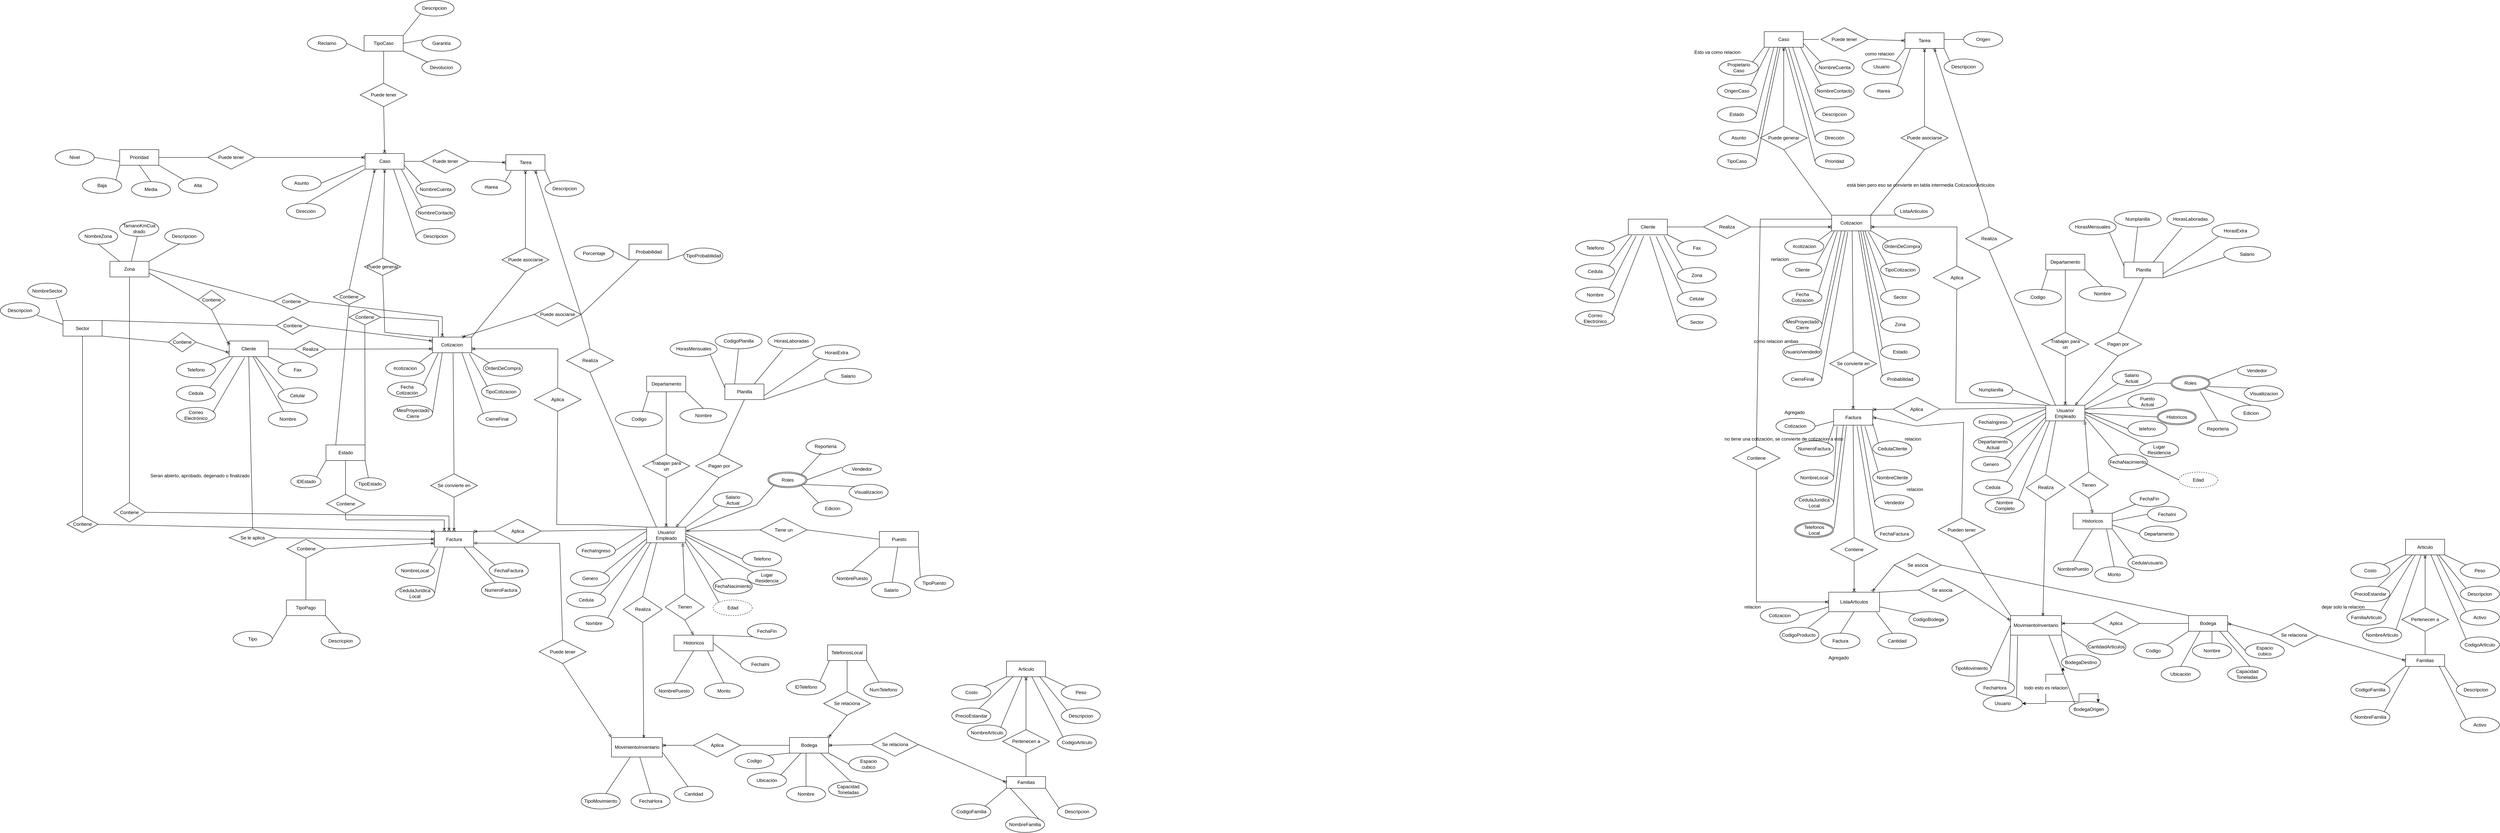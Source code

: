 <mxfile version="24.7.16">
  <diagram id="R2lEEEUBdFMjLlhIrx00" name="Page-1">
    <mxGraphModel dx="7324" dy="3154" grid="1" gridSize="10" guides="1" tooltips="1" connect="1" arrows="1" fold="1" page="1" pageScale="1" pageWidth="850" pageHeight="1100" math="0" shadow="0" extFonts="Permanent Marker^https://fonts.googleapis.com/css?family=Permanent+Marker">
      <root>
        <mxCell id="0" />
        <mxCell id="1" parent="0" />
        <mxCell id="hqlPJ9sTbHjb_ISFIXqj-35" value="Departamento" style="whiteSpace=wrap;html=1;align=center;" parent="1" vertex="1">
          <mxGeometry x="230" y="-630" width="100" height="40" as="geometry" />
        </mxCell>
        <mxCell id="hqlPJ9sTbHjb_ISFIXqj-36" value="Codigo" style="ellipse;whiteSpace=wrap;html=1;align=center;" parent="1" vertex="1">
          <mxGeometry x="150" y="-540" width="120" height="40" as="geometry" />
        </mxCell>
        <mxCell id="hqlPJ9sTbHjb_ISFIXqj-37" value="Nombre" style="ellipse;whiteSpace=wrap;html=1;align=center;" parent="1" vertex="1">
          <mxGeometry x="315" y="-547.5" width="120" height="37.5" as="geometry" />
        </mxCell>
        <mxCell id="hqlPJ9sTbHjb_ISFIXqj-38" value="" style="endArrow=none;html=1;rounded=0;entryX=0.574;entryY=0.055;entryDx=0;entryDy=0;exitX=0;exitY=1;exitDx=0;exitDy=0;entryPerimeter=0;" parent="1" target="hqlPJ9sTbHjb_ISFIXqj-36" edge="1">
          <mxGeometry relative="1" as="geometry">
            <mxPoint x="235" y="-590" as="sourcePoint" />
            <mxPoint x="170" y="-560" as="targetPoint" />
          </mxGeometry>
        </mxCell>
        <mxCell id="hqlPJ9sTbHjb_ISFIXqj-39" value="" style="endArrow=none;html=1;rounded=0;exitX=1;exitY=1;exitDx=0;exitDy=0;entryX=0.5;entryY=0;entryDx=0;entryDy=0;" parent="1" source="hqlPJ9sTbHjb_ISFIXqj-35" target="hqlPJ9sTbHjb_ISFIXqj-37" edge="1">
          <mxGeometry relative="1" as="geometry">
            <mxPoint x="286" y="-577.5" as="sourcePoint" />
            <mxPoint x="370" y="-547.5" as="targetPoint" />
          </mxGeometry>
        </mxCell>
        <mxCell id="hqlPJ9sTbHjb_ISFIXqj-40" value="Usuario/&lt;div&gt;Empleado&lt;/div&gt;" style="whiteSpace=wrap;html=1;align=center;" parent="1" vertex="1">
          <mxGeometry x="230" y="-243.5" width="100" height="40" as="geometry" />
        </mxCell>
        <mxCell id="hqlPJ9sTbHjb_ISFIXqj-41" value="Cedula" style="ellipse;whiteSpace=wrap;html=1;align=center;" parent="1" vertex="1">
          <mxGeometry x="45" y="-52.75" width="100" height="40" as="geometry" />
        </mxCell>
        <mxCell id="hqlPJ9sTbHjb_ISFIXqj-43" value="Nombre&lt;div&gt;Completo&lt;/div&gt;" style="ellipse;whiteSpace=wrap;html=1;align=center;" parent="1" vertex="1">
          <mxGeometry x="75" y="-7" width="100" height="40" as="geometry" />
        </mxCell>
        <mxCell id="hqlPJ9sTbHjb_ISFIXqj-44" value="Genero" style="ellipse;whiteSpace=wrap;html=1;align=center;" parent="1" vertex="1">
          <mxGeometry x="40" y="-112.5" width="100" height="40" as="geometry" />
        </mxCell>
        <mxCell id="hqlPJ9sTbHjb_ISFIXqj-45" value="FechaNacimiento" style="ellipse;whiteSpace=wrap;html=1;align=center;" parent="1" vertex="1">
          <mxGeometry x="390" y="-118.5" width="100" height="40" as="geometry" />
        </mxCell>
        <mxCell id="hqlPJ9sTbHjb_ISFIXqj-46" value="Edad" style="ellipse;whiteSpace=wrap;html=1;align=center;dashed=1;" parent="1" vertex="1">
          <mxGeometry x="570" y="-72.5" width="100" height="40" as="geometry" />
        </mxCell>
        <mxCell id="hqlPJ9sTbHjb_ISFIXqj-47" value="Lugar&lt;div&gt;Residencia&lt;/div&gt;" style="ellipse;whiteSpace=wrap;html=1;align=center;" parent="1" vertex="1">
          <mxGeometry x="470" y="-150" width="100" height="40" as="geometry" />
        </mxCell>
        <mxCell id="hqlPJ9sTbHjb_ISFIXqj-48" value="telefono" style="ellipse;whiteSpace=wrap;html=1;align=center;" parent="1" vertex="1">
          <mxGeometry x="440" y="-203.5" width="100" height="40" as="geometry" />
        </mxCell>
        <mxCell id="hqlPJ9sTbHjb_ISFIXqj-49" value="FechaIngreso" style="ellipse;whiteSpace=wrap;html=1;align=center;" parent="1" vertex="1">
          <mxGeometry x="45" y="-220" width="100" height="40" as="geometry" />
        </mxCell>
        <mxCell id="hqlPJ9sTbHjb_ISFIXqj-50" value="Salario&lt;div&gt;Actual&lt;/div&gt;" style="ellipse;whiteSpace=wrap;html=1;align=center;" parent="1" vertex="1">
          <mxGeometry x="400" y="-333.5" width="100" height="40" as="geometry" />
        </mxCell>
        <mxCell id="hqlPJ9sTbHjb_ISFIXqj-51" value="&lt;div&gt;Puesto&lt;/div&gt;&lt;div&gt;Actual&lt;/div&gt;" style="ellipse;whiteSpace=wrap;html=1;align=center;" parent="1" vertex="1">
          <mxGeometry x="440" y="-273.5" width="100" height="40" as="geometry" />
        </mxCell>
        <mxCell id="hqlPJ9sTbHjb_ISFIXqj-52" value="&lt;div&gt;Departamento&lt;/div&gt;&lt;div&gt;Actual&lt;/div&gt;" style="ellipse;whiteSpace=wrap;html=1;align=center;" parent="1" vertex="1">
          <mxGeometry x="45" y="-163.5" width="100" height="40" as="geometry" />
        </mxCell>
        <mxCell id="hqlPJ9sTbHjb_ISFIXqj-53" value="" style="endArrow=none;html=1;rounded=0;entryX=0;entryY=0.25;entryDx=0;entryDy=0;exitX=1;exitY=0.5;exitDx=0;exitDy=0;" parent="1" source="hqlPJ9sTbHjb_ISFIXqj-49" target="hqlPJ9sTbHjb_ISFIXqj-40" edge="1">
          <mxGeometry relative="1" as="geometry">
            <mxPoint x="150" y="-293.5" as="sourcePoint" />
            <mxPoint x="310" y="-293.5" as="targetPoint" />
          </mxGeometry>
        </mxCell>
        <mxCell id="hqlPJ9sTbHjb_ISFIXqj-54" value="" style="endArrow=none;html=1;rounded=0;entryX=0;entryY=0.5;entryDx=0;entryDy=0;" parent="1" source="hqlPJ9sTbHjb_ISFIXqj-52" target="hqlPJ9sTbHjb_ISFIXqj-40" edge="1">
          <mxGeometry relative="1" as="geometry">
            <mxPoint x="130" y="-313.5" as="sourcePoint" />
            <mxPoint x="230" y="-233.5" as="targetPoint" />
          </mxGeometry>
        </mxCell>
        <mxCell id="hqlPJ9sTbHjb_ISFIXqj-55" value="" style="endArrow=none;html=1;rounded=0;entryX=0;entryY=0.75;entryDx=0;entryDy=0;exitX=1;exitY=0;exitDx=0;exitDy=0;" parent="1" source="hqlPJ9sTbHjb_ISFIXqj-44" target="hqlPJ9sTbHjb_ISFIXqj-40" edge="1">
          <mxGeometry relative="1" as="geometry">
            <mxPoint x="122" y="-253.5" as="sourcePoint" />
            <mxPoint x="230" y="-224.5" as="targetPoint" />
          </mxGeometry>
        </mxCell>
        <mxCell id="hqlPJ9sTbHjb_ISFIXqj-56" value="" style="endArrow=none;html=1;rounded=0;entryX=0;entryY=1;entryDx=0;entryDy=0;exitX=1;exitY=0;exitDx=0;exitDy=0;" parent="1" source="hqlPJ9sTbHjb_ISFIXqj-41" target="hqlPJ9sTbHjb_ISFIXqj-40" edge="1">
          <mxGeometry relative="1" as="geometry">
            <mxPoint x="115" y="-193.5" as="sourcePoint" />
            <mxPoint x="230" y="-190.5" as="targetPoint" />
          </mxGeometry>
        </mxCell>
        <mxCell id="hqlPJ9sTbHjb_ISFIXqj-57" value="" style="endArrow=none;html=1;rounded=0;entryX=0.102;entryY=0.998;entryDx=0;entryDy=0;exitX=1;exitY=0;exitDx=0;exitDy=0;entryPerimeter=0;" parent="1" source="hqlPJ9sTbHjb_ISFIXqj-43" target="hqlPJ9sTbHjb_ISFIXqj-40" edge="1">
          <mxGeometry relative="1" as="geometry">
            <mxPoint x="132.5" y="-157.5" as="sourcePoint" />
            <mxPoint x="247.5" y="-183.5" as="targetPoint" />
          </mxGeometry>
        </mxCell>
        <mxCell id="hqlPJ9sTbHjb_ISFIXqj-60" value="" style="endArrow=none;html=1;rounded=0;entryX=0.869;entryY=0.983;entryDx=0;entryDy=0;exitX=0;exitY=0;exitDx=0;exitDy=0;entryPerimeter=0;" parent="1" source="hqlPJ9sTbHjb_ISFIXqj-47" edge="1">
          <mxGeometry relative="1" as="geometry">
            <mxPoint x="368" y="-143.5" as="sourcePoint" />
            <mxPoint x="330" y="-220.5" as="targetPoint" />
          </mxGeometry>
        </mxCell>
        <mxCell id="hqlPJ9sTbHjb_ISFIXqj-61" value="" style="endArrow=none;html=1;rounded=0;entryX=0.869;entryY=0.983;entryDx=0;entryDy=0;exitX=0;exitY=0.5;exitDx=0;exitDy=0;entryPerimeter=0;" parent="1" source="hqlPJ9sTbHjb_ISFIXqj-48" edge="1">
          <mxGeometry relative="1" as="geometry">
            <mxPoint x="455" y="-143.5" as="sourcePoint" />
            <mxPoint x="330" y="-226.5" as="targetPoint" />
          </mxGeometry>
        </mxCell>
        <mxCell id="hqlPJ9sTbHjb_ISFIXqj-62" value="" style="endArrow=none;html=1;rounded=0;entryX=0.869;entryY=0.983;entryDx=0;entryDy=0;exitX=0;exitY=1;exitDx=0;exitDy=0;entryPerimeter=0;" parent="1" source="hqlPJ9sTbHjb_ISFIXqj-51" edge="1">
          <mxGeometry relative="1" as="geometry">
            <mxPoint x="440" y="-190.5" as="sourcePoint" />
            <mxPoint x="330" y="-233.5" as="targetPoint" />
          </mxGeometry>
        </mxCell>
        <mxCell id="hqlPJ9sTbHjb_ISFIXqj-63" value="" style="endArrow=none;html=1;rounded=0;entryX=0.869;entryY=0.983;entryDx=0;entryDy=0;exitX=0;exitY=1;exitDx=0;exitDy=0;entryPerimeter=0;" parent="1" source="hqlPJ9sTbHjb_ISFIXqj-50" edge="1">
          <mxGeometry relative="1" as="geometry">
            <mxPoint x="455" y="-249.5" as="sourcePoint" />
            <mxPoint x="330" y="-243.5" as="targetPoint" />
          </mxGeometry>
        </mxCell>
        <mxCell id="hqlPJ9sTbHjb_ISFIXqj-65" value="Departamento" style="ellipse;whiteSpace=wrap;html=1;align=center;" parent="1" vertex="1">
          <mxGeometry x="470" y="65.5" width="100" height="40" as="geometry" />
        </mxCell>
        <mxCell id="hqlPJ9sTbHjb_ISFIXqj-66" value="Historicos" style="whiteSpace=wrap;html=1;align=center;" parent="1" vertex="1">
          <mxGeometry x="300" y="33" width="100" height="40" as="geometry" />
        </mxCell>
        <mxCell id="hqlPJ9sTbHjb_ISFIXqj-67" value="FechaIni" style="ellipse;whiteSpace=wrap;html=1;align=center;" parent="1" vertex="1">
          <mxGeometry x="490" y="15.5" width="100" height="40" as="geometry" />
        </mxCell>
        <mxCell id="hqlPJ9sTbHjb_ISFIXqj-68" value="FechaFin" style="ellipse;whiteSpace=wrap;html=1;align=center;" parent="1" vertex="1">
          <mxGeometry x="445" y="-24.5" width="100" height="40" as="geometry" />
        </mxCell>
        <mxCell id="hqlPJ9sTbHjb_ISFIXqj-69" value="NombrePuesto" style="ellipse;whiteSpace=wrap;html=1;align=center;" parent="1" vertex="1">
          <mxGeometry x="250" y="155.5" width="100" height="40" as="geometry" />
        </mxCell>
        <mxCell id="hqlPJ9sTbHjb_ISFIXqj-70" value="Monto" style="ellipse;whiteSpace=wrap;html=1;align=center;" parent="1" vertex="1">
          <mxGeometry x="355" y="170" width="100" height="40" as="geometry" />
        </mxCell>
        <mxCell id="hqlPJ9sTbHjb_ISFIXqj-71" value="" style="endArrow=none;html=1;rounded=0;entryX=0.5;entryY=0;entryDx=0;entryDy=0;exitX=0.5;exitY=1;exitDx=0;exitDy=0;" parent="1" source="hqlPJ9sTbHjb_ISFIXqj-66" target="hqlPJ9sTbHjb_ISFIXqj-69" edge="1">
          <mxGeometry relative="1" as="geometry">
            <mxPoint x="550" y="3" as="sourcePoint" />
            <mxPoint x="505" y="29" as="targetPoint" />
          </mxGeometry>
        </mxCell>
        <mxCell id="hqlPJ9sTbHjb_ISFIXqj-72" value="" style="endArrow=none;html=1;rounded=0;entryX=0;entryY=0.5;entryDx=0;entryDy=0;exitX=1;exitY=0.5;exitDx=0;exitDy=0;" parent="1" source="hqlPJ9sTbHjb_ISFIXqj-66" target="hqlPJ9sTbHjb_ISFIXqj-67" edge="1">
          <mxGeometry relative="1" as="geometry">
            <mxPoint x="615" y="-7" as="sourcePoint" />
            <mxPoint x="590" y="19" as="targetPoint" />
          </mxGeometry>
        </mxCell>
        <mxCell id="hqlPJ9sTbHjb_ISFIXqj-73" value="" style="endArrow=none;html=1;rounded=0;entryX=0;entryY=0.5;entryDx=0;entryDy=0;exitX=1;exitY=0.75;exitDx=0;exitDy=0;" parent="1" source="hqlPJ9sTbHjb_ISFIXqj-66" target="hqlPJ9sTbHjb_ISFIXqj-65" edge="1">
          <mxGeometry relative="1" as="geometry">
            <mxPoint x="595" y="-7" as="sourcePoint" />
            <mxPoint x="625" y="19" as="targetPoint" />
          </mxGeometry>
        </mxCell>
        <mxCell id="hqlPJ9sTbHjb_ISFIXqj-74" value="" style="endArrow=none;html=1;rounded=0;entryX=0;entryY=1;entryDx=0;entryDy=0;exitX=1;exitY=0;exitDx=0;exitDy=0;" parent="1" source="hqlPJ9sTbHjb_ISFIXqj-66" target="hqlPJ9sTbHjb_ISFIXqj-68" edge="1">
          <mxGeometry relative="1" as="geometry">
            <mxPoint x="525" y="-7" as="sourcePoint" />
            <mxPoint x="575" y="103" as="targetPoint" />
          </mxGeometry>
        </mxCell>
        <mxCell id="hqlPJ9sTbHjb_ISFIXqj-75" value="" style="endArrow=none;html=1;rounded=0;entryX=0.5;entryY=0;entryDx=0;entryDy=0;exitX=0.853;exitY=0.99;exitDx=0;exitDy=0;exitPerimeter=0;" parent="1" source="hqlPJ9sTbHjb_ISFIXqj-66" target="hqlPJ9sTbHjb_ISFIXqj-70" edge="1">
          <mxGeometry relative="1" as="geometry">
            <mxPoint x="575" y="13" as="sourcePoint" />
            <mxPoint x="555" y="123" as="targetPoint" />
          </mxGeometry>
        </mxCell>
        <mxCell id="hqlPJ9sTbHjb_ISFIXqj-76" value="Roles" style="ellipse;shape=doubleEllipse;margin=3;whiteSpace=wrap;html=1;align=center;" parent="1" vertex="1">
          <mxGeometry x="550" y="-320" width="100" height="40" as="geometry" />
        </mxCell>
        <mxCell id="hqlPJ9sTbHjb_ISFIXqj-77" value="Edicion" style="ellipse;whiteSpace=wrap;html=1;align=center;" parent="1" vertex="1">
          <mxGeometry x="705" y="-243.5" width="100" height="40" as="geometry" />
        </mxCell>
        <mxCell id="hqlPJ9sTbHjb_ISFIXqj-78" value="Visualiizacion" style="ellipse;whiteSpace=wrap;html=1;align=center;" parent="1" vertex="1">
          <mxGeometry x="737.5" y="-293.5" width="100" height="40" as="geometry" />
        </mxCell>
        <mxCell id="hqlPJ9sTbHjb_ISFIXqj-79" value="Reporteria" style="ellipse;whiteSpace=wrap;html=1;align=center;" parent="1" vertex="1">
          <mxGeometry x="620" y="-203.5" width="100" height="40" as="geometry" />
        </mxCell>
        <mxCell id="hqlPJ9sTbHjb_ISFIXqj-80" value="" style="endArrow=none;html=1;rounded=0;entryX=0.981;entryY=0.72;entryDx=0;entryDy=0;exitX=0;exitY=0;exitDx=0;exitDy=0;entryPerimeter=0;" parent="1" source="hqlPJ9sTbHjb_ISFIXqj-78" target="hqlPJ9sTbHjb_ISFIXqj-76" edge="1">
          <mxGeometry relative="1" as="geometry">
            <mxPoint x="502.5" y="-43.5" as="sourcePoint" />
            <mxPoint x="474.5" y="-90.5" as="targetPoint" />
          </mxGeometry>
        </mxCell>
        <mxCell id="hqlPJ9sTbHjb_ISFIXqj-81" value="" style="endArrow=none;html=1;rounded=0;entryX=1;entryY=1;entryDx=0;entryDy=0;exitX=0.5;exitY=0;exitDx=0;exitDy=0;" parent="1" source="hqlPJ9sTbHjb_ISFIXqj-77" target="hqlPJ9sTbHjb_ISFIXqj-76" edge="1">
          <mxGeometry relative="1" as="geometry">
            <mxPoint x="502.5" y="22.5" as="sourcePoint" />
            <mxPoint x="437.5" y="-33.5" as="targetPoint" />
          </mxGeometry>
        </mxCell>
        <mxCell id="hqlPJ9sTbHjb_ISFIXqj-85" value="Vendedor" style="ellipse;whiteSpace=wrap;html=1;align=center;" parent="1" vertex="1">
          <mxGeometry x="720" y="-347" width="100" height="30" as="geometry" />
        </mxCell>
        <mxCell id="hqlPJ9sTbHjb_ISFIXqj-86" value="" style="endArrow=none;html=1;rounded=0;entryX=0.95;entryY=0.275;entryDx=0;entryDy=0;exitX=-0.002;exitY=0.32;exitDx=0;exitDy=0;entryPerimeter=0;exitPerimeter=0;" parent="1" source="hqlPJ9sTbHjb_ISFIXqj-85" target="hqlPJ9sTbHjb_ISFIXqj-76" edge="1">
          <mxGeometry relative="1" as="geometry">
            <mxPoint x="522.5" y="-25.5" as="sourcePoint" />
            <mxPoint x="457.5" y="-81.5" as="targetPoint" />
          </mxGeometry>
        </mxCell>
        <mxCell id="hqlPJ9sTbHjb_ISFIXqj-87" value="Cedula/usuario" style="ellipse;whiteSpace=wrap;html=1;align=center;" parent="1" vertex="1">
          <mxGeometry x="440" y="140" width="100" height="40" as="geometry" />
        </mxCell>
        <mxCell id="hqlPJ9sTbHjb_ISFIXqj-88" value="" style="endArrow=none;html=1;rounded=0;entryX=0;entryY=0;entryDx=0;entryDy=0;exitX=1;exitY=1;exitDx=0;exitDy=0;" parent="1" source="hqlPJ9sTbHjb_ISFIXqj-66" target="hqlPJ9sTbHjb_ISFIXqj-87" edge="1">
          <mxGeometry relative="1" as="geometry">
            <mxPoint x="575" y="3" as="sourcePoint" />
            <mxPoint x="520" y="158" as="targetPoint" />
          </mxGeometry>
        </mxCell>
        <mxCell id="hqlPJ9sTbHjb_ISFIXqj-98" value="" style="fontSize=12;html=1;endArrow=ERoneToMany;rounded=0;entryX=0.5;entryY=0;entryDx=0;entryDy=0;exitX=0.5;exitY=1;exitDx=0;exitDy=0;" parent="1" source="hqlPJ9sTbHjb_ISFIXqj-99" target="hqlPJ9sTbHjb_ISFIXqj-40" edge="1">
          <mxGeometry width="100" height="100" relative="1" as="geometry">
            <mxPoint x="282.68" y="-370" as="sourcePoint" />
            <mxPoint x="283.24" y="-210" as="targetPoint" />
          </mxGeometry>
        </mxCell>
        <mxCell id="hqlPJ9sTbHjb_ISFIXqj-99" value="Trabajan para&lt;div&gt;un&lt;/div&gt;" style="shape=rhombus;perimeter=rhombusPerimeter;whiteSpace=wrap;html=1;align=center;" parent="1" vertex="1">
          <mxGeometry x="220" y="-430" width="120" height="60" as="geometry" />
        </mxCell>
        <mxCell id="hqlPJ9sTbHjb_ISFIXqj-101" value="" style="endArrow=none;html=1;rounded=0;entryX=0.5;entryY=0;entryDx=0;entryDy=0;exitX=0.5;exitY=1;exitDx=0;exitDy=0;" parent="1" source="hqlPJ9sTbHjb_ISFIXqj-35" target="hqlPJ9sTbHjb_ISFIXqj-99" edge="1">
          <mxGeometry relative="1" as="geometry">
            <mxPoint x="250" y="-567.5" as="sourcePoint" />
            <mxPoint x="350" y="-487.5" as="targetPoint" />
          </mxGeometry>
        </mxCell>
        <mxCell id="hqlPJ9sTbHjb_ISFIXqj-103" value="Tienen" style="shape=rhombus;perimeter=rhombusPerimeter;whiteSpace=wrap;html=1;align=center;" parent="1" vertex="1">
          <mxGeometry x="290" y="-72.5" width="100" height="66.5" as="geometry" />
        </mxCell>
        <mxCell id="hqlPJ9sTbHjb_ISFIXqj-104" value="" style="fontSize=12;html=1;endArrow=ERmandOne;rounded=0;exitX=0.5;exitY=1;exitDx=0;exitDy=0;entryX=0.5;entryY=0;entryDx=0;entryDy=0;" parent="1" source="hqlPJ9sTbHjb_ISFIXqj-103" target="hqlPJ9sTbHjb_ISFIXqj-66" edge="1">
          <mxGeometry width="100" height="100" relative="1" as="geometry">
            <mxPoint x="280" y="-60" as="sourcePoint" />
            <mxPoint x="280" as="targetPoint" />
          </mxGeometry>
        </mxCell>
        <mxCell id="hqlPJ9sTbHjb_ISFIXqj-105" value="" style="endArrow=none;html=1;rounded=0;exitX=0.255;exitY=0.117;exitDx=0;exitDy=0;entryX=1;entryY=0.75;entryDx=0;entryDy=0;exitPerimeter=0;" parent="1" source="hqlPJ9sTbHjb_ISFIXqj-45" target="hqlPJ9sTbHjb_ISFIXqj-40" edge="1">
          <mxGeometry relative="1" as="geometry">
            <mxPoint x="-93" y="-220" as="sourcePoint" />
            <mxPoint x="203" y="-226.75" as="targetPoint" />
            <Array as="points" />
          </mxGeometry>
        </mxCell>
        <mxCell id="hqlPJ9sTbHjb_ISFIXqj-106" value="" style="endArrow=none;html=1;rounded=0;entryX=0.75;entryY=1.019;entryDx=0;entryDy=0;exitX=0.5;exitY=0;exitDx=0;exitDy=0;entryPerimeter=0;" parent="1" source="hqlPJ9sTbHjb_ISFIXqj-79" target="hqlPJ9sTbHjb_ISFIXqj-76" edge="1">
          <mxGeometry relative="1" as="geometry">
            <mxPoint x="347.5" y="6.5" as="sourcePoint" />
            <mxPoint x="400" y="-59" as="targetPoint" />
          </mxGeometry>
        </mxCell>
        <mxCell id="hqlPJ9sTbHjb_ISFIXqj-107" value="Historicos" style="ellipse;shape=doubleEllipse;margin=3;whiteSpace=wrap;html=1;align=center;" parent="1" vertex="1">
          <mxGeometry x="515" y="-233.5" width="100" height="40" as="geometry" />
        </mxCell>
        <mxCell id="hqlPJ9sTbHjb_ISFIXqj-108" value="" style="endArrow=none;html=1;rounded=0;entryX=0;entryY=0.5;entryDx=0;entryDy=0;exitX=1;exitY=0.5;exitDx=0;exitDy=0;" parent="1" source="hqlPJ9sTbHjb_ISFIXqj-40" target="hqlPJ9sTbHjb_ISFIXqj-107" edge="1">
          <mxGeometry relative="1" as="geometry">
            <mxPoint x="520" y="-207.5" as="sourcePoint" />
            <mxPoint x="570" y="-273.5" as="targetPoint" />
          </mxGeometry>
        </mxCell>
        <mxCell id="hqlPJ9sTbHjb_ISFIXqj-109" value="" style="endArrow=none;html=1;rounded=0;entryX=1;entryY=0.25;entryDx=0;entryDy=0;" parent="1" target="hqlPJ9sTbHjb_ISFIXqj-40" edge="1">
          <mxGeometry relative="1" as="geometry">
            <mxPoint x="550" y="-300" as="sourcePoint" />
            <mxPoint x="312" y="-193.5" as="targetPoint" />
            <Array as="points">
              <mxPoint x="510" y="-300" />
            </Array>
          </mxGeometry>
        </mxCell>
        <mxCell id="hqlPJ9sTbHjb_ISFIXqj-110" value="" style="fontSize=12;html=1;endArrow=ERmandOne;rounded=0;exitX=0.5;exitY=0;exitDx=0;exitDy=0;entryX=1;entryY=1;entryDx=0;entryDy=0;" parent="1" source="hqlPJ9sTbHjb_ISFIXqj-103" target="hqlPJ9sTbHjb_ISFIXqj-40" edge="1">
          <mxGeometry width="100" height="100" relative="1" as="geometry">
            <mxPoint x="340" y="-193.5" as="sourcePoint" />
            <mxPoint x="340" y="-113.5" as="targetPoint" />
          </mxGeometry>
        </mxCell>
        <mxCell id="hqlPJ9sTbHjb_ISFIXqj-111" value="Planilla" style="whiteSpace=wrap;html=1;align=center;" parent="1" vertex="1">
          <mxGeometry x="430" y="-610" width="100" height="40" as="geometry" />
        </mxCell>
        <mxCell id="hqlPJ9sTbHjb_ISFIXqj-112" value="Numplanilla" style="ellipse;whiteSpace=wrap;html=1;align=center;" parent="1" vertex="1">
          <mxGeometry x="405" y="-740" width="120" height="40" as="geometry" />
        </mxCell>
        <mxCell id="hqlPJ9sTbHjb_ISFIXqj-113" value="HorasLaboradas" style="ellipse;whiteSpace=wrap;html=1;align=center;" parent="1" vertex="1">
          <mxGeometry x="540" y="-740" width="120" height="40" as="geometry" />
        </mxCell>
        <mxCell id="hqlPJ9sTbHjb_ISFIXqj-114" value="HorasExtra" style="ellipse;whiteSpace=wrap;html=1;align=center;" parent="1" vertex="1">
          <mxGeometry x="655" y="-710" width="120" height="40" as="geometry" />
        </mxCell>
        <mxCell id="hqlPJ9sTbHjb_ISFIXqj-115" value="Salario" style="ellipse;whiteSpace=wrap;html=1;align=center;" parent="1" vertex="1">
          <mxGeometry x="685" y="-650" width="120" height="40" as="geometry" />
        </mxCell>
        <mxCell id="hqlPJ9sTbHjb_ISFIXqj-116" value="" style="endArrow=none;html=1;rounded=0;entryX=0.5;entryY=1;entryDx=0;entryDy=0;exitX=0.25;exitY=0;exitDx=0;exitDy=0;" parent="1" source="hqlPJ9sTbHjb_ISFIXqj-111" target="hqlPJ9sTbHjb_ISFIXqj-112" edge="1">
          <mxGeometry relative="1" as="geometry">
            <mxPoint x="395" y="-620" as="sourcePoint" />
            <mxPoint x="425" y="-594" as="targetPoint" />
          </mxGeometry>
        </mxCell>
        <mxCell id="hqlPJ9sTbHjb_ISFIXqj-117" value="HorasMensuales" style="ellipse;whiteSpace=wrap;html=1;align=center;" parent="1" vertex="1">
          <mxGeometry x="290" y="-720" width="120" height="40" as="geometry" />
        </mxCell>
        <mxCell id="hqlPJ9sTbHjb_ISFIXqj-118" value="" style="endArrow=none;html=1;rounded=0;entryX=1;entryY=1;entryDx=0;entryDy=0;exitX=0;exitY=0.25;exitDx=0;exitDy=0;" parent="1" source="hqlPJ9sTbHjb_ISFIXqj-111" target="hqlPJ9sTbHjb_ISFIXqj-117" edge="1">
          <mxGeometry relative="1" as="geometry">
            <mxPoint x="465" y="-590" as="sourcePoint" />
            <mxPoint x="427.426" y="-524.142" as="targetPoint" />
          </mxGeometry>
        </mxCell>
        <mxCell id="hqlPJ9sTbHjb_ISFIXqj-119" value="" style="endArrow=none;html=1;rounded=0;exitX=0.75;exitY=0;exitDx=0;exitDy=0;entryX=0.317;entryY=1.066;entryDx=0;entryDy=0;entryPerimeter=0;" parent="1" source="hqlPJ9sTbHjb_ISFIXqj-111" target="hqlPJ9sTbHjb_ISFIXqj-113" edge="1">
          <mxGeometry relative="1" as="geometry">
            <mxPoint x="543" y="-616" as="sourcePoint" />
            <mxPoint x="550" y="-700" as="targetPoint" />
          </mxGeometry>
        </mxCell>
        <mxCell id="hqlPJ9sTbHjb_ISFIXqj-120" value="" style="endArrow=none;html=1;rounded=0;entryX=0.036;entryY=0.669;entryDx=0;entryDy=0;exitX=1;exitY=1;exitDx=0;exitDy=0;entryPerimeter=0;" parent="1" source="hqlPJ9sTbHjb_ISFIXqj-111" target="hqlPJ9sTbHjb_ISFIXqj-115" edge="1">
          <mxGeometry relative="1" as="geometry">
            <mxPoint x="500" y="-630" as="sourcePoint" />
            <mxPoint x="452" y="-524" as="targetPoint" />
          </mxGeometry>
        </mxCell>
        <mxCell id="hqlPJ9sTbHjb_ISFIXqj-121" value="" style="endArrow=none;html=1;rounded=0;entryX=0;entryY=1;entryDx=0;entryDy=0;exitX=1;exitY=0.75;exitDx=0;exitDy=0;" parent="1" source="hqlPJ9sTbHjb_ISFIXqj-111" target="hqlPJ9sTbHjb_ISFIXqj-114" edge="1">
          <mxGeometry relative="1" as="geometry">
            <mxPoint x="508.5" y="-610" as="sourcePoint" />
            <mxPoint x="561.5" y="-504" as="targetPoint" />
          </mxGeometry>
        </mxCell>
        <mxCell id="hqlPJ9sTbHjb_ISFIXqj-123" value="Pagan por" style="shape=rhombus;perimeter=rhombusPerimeter;whiteSpace=wrap;html=1;align=center;" parent="1" vertex="1">
          <mxGeometry x="355" y="-430" width="120" height="60" as="geometry" />
        </mxCell>
        <mxCell id="hqlPJ9sTbHjb_ISFIXqj-126" value="" style="fontSize=12;html=1;endArrow=ERmandOne;rounded=0;exitX=0.5;exitY=1;exitDx=0;exitDy=0;entryX=0.75;entryY=0;entryDx=0;entryDy=0;" parent="1" source="hqlPJ9sTbHjb_ISFIXqj-123" target="hqlPJ9sTbHjb_ISFIXqj-40" edge="1">
          <mxGeometry width="100" height="100" relative="1" as="geometry">
            <mxPoint x="330" y="-363.5" as="sourcePoint" />
            <mxPoint x="360" y="-370" as="targetPoint" />
          </mxGeometry>
        </mxCell>
        <mxCell id="hqlPJ9sTbHjb_ISFIXqj-127" value="" style="endArrow=none;html=1;rounded=0;entryX=0.5;entryY=0;entryDx=0;entryDy=0;exitX=0.5;exitY=1;exitDx=0;exitDy=0;" parent="1" source="hqlPJ9sTbHjb_ISFIXqj-111" target="hqlPJ9sTbHjb_ISFIXqj-123" edge="1">
          <mxGeometry relative="1" as="geometry">
            <mxPoint x="595" y="-501" as="sourcePoint" />
            <mxPoint x="510" y="-510" as="targetPoint" />
          </mxGeometry>
        </mxCell>
        <mxCell id="hqlPJ9sTbHjb_ISFIXqj-128" value="Caso" style="whiteSpace=wrap;html=1;align=center;" parent="1" vertex="1">
          <mxGeometry x="-490" y="-1200" width="100" height="40" as="geometry" />
        </mxCell>
        <mxCell id="hqlPJ9sTbHjb_ISFIXqj-129" value="Propietario&lt;div&gt;Caso&lt;/div&gt;" style="ellipse;whiteSpace=wrap;html=1;align=center;" parent="1" vertex="1">
          <mxGeometry x="-605" y="-1128" width="100" height="40" as="geometry" />
        </mxCell>
        <mxCell id="hqlPJ9sTbHjb_ISFIXqj-130" value="OrigenCaso" style="ellipse;whiteSpace=wrap;html=1;align=center;" parent="1" vertex="1">
          <mxGeometry x="-610" y="-1068" width="100" height="40" as="geometry" />
        </mxCell>
        <mxCell id="hqlPJ9sTbHjb_ISFIXqj-131" value="NombreCuenta" style="ellipse;whiteSpace=wrap;html=1;align=center;" parent="1" vertex="1">
          <mxGeometry x="-360" y="-1128" width="100" height="40" as="geometry" />
        </mxCell>
        <mxCell id="hqlPJ9sTbHjb_ISFIXqj-132" value="NombreContacto" style="ellipse;whiteSpace=wrap;html=1;align=center;" parent="1" vertex="1">
          <mxGeometry x="-360" y="-1068" width="100" height="40" as="geometry" />
        </mxCell>
        <mxCell id="hqlPJ9sTbHjb_ISFIXqj-133" value="Asunto" style="ellipse;whiteSpace=wrap;html=1;align=center;" parent="1" vertex="1">
          <mxGeometry x="-605" y="-948" width="100" height="40" as="geometry" />
        </mxCell>
        <mxCell id="hqlPJ9sTbHjb_ISFIXqj-134" value="Dirección" style="ellipse;whiteSpace=wrap;html=1;align=center;" parent="1" vertex="1">
          <mxGeometry x="-360" y="-948" width="100" height="40" as="geometry" />
        </mxCell>
        <mxCell id="hqlPJ9sTbHjb_ISFIXqj-135" value="Descripcion" style="ellipse;whiteSpace=wrap;html=1;align=center;" parent="1" vertex="1">
          <mxGeometry x="-360" y="-1008" width="100" height="40" as="geometry" />
        </mxCell>
        <mxCell id="hqlPJ9sTbHjb_ISFIXqj-136" value="Estado" style="ellipse;whiteSpace=wrap;html=1;align=center;" parent="1" vertex="1">
          <mxGeometry x="-610" y="-1008" width="100" height="40" as="geometry" />
        </mxCell>
        <mxCell id="hqlPJ9sTbHjb_ISFIXqj-137" value="TipoCaso" style="ellipse;whiteSpace=wrap;html=1;align=center;" parent="1" vertex="1">
          <mxGeometry x="-610" y="-888" width="100" height="40" as="geometry" />
        </mxCell>
        <mxCell id="hqlPJ9sTbHjb_ISFIXqj-138" value="Prioridad" style="ellipse;whiteSpace=wrap;html=1;align=center;" parent="1" vertex="1">
          <mxGeometry x="-360" y="-888" width="100" height="40" as="geometry" />
        </mxCell>
        <mxCell id="hqlPJ9sTbHjb_ISFIXqj-139" value="" style="endArrow=none;html=1;rounded=0;entryX=0;entryY=1;entryDx=0;entryDy=0;exitX=1;exitY=0;exitDx=0;exitDy=0;" parent="1" source="hqlPJ9sTbHjb_ISFIXqj-129" target="hqlPJ9sTbHjb_ISFIXqj-128" edge="1">
          <mxGeometry relative="1" as="geometry">
            <mxPoint x="-459" y="-831" as="sourcePoint" />
            <mxPoint x="-460" y="-1148" as="targetPoint" />
          </mxGeometry>
        </mxCell>
        <mxCell id="hqlPJ9sTbHjb_ISFIXqj-140" value="" style="endArrow=none;html=1;rounded=0;entryX=0;entryY=1;entryDx=0;entryDy=0;exitX=0;exitY=0;exitDx=0;exitDy=0;" parent="1" source="hqlPJ9sTbHjb_ISFIXqj-131" edge="1">
          <mxGeometry relative="1" as="geometry">
            <mxPoint x="-420" y="-1122" as="sourcePoint" />
            <mxPoint x="-390" y="-1170" as="targetPoint" />
          </mxGeometry>
        </mxCell>
        <mxCell id="hqlPJ9sTbHjb_ISFIXqj-141" value="" style="endArrow=none;html=1;rounded=0;entryX=0.138;entryY=1.002;entryDx=0;entryDy=0;exitX=1;exitY=0;exitDx=0;exitDy=0;entryPerimeter=0;" parent="1" source="hqlPJ9sTbHjb_ISFIXqj-130" target="hqlPJ9sTbHjb_ISFIXqj-128" edge="1">
          <mxGeometry relative="1" as="geometry">
            <mxPoint x="-510" y="-1112" as="sourcePoint" />
            <mxPoint x="-480" y="-1160" as="targetPoint" />
          </mxGeometry>
        </mxCell>
        <mxCell id="hqlPJ9sTbHjb_ISFIXqj-142" value="" style="endArrow=none;html=1;rounded=0;entryX=0.25;entryY=1;entryDx=0;entryDy=0;exitX=1;exitY=0.5;exitDx=0;exitDy=0;" parent="1" source="hqlPJ9sTbHjb_ISFIXqj-136" target="hqlPJ9sTbHjb_ISFIXqj-128" edge="1">
          <mxGeometry relative="1" as="geometry">
            <mxPoint x="-515" y="-1052" as="sourcePoint" />
            <mxPoint x="-463" y="-1157" as="targetPoint" />
          </mxGeometry>
        </mxCell>
        <mxCell id="hqlPJ9sTbHjb_ISFIXqj-143" value="" style="endArrow=none;html=1;rounded=0;entryX=0.354;entryY=0.978;entryDx=0;entryDy=0;exitX=1;exitY=0.5;exitDx=0;exitDy=0;entryPerimeter=0;" parent="1" source="hqlPJ9sTbHjb_ISFIXqj-133" target="hqlPJ9sTbHjb_ISFIXqj-128" edge="1">
          <mxGeometry relative="1" as="geometry">
            <mxPoint x="-500" y="-978" as="sourcePoint" />
            <mxPoint x="-455" y="-1160" as="targetPoint" />
          </mxGeometry>
        </mxCell>
        <mxCell id="hqlPJ9sTbHjb_ISFIXqj-144" value="" style="endArrow=none;html=1;rounded=0;entryX=0.928;entryY=0.995;entryDx=0;entryDy=0;exitX=0;exitY=0;exitDx=0;exitDy=0;entryPerimeter=0;" parent="1" source="hqlPJ9sTbHjb_ISFIXqj-132" target="hqlPJ9sTbHjb_ISFIXqj-128" edge="1">
          <mxGeometry relative="1" as="geometry">
            <mxPoint x="-466" y="-1043" as="sourcePoint" />
            <mxPoint x="-414" y="-1148" as="targetPoint" />
          </mxGeometry>
        </mxCell>
        <mxCell id="hqlPJ9sTbHjb_ISFIXqj-145" value="" style="endArrow=none;html=1;rounded=0;entryX=0.727;entryY=0.986;entryDx=0;entryDy=0;exitX=0;exitY=0.5;exitDx=0;exitDy=0;entryPerimeter=0;" parent="1" source="hqlPJ9sTbHjb_ISFIXqj-135" target="hqlPJ9sTbHjb_ISFIXqj-128" edge="1">
          <mxGeometry relative="1" as="geometry">
            <mxPoint x="-368" y="-1060" as="sourcePoint" />
            <mxPoint x="-420" y="-1168" as="targetPoint" />
          </mxGeometry>
        </mxCell>
        <mxCell id="hqlPJ9sTbHjb_ISFIXqj-146" value="" style="endArrow=none;html=1;rounded=0;entryX=0.622;entryY=0.994;entryDx=0;entryDy=0;exitX=0;exitY=0.5;exitDx=0;exitDy=0;entryPerimeter=0;" parent="1" source="hqlPJ9sTbHjb_ISFIXqj-134" target="hqlPJ9sTbHjb_ISFIXqj-128" edge="1">
          <mxGeometry relative="1" as="geometry">
            <mxPoint x="-370" y="-990" as="sourcePoint" />
            <mxPoint x="-430" y="-1170" as="targetPoint" />
          </mxGeometry>
        </mxCell>
        <mxCell id="hqlPJ9sTbHjb_ISFIXqj-147" value="" style="endArrow=none;html=1;rounded=0;entryX=0.41;entryY=0.995;entryDx=0;entryDy=0;exitX=1;exitY=0.5;exitDx=0;exitDy=0;entryPerimeter=0;" parent="1" source="hqlPJ9sTbHjb_ISFIXqj-137" target="hqlPJ9sTbHjb_ISFIXqj-128" edge="1">
          <mxGeometry relative="1" as="geometry">
            <mxPoint x="-495" y="-918" as="sourcePoint" />
            <mxPoint x="-446" y="-1159" as="targetPoint" />
          </mxGeometry>
        </mxCell>
        <mxCell id="hqlPJ9sTbHjb_ISFIXqj-148" value="" style="endArrow=none;html=1;rounded=0;entryX=0.545;entryY=1.029;entryDx=0;entryDy=0;exitX=0;exitY=0.5;exitDx=0;exitDy=0;entryPerimeter=0;" parent="1" source="hqlPJ9sTbHjb_ISFIXqj-138" target="hqlPJ9sTbHjb_ISFIXqj-128" edge="1">
          <mxGeometry relative="1" as="geometry">
            <mxPoint x="-470.5" y="-848" as="sourcePoint" />
            <mxPoint x="-409.5" y="-1150" as="targetPoint" />
          </mxGeometry>
        </mxCell>
        <mxCell id="hqlPJ9sTbHjb_ISFIXqj-149" value="Origen" style="ellipse;whiteSpace=wrap;html=1;align=center;" parent="1" vertex="1">
          <mxGeometry x="20" y="-1200" width="100" height="40" as="geometry" />
        </mxCell>
        <mxCell id="hqlPJ9sTbHjb_ISFIXqj-150" value="Tarea" style="whiteSpace=wrap;html=1;align=center;" parent="1" vertex="1">
          <mxGeometry x="-130" y="-1197" width="100" height="40" as="geometry" />
        </mxCell>
        <mxCell id="hqlPJ9sTbHjb_ISFIXqj-151" value="Usuario" style="ellipse;whiteSpace=wrap;html=1;align=center;" parent="1" vertex="1">
          <mxGeometry x="-240" y="-1130" width="100" height="40" as="geometry" />
        </mxCell>
        <mxCell id="hqlPJ9sTbHjb_ISFIXqj-152" value="#tarea" style="ellipse;whiteSpace=wrap;html=1;align=center;" parent="1" vertex="1">
          <mxGeometry x="-235" y="-1068" width="100" height="40" as="geometry" />
        </mxCell>
        <mxCell id="hqlPJ9sTbHjb_ISFIXqj-153" value="Descripcion" style="ellipse;whiteSpace=wrap;html=1;align=center;" parent="1" vertex="1">
          <mxGeometry x="-30" y="-1130" width="100" height="40" as="geometry" />
        </mxCell>
        <mxCell id="hqlPJ9sTbHjb_ISFIXqj-154" value="" style="endArrow=none;html=1;rounded=0;entryX=1;entryY=0;entryDx=0;entryDy=0;exitX=0;exitY=1;exitDx=0;exitDy=0;" parent="1" source="hqlPJ9sTbHjb_ISFIXqj-150" target="hqlPJ9sTbHjb_ISFIXqj-151" edge="1">
          <mxGeometry relative="1" as="geometry">
            <mxPoint x="-140" y="-1140" as="sourcePoint" />
            <mxPoint x="-185" y="-1188" as="targetPoint" />
          </mxGeometry>
        </mxCell>
        <mxCell id="hqlPJ9sTbHjb_ISFIXqj-155" value="" style="endArrow=none;html=1;rounded=0;entryX=0;entryY=0;entryDx=0;entryDy=0;exitX=0;exitY=1;exitDx=0;exitDy=0;" parent="1" target="hqlPJ9sTbHjb_ISFIXqj-153" edge="1">
          <mxGeometry relative="1" as="geometry">
            <mxPoint x="-30" y="-1157" as="sourcePoint" />
            <mxPoint x="-55" y="-1124" as="targetPoint" />
          </mxGeometry>
        </mxCell>
        <mxCell id="hqlPJ9sTbHjb_ISFIXqj-156" value="" style="endArrow=none;html=1;rounded=0;entryX=1;entryY=0;entryDx=0;entryDy=0;exitX=0.137;exitY=1.028;exitDx=0;exitDy=0;exitPerimeter=0;" parent="1" source="hqlPJ9sTbHjb_ISFIXqj-150" target="hqlPJ9sTbHjb_ISFIXqj-152" edge="1">
          <mxGeometry relative="1" as="geometry">
            <mxPoint x="-105" y="-1140" as="sourcePoint" />
            <mxPoint x="-130" y="-1107" as="targetPoint" />
          </mxGeometry>
        </mxCell>
        <mxCell id="hqlPJ9sTbHjb_ISFIXqj-157" value="" style="fontSize=12;html=1;endArrow=ERoneToMany;rounded=0;entryX=0;entryY=0.5;entryDx=0;entryDy=0;exitX=1;exitY=0.5;exitDx=0;exitDy=0;" parent="1" source="hqlPJ9sTbHjb_ISFIXqj-211" target="hqlPJ9sTbHjb_ISFIXqj-150" edge="1">
          <mxGeometry width="100" height="100" relative="1" as="geometry">
            <mxPoint x="-220" y="-1230.5" as="sourcePoint" />
            <mxPoint x="-285" y="-1323.5" as="targetPoint" />
          </mxGeometry>
        </mxCell>
        <mxCell id="hqlPJ9sTbHjb_ISFIXqj-158" value="" style="endArrow=none;html=1;rounded=0;entryX=0;entryY=0.5;entryDx=0;entryDy=0;exitX=1;exitY=0.425;exitDx=0;exitDy=0;exitPerimeter=0;" parent="1" source="hqlPJ9sTbHjb_ISFIXqj-150" target="hqlPJ9sTbHjb_ISFIXqj-149" edge="1">
          <mxGeometry relative="1" as="geometry">
            <mxPoint x="-20" y="-1180" as="sourcePoint" />
            <mxPoint x="-5" y="-1147" as="targetPoint" />
          </mxGeometry>
        </mxCell>
        <mxCell id="hqlPJ9sTbHjb_ISFIXqj-161" value="" style="endArrow=none;html=1;rounded=0;exitX=0;exitY=0.5;exitDx=0;exitDy=0;entryX=0.95;entryY=0.587;entryDx=0;entryDy=0;entryPerimeter=0;" parent="1" source="hqlPJ9sTbHjb_ISFIXqj-46" target="hqlPJ9sTbHjb_ISFIXqj-45" edge="1">
          <mxGeometry relative="1" as="geometry">
            <mxPoint x="135" y="-343.5" as="sourcePoint" />
            <mxPoint x="155" y="-335" as="targetPoint" />
            <Array as="points" />
          </mxGeometry>
        </mxCell>
        <mxCell id="hqlPJ9sTbHjb_ISFIXqj-163" value="Cliente" style="whiteSpace=wrap;html=1;align=center;" parent="1" vertex="1">
          <mxGeometry x="-837.5" y="-720" width="100" height="40" as="geometry" />
        </mxCell>
        <mxCell id="hqlPJ9sTbHjb_ISFIXqj-164" value="Cedula" style="ellipse;whiteSpace=wrap;html=1;align=center;" parent="1" vertex="1">
          <mxGeometry x="-972.5" y="-606" width="100" height="40" as="geometry" />
        </mxCell>
        <mxCell id="hqlPJ9sTbHjb_ISFIXqj-165" value="Nombre" style="ellipse;whiteSpace=wrap;html=1;align=center;" parent="1" vertex="1">
          <mxGeometry x="-972.5" y="-546" width="100" height="40" as="geometry" />
        </mxCell>
        <mxCell id="hqlPJ9sTbHjb_ISFIXqj-166" value="Correo&lt;div&gt;Electrónico&lt;/div&gt;" style="ellipse;whiteSpace=wrap;html=1;align=center;" parent="1" vertex="1">
          <mxGeometry x="-972.5" y="-486" width="100" height="40" as="geometry" />
        </mxCell>
        <mxCell id="hqlPJ9sTbHjb_ISFIXqj-167" value="Telefono" style="ellipse;whiteSpace=wrap;html=1;align=center;" parent="1" vertex="1">
          <mxGeometry x="-972.5" y="-666" width="100" height="40" as="geometry" />
        </mxCell>
        <mxCell id="hqlPJ9sTbHjb_ISFIXqj-168" value="Celular" style="ellipse;whiteSpace=wrap;html=1;align=center;" parent="1" vertex="1">
          <mxGeometry x="-712.5" y="-536" width="100" height="40" as="geometry" />
        </mxCell>
        <mxCell id="hqlPJ9sTbHjb_ISFIXqj-169" value="Fax" style="ellipse;whiteSpace=wrap;html=1;align=center;" parent="1" vertex="1">
          <mxGeometry x="-712.5" y="-666" width="100" height="40" as="geometry" />
        </mxCell>
        <mxCell id="hqlPJ9sTbHjb_ISFIXqj-170" value="Zona" style="ellipse;whiteSpace=wrap;html=1;align=center;" parent="1" vertex="1">
          <mxGeometry x="-712.5" y="-596" width="100" height="40" as="geometry" />
        </mxCell>
        <mxCell id="hqlPJ9sTbHjb_ISFIXqj-171" value="Sector" style="ellipse;whiteSpace=wrap;html=1;align=center;" parent="1" vertex="1">
          <mxGeometry x="-712.5" y="-476" width="100" height="40" as="geometry" />
        </mxCell>
        <mxCell id="hqlPJ9sTbHjb_ISFIXqj-172" value="" style="endArrow=none;html=1;rounded=0;entryX=1;entryY=0;entryDx=0;entryDy=0;exitX=0;exitY=1;exitDx=0;exitDy=0;" parent="1" source="hqlPJ9sTbHjb_ISFIXqj-163" target="hqlPJ9sTbHjb_ISFIXqj-167" edge="1">
          <mxGeometry relative="1" as="geometry">
            <mxPoint x="-820" y="-606" as="sourcePoint" />
            <mxPoint x="-887.299" y="-650.204" as="targetPoint" />
          </mxGeometry>
        </mxCell>
        <mxCell id="hqlPJ9sTbHjb_ISFIXqj-173" value="" style="endArrow=none;html=1;rounded=0;entryX=0;entryY=0;entryDx=0;entryDy=0;exitX=1;exitY=1;exitDx=0;exitDy=0;" parent="1" source="hqlPJ9sTbHjb_ISFIXqj-163" target="hqlPJ9sTbHjb_ISFIXqj-169" edge="1">
          <mxGeometry relative="1" as="geometry">
            <mxPoint x="-742.5" y="-676" as="sourcePoint" />
            <mxPoint x="-787.5" y="-650" as="targetPoint" />
          </mxGeometry>
        </mxCell>
        <mxCell id="hqlPJ9sTbHjb_ISFIXqj-174" value="" style="endArrow=none;html=1;rounded=0;entryX=1;entryY=0;entryDx=0;entryDy=0;exitX=0.086;exitY=1.04;exitDx=0;exitDy=0;exitPerimeter=0;" parent="1" source="hqlPJ9sTbHjb_ISFIXqj-163" target="hqlPJ9sTbHjb_ISFIXqj-164" edge="1">
          <mxGeometry relative="1" as="geometry">
            <mxPoint x="-822.5" y="-656" as="sourcePoint" />
            <mxPoint x="-881.4" y="-591.64" as="targetPoint" />
          </mxGeometry>
        </mxCell>
        <mxCell id="hqlPJ9sTbHjb_ISFIXqj-175" value="" style="endArrow=none;html=1;rounded=0;entryX=1;entryY=0;entryDx=0;entryDy=0;exitX=0.201;exitY=1.078;exitDx=0;exitDy=0;exitPerimeter=0;" parent="1" source="hqlPJ9sTbHjb_ISFIXqj-163" target="hqlPJ9sTbHjb_ISFIXqj-165" edge="1">
          <mxGeometry relative="1" as="geometry">
            <mxPoint x="-812.5" y="-646" as="sourcePoint" />
            <mxPoint x="-887.299" y="-530.204" as="targetPoint" />
          </mxGeometry>
        </mxCell>
        <mxCell id="hqlPJ9sTbHjb_ISFIXqj-176" value="" style="endArrow=none;html=1;rounded=0;entryX=0.933;entryY=0.316;entryDx=0;entryDy=0;exitX=0.392;exitY=1.078;exitDx=0;exitDy=0;exitPerimeter=0;entryPerimeter=0;" parent="1" source="hqlPJ9sTbHjb_ISFIXqj-163" target="hqlPJ9sTbHjb_ISFIXqj-166" edge="1">
          <mxGeometry relative="1" as="geometry">
            <mxPoint x="-802.5" y="-636" as="sourcePoint" />
            <mxPoint x="-872.5" y="-456" as="targetPoint" />
          </mxGeometry>
        </mxCell>
        <mxCell id="hqlPJ9sTbHjb_ISFIXqj-177" value="" style="endArrow=none;html=1;rounded=0;entryX=0;entryY=0;entryDx=0;entryDy=0;exitX=0.913;exitY=1.059;exitDx=0;exitDy=0;exitPerimeter=0;" parent="1" source="hqlPJ9sTbHjb_ISFIXqj-163" target="hqlPJ9sTbHjb_ISFIXqj-170" edge="1">
          <mxGeometry relative="1" as="geometry">
            <mxPoint x="-792.5" y="-626" as="sourcePoint" />
            <mxPoint x="-837.5" y="-600" as="targetPoint" />
          </mxGeometry>
        </mxCell>
        <mxCell id="hqlPJ9sTbHjb_ISFIXqj-178" value="" style="endArrow=none;html=1;rounded=0;entryX=0;entryY=0;entryDx=0;entryDy=0;exitX=0.913;exitY=1.059;exitDx=0;exitDy=0;exitPerimeter=0;" parent="1" target="hqlPJ9sTbHjb_ISFIXqj-168" edge="1">
          <mxGeometry relative="1" as="geometry">
            <mxPoint x="-766.5" y="-676" as="sourcePoint" />
            <mxPoint x="-712.5" y="-592" as="targetPoint" />
          </mxGeometry>
        </mxCell>
        <mxCell id="hqlPJ9sTbHjb_ISFIXqj-179" value="" style="endArrow=none;html=1;rounded=0;entryX=0;entryY=0.5;entryDx=0;entryDy=0;exitX=0.913;exitY=1.059;exitDx=0;exitDy=0;exitPerimeter=0;" parent="1" target="hqlPJ9sTbHjb_ISFIXqj-171" edge="1">
          <mxGeometry relative="1" as="geometry">
            <mxPoint x="-782.5" y="-676" as="sourcePoint" />
            <mxPoint x="-713.5" y="-530" as="targetPoint" />
          </mxGeometry>
        </mxCell>
        <mxCell id="hqlPJ9sTbHjb_ISFIXqj-180" value="Cliente" style="ellipse;whiteSpace=wrap;html=1;align=center;" parent="1" vertex="1">
          <mxGeometry x="-442.5" y="-610" width="100" height="40" as="geometry" />
        </mxCell>
        <mxCell id="hqlPJ9sTbHjb_ISFIXqj-181" value="Fecha&lt;div&gt;Cotización&lt;/div&gt;" style="ellipse;whiteSpace=wrap;html=1;align=center;" parent="1" vertex="1">
          <mxGeometry x="-442.5" y="-540" width="100" height="40" as="geometry" />
        </mxCell>
        <mxCell id="hqlPJ9sTbHjb_ISFIXqj-182" value="MesProyectado&lt;div&gt;Cierre&lt;/div&gt;" style="ellipse;whiteSpace=wrap;html=1;align=center;" parent="1" vertex="1">
          <mxGeometry x="-442.5" y="-470" width="100" height="40" as="geometry" />
        </mxCell>
        <mxCell id="hqlPJ9sTbHjb_ISFIXqj-183" value="Usuario/vendedor" style="ellipse;whiteSpace=wrap;html=1;align=center;" parent="1" vertex="1">
          <mxGeometry x="-442.5" y="-400" width="100" height="40" as="geometry" />
        </mxCell>
        <mxCell id="hqlPJ9sTbHjb_ISFIXqj-184" value="CierreFinal" style="ellipse;whiteSpace=wrap;html=1;align=center;" parent="1" vertex="1">
          <mxGeometry x="-442.5" y="-330" width="100" height="40" as="geometry" />
        </mxCell>
        <mxCell id="hqlPJ9sTbHjb_ISFIXqj-185" value="Probabilidad" style="ellipse;whiteSpace=wrap;html=1;align=center;" parent="1" vertex="1">
          <mxGeometry x="-192.5" y="-330" width="100" height="40" as="geometry" />
        </mxCell>
        <mxCell id="hqlPJ9sTbHjb_ISFIXqj-186" value="OrdenDeCompra" style="ellipse;whiteSpace=wrap;html=1;align=center;" parent="1" vertex="1">
          <mxGeometry x="-187.5" y="-670" width="100" height="40" as="geometry" />
        </mxCell>
        <mxCell id="hqlPJ9sTbHjb_ISFIXqj-187" value="#cotizacion" style="ellipse;whiteSpace=wrap;html=1;align=center;" parent="1" vertex="1">
          <mxGeometry x="-437.5" y="-670" width="100" height="40" as="geometry" />
        </mxCell>
        <mxCell id="hqlPJ9sTbHjb_ISFIXqj-188" value="Zona" style="ellipse;whiteSpace=wrap;html=1;align=center;" parent="1" vertex="1">
          <mxGeometry x="-192.5" y="-470" width="100" height="40" as="geometry" />
        </mxCell>
        <mxCell id="hqlPJ9sTbHjb_ISFIXqj-189" value="Sector" style="ellipse;whiteSpace=wrap;html=1;align=center;" parent="1" vertex="1">
          <mxGeometry x="-192.5" y="-540" width="100" height="40" as="geometry" />
        </mxCell>
        <mxCell id="hqlPJ9sTbHjb_ISFIXqj-190" value="Estado" style="ellipse;whiteSpace=wrap;html=1;align=center;" parent="1" vertex="1">
          <mxGeometry x="-192.5" y="-400" width="100" height="40" as="geometry" />
        </mxCell>
        <mxCell id="hqlPJ9sTbHjb_ISFIXqj-191" value="Cotizacion" style="whiteSpace=wrap;html=1;align=center;" parent="1" vertex="1">
          <mxGeometry x="-317.5" y="-730" width="100" height="40" as="geometry" />
        </mxCell>
        <mxCell id="hqlPJ9sTbHjb_ISFIXqj-192" value="TipoCotizacion" style="ellipse;whiteSpace=wrap;html=1;align=center;" parent="1" vertex="1">
          <mxGeometry x="-192.5" y="-610" width="100" height="40" as="geometry" />
        </mxCell>
        <mxCell id="hqlPJ9sTbHjb_ISFIXqj-193" value="" style="endArrow=none;html=1;rounded=0;entryX=1;entryY=0;entryDx=0;entryDy=0;exitX=0;exitY=1;exitDx=0;exitDy=0;" parent="1" source="hqlPJ9sTbHjb_ISFIXqj-191" target="hqlPJ9sTbHjb_ISFIXqj-187" edge="1">
          <mxGeometry relative="1" as="geometry">
            <mxPoint x="-282.5" y="-663" as="sourcePoint" />
            <mxPoint x="-327.5" y="-637" as="targetPoint" />
          </mxGeometry>
        </mxCell>
        <mxCell id="hqlPJ9sTbHjb_ISFIXqj-194" value="" style="endArrow=none;html=1;rounded=0;entryX=1;entryY=0;entryDx=0;entryDy=0;exitX=0.069;exitY=1.029;exitDx=0;exitDy=0;exitPerimeter=0;" parent="1" source="hqlPJ9sTbHjb_ISFIXqj-191" target="hqlPJ9sTbHjb_ISFIXqj-180" edge="1">
          <mxGeometry relative="1" as="geometry">
            <mxPoint x="-292.5" y="-636" as="sourcePoint" />
            <mxPoint x="-327.5" y="-610" as="targetPoint" />
          </mxGeometry>
        </mxCell>
        <mxCell id="hqlPJ9sTbHjb_ISFIXqj-195" value="" style="endArrow=none;html=1;rounded=0;entryX=0.904;entryY=0.252;entryDx=0;entryDy=0;exitX=0.146;exitY=1.038;exitDx=0;exitDy=0;exitPerimeter=0;entryPerimeter=0;" parent="1" source="hqlPJ9sTbHjb_ISFIXqj-191" target="hqlPJ9sTbHjb_ISFIXqj-181" edge="1">
          <mxGeometry relative="1" as="geometry">
            <mxPoint x="-295.5" y="-685" as="sourcePoint" />
            <mxPoint x="-337.5" y="-580" as="targetPoint" />
          </mxGeometry>
        </mxCell>
        <mxCell id="hqlPJ9sTbHjb_ISFIXqj-196" value="" style="endArrow=none;html=1;rounded=0;entryX=1;entryY=0.5;entryDx=0;entryDy=0;exitX=0.25;exitY=1;exitDx=0;exitDy=0;" parent="1" source="hqlPJ9sTbHjb_ISFIXqj-191" target="hqlPJ9sTbHjb_ISFIXqj-182" edge="1">
          <mxGeometry relative="1" as="geometry">
            <mxPoint x="-291.5" y="-678" as="sourcePoint" />
            <mxPoint x="-337.5" y="-500" as="targetPoint" />
          </mxGeometry>
        </mxCell>
        <mxCell id="hqlPJ9sTbHjb_ISFIXqj-197" value="" style="endArrow=none;html=1;rounded=0;entryX=0.938;entryY=0.22;entryDx=0;entryDy=0;exitX=0.341;exitY=1.015;exitDx=0;exitDy=0;exitPerimeter=0;entryPerimeter=0;" parent="1" source="hqlPJ9sTbHjb_ISFIXqj-191" target="hqlPJ9sTbHjb_ISFIXqj-183" edge="1">
          <mxGeometry relative="1" as="geometry">
            <mxPoint x="-282.5" y="-680" as="sourcePoint" />
            <mxPoint x="-327.5" y="-420" as="targetPoint" />
          </mxGeometry>
        </mxCell>
        <mxCell id="hqlPJ9sTbHjb_ISFIXqj-198" value="" style="endArrow=none;html=1;rounded=0;entryX=1;entryY=0.5;entryDx=0;entryDy=0;exitX=0.415;exitY=1.059;exitDx=0;exitDy=0;exitPerimeter=0;" parent="1" source="hqlPJ9sTbHjb_ISFIXqj-191" target="hqlPJ9sTbHjb_ISFIXqj-184" edge="1">
          <mxGeometry relative="1" as="geometry">
            <mxPoint x="-273.5" y="-679" as="sourcePoint" />
            <mxPoint x="-333.5" y="-361" as="targetPoint" />
          </mxGeometry>
        </mxCell>
        <mxCell id="hqlPJ9sTbHjb_ISFIXqj-199" value="" style="endArrow=none;html=1;rounded=0;entryX=0;entryY=0;entryDx=0;entryDy=0;exitX=1;exitY=1;exitDx=0;exitDy=0;" parent="1" source="hqlPJ9sTbHjb_ISFIXqj-191" target="hqlPJ9sTbHjb_ISFIXqj-186" edge="1">
          <mxGeometry relative="1" as="geometry">
            <mxPoint x="-214.5" y="-676" as="sourcePoint" />
            <mxPoint x="-249.5" y="-650" as="targetPoint" />
          </mxGeometry>
        </mxCell>
        <mxCell id="hqlPJ9sTbHjb_ISFIXqj-200" value="" style="endArrow=none;html=1;rounded=0;entryX=0;entryY=0;entryDx=0;entryDy=0;exitX=0.938;exitY=1.061;exitDx=0;exitDy=0;exitPerimeter=0;" parent="1" source="hqlPJ9sTbHjb_ISFIXqj-191" target="hqlPJ9sTbHjb_ISFIXqj-192" edge="1">
          <mxGeometry relative="1" as="geometry">
            <mxPoint x="-227.5" y="-676" as="sourcePoint" />
            <mxPoint x="-182.5" y="-650" as="targetPoint" />
          </mxGeometry>
        </mxCell>
        <mxCell id="hqlPJ9sTbHjb_ISFIXqj-201" value="" style="endArrow=none;html=1;rounded=0;entryX=0;entryY=0;entryDx=0;entryDy=0;exitX=0.938;exitY=1.061;exitDx=0;exitDy=0;exitPerimeter=0;" parent="1" target="hqlPJ9sTbHjb_ISFIXqj-189" edge="1">
          <mxGeometry relative="1" as="geometry">
            <mxPoint x="-232.5" y="-690" as="sourcePoint" />
            <mxPoint x="-181.5" y="-586" as="targetPoint" />
          </mxGeometry>
        </mxCell>
        <mxCell id="hqlPJ9sTbHjb_ISFIXqj-202" value="" style="endArrow=none;html=1;rounded=0;entryX=0.064;entryY=0.324;entryDx=0;entryDy=0;exitX=0.803;exitY=1.018;exitDx=0;exitDy=0;exitPerimeter=0;entryPerimeter=0;" parent="1" source="hqlPJ9sTbHjb_ISFIXqj-191" target="hqlPJ9sTbHjb_ISFIXqj-188" edge="1">
          <mxGeometry relative="1" as="geometry">
            <mxPoint x="-232.5" y="-676" as="sourcePoint" />
            <mxPoint x="-172.5" y="-500" as="targetPoint" />
          </mxGeometry>
        </mxCell>
        <mxCell id="hqlPJ9sTbHjb_ISFIXqj-203" value="" style="endArrow=none;html=1;rounded=0;entryX=0.048;entryY=0.31;entryDx=0;entryDy=0;exitX=0.803;exitY=1.018;exitDx=0;exitDy=0;exitPerimeter=0;entryPerimeter=0;" parent="1" target="hqlPJ9sTbHjb_ISFIXqj-190" edge="1">
          <mxGeometry relative="1" as="geometry">
            <mxPoint x="-243.5" y="-690" as="sourcePoint" />
            <mxPoint x="-187.5" y="-438" as="targetPoint" />
          </mxGeometry>
        </mxCell>
        <mxCell id="hqlPJ9sTbHjb_ISFIXqj-204" value="" style="endArrow=none;html=1;rounded=0;entryX=0.048;entryY=0.31;entryDx=0;entryDy=0;exitX=0.803;exitY=1.018;exitDx=0;exitDy=0;exitPerimeter=0;entryPerimeter=0;" parent="1" target="hqlPJ9sTbHjb_ISFIXqj-185" edge="1">
          <mxGeometry relative="1" as="geometry">
            <mxPoint x="-248.5" y="-690" as="sourcePoint" />
            <mxPoint x="-187.5" y="-368" as="targetPoint" />
          </mxGeometry>
        </mxCell>
        <mxCell id="hqlPJ9sTbHjb_ISFIXqj-205" value="" style="fontSize=12;html=1;endArrow=ERoneToMany;rounded=0;entryX=0;entryY=0.75;entryDx=0;entryDy=0;exitX=1;exitY=0.5;exitDx=0;exitDy=0;" parent="1" source="hqlPJ9sTbHjb_ISFIXqj-208" target="hqlPJ9sTbHjb_ISFIXqj-191" edge="1">
          <mxGeometry width="100" height="100" relative="1" as="geometry">
            <mxPoint x="-497.5" y="-700" as="sourcePoint" />
            <mxPoint x="-367.5" y="-700" as="targetPoint" />
            <Array as="points" />
          </mxGeometry>
        </mxCell>
        <mxCell id="hqlPJ9sTbHjb_ISFIXqj-206" value="ListaArticulos" style="ellipse;whiteSpace=wrap;html=1;align=center;" parent="1" vertex="1">
          <mxGeometry x="-157.5" y="-760" width="100" height="40" as="geometry" />
        </mxCell>
        <mxCell id="hqlPJ9sTbHjb_ISFIXqj-207" value="" style="endArrow=none;html=1;rounded=0;entryX=0.048;entryY=0.741;entryDx=0;entryDy=0;exitX=1;exitY=0;exitDx=0;exitDy=0;entryPerimeter=0;" parent="1" source="hqlPJ9sTbHjb_ISFIXqj-191" target="hqlPJ9sTbHjb_ISFIXqj-206" edge="1">
          <mxGeometry relative="1" as="geometry">
            <mxPoint x="-212.5" y="-756" as="sourcePoint" />
            <mxPoint x="-167.5" y="-730" as="targetPoint" />
          </mxGeometry>
        </mxCell>
        <mxCell id="hqlPJ9sTbHjb_ISFIXqj-208" value="Realiza" style="shape=rhombus;perimeter=rhombusPerimeter;whiteSpace=wrap;html=1;align=center;" parent="1" vertex="1">
          <mxGeometry x="-645" y="-730" width="120" height="60" as="geometry" />
        </mxCell>
        <mxCell id="hqlPJ9sTbHjb_ISFIXqj-209" value="" style="endArrow=none;html=1;rounded=0;entryX=0;entryY=0.5;entryDx=0;entryDy=0;exitX=1;exitY=0.5;exitDx=0;exitDy=0;" parent="1" source="hqlPJ9sTbHjb_ISFIXqj-163" target="hqlPJ9sTbHjb_ISFIXqj-208" edge="1">
          <mxGeometry relative="1" as="geometry">
            <mxPoint x="-685" y="-702" as="sourcePoint" />
            <mxPoint x="-612.5" y="-690" as="targetPoint" />
          </mxGeometry>
        </mxCell>
        <mxCell id="hqlPJ9sTbHjb_ISFIXqj-210" value="Puede generar" style="shape=rhombus;perimeter=rhombusPerimeter;whiteSpace=wrap;html=1;align=center;" parent="1" vertex="1">
          <mxGeometry x="-500" y="-958" width="120" height="60" as="geometry" />
        </mxCell>
        <mxCell id="hqlPJ9sTbHjb_ISFIXqj-211" value="Puede tener" style="shape=rhombus;perimeter=rhombusPerimeter;whiteSpace=wrap;html=1;align=center;" parent="1" vertex="1">
          <mxGeometry x="-345" y="-1210" width="120" height="60" as="geometry" />
        </mxCell>
        <mxCell id="hqlPJ9sTbHjb_ISFIXqj-212" value="" style="endArrow=none;html=1;rounded=0;entryX=1;entryY=0.5;entryDx=0;entryDy=0;" parent="1" target="hqlPJ9sTbHjb_ISFIXqj-128" edge="1">
          <mxGeometry relative="1" as="geometry">
            <mxPoint x="-350" y="-1180" as="sourcePoint" />
            <mxPoint x="-380" y="-1204" as="targetPoint" />
          </mxGeometry>
        </mxCell>
        <mxCell id="hqlPJ9sTbHjb_ISFIXqj-213" value="" style="endArrow=none;html=1;rounded=0;entryX=0;entryY=0;entryDx=0;entryDy=0;exitX=0.5;exitY=1;exitDx=0;exitDy=0;" parent="1" source="hqlPJ9sTbHjb_ISFIXqj-210" target="hqlPJ9sTbHjb_ISFIXqj-191" edge="1">
          <mxGeometry relative="1" as="geometry">
            <mxPoint x="-424" y="-760" as="sourcePoint" />
            <mxPoint x="-360" y="-760" as="targetPoint" />
          </mxGeometry>
        </mxCell>
        <mxCell id="hqlPJ9sTbHjb_ISFIXqj-215" value="" style="fontSize=12;html=1;endArrow=ERoneToMany;rounded=0;entryX=0.5;entryY=1;entryDx=0;entryDy=0;exitX=0.5;exitY=0;exitDx=0;exitDy=0;" parent="1" source="hqlPJ9sTbHjb_ISFIXqj-210" target="hqlPJ9sTbHjb_ISFIXqj-128" edge="1">
          <mxGeometry width="100" height="100" relative="1" as="geometry">
            <mxPoint x="-498" y="-909.25" as="sourcePoint" />
            <mxPoint x="-317.5" y="-909.25" as="targetPoint" />
            <Array as="points" />
          </mxGeometry>
        </mxCell>
        <mxCell id="hqlPJ9sTbHjb_ISFIXqj-216" value="Puede asociarse" style="shape=rhombus;perimeter=rhombusPerimeter;whiteSpace=wrap;html=1;align=center;" parent="1" vertex="1">
          <mxGeometry x="-140" y="-958" width="120" height="60" as="geometry" />
        </mxCell>
        <mxCell id="hqlPJ9sTbHjb_ISFIXqj-217" value="" style="endArrow=none;html=1;rounded=0;entryX=0.5;entryY=1;entryDx=0;entryDy=0;exitX=1;exitY=0;exitDx=0;exitDy=0;" parent="1" source="hqlPJ9sTbHjb_ISFIXqj-191" target="hqlPJ9sTbHjb_ISFIXqj-216" edge="1">
          <mxGeometry relative="1" as="geometry">
            <mxPoint x="-289" y="-780" as="sourcePoint" />
            <mxPoint x="-225" y="-780" as="targetPoint" />
          </mxGeometry>
        </mxCell>
        <mxCell id="hqlPJ9sTbHjb_ISFIXqj-218" value="" style="fontSize=12;html=1;endArrow=ERoneToMany;rounded=0;entryX=0.5;entryY=1;entryDx=0;entryDy=0;exitX=0.5;exitY=0;exitDx=0;exitDy=0;" parent="1" source="hqlPJ9sTbHjb_ISFIXqj-216" edge="1">
          <mxGeometry width="100" height="100" relative="1" as="geometry">
            <mxPoint x="-80" y="-955" as="sourcePoint" />
            <mxPoint x="-80" y="-1157" as="targetPoint" />
            <Array as="points" />
          </mxGeometry>
        </mxCell>
        <mxCell id="hqlPJ9sTbHjb_ISFIXqj-219" value="" style="endArrow=none;html=1;rounded=0;entryX=0;entryY=0;entryDx=0;entryDy=0;exitX=0.5;exitY=1;exitDx=0;exitDy=0;" parent="1" source="hqlPJ9sTbHjb_ISFIXqj-220" target="hqlPJ9sTbHjb_ISFIXqj-40" edge="1">
          <mxGeometry relative="1" as="geometry">
            <mxPoint y="-540" as="sourcePoint" />
            <mxPoint x="195" y="-300" as="targetPoint" />
            <Array as="points">
              <mxPoint y="-250" />
              <mxPoint x="100" y="-250" />
            </Array>
          </mxGeometry>
        </mxCell>
        <mxCell id="hqlPJ9sTbHjb_ISFIXqj-220" value="Aplica" style="shape=rhombus;perimeter=rhombusPerimeter;whiteSpace=wrap;html=1;align=center;" parent="1" vertex="1">
          <mxGeometry x="-57.5" y="-600" width="120" height="60" as="geometry" />
        </mxCell>
        <mxCell id="hqlPJ9sTbHjb_ISFIXqj-221" value="" style="fontSize=12;html=1;endArrow=ERoneToMany;rounded=0;exitX=0.5;exitY=0;exitDx=0;exitDy=0;entryX=0.75;entryY=1;entryDx=0;entryDy=0;" parent="1" source="hqlPJ9sTbHjb_ISFIXqj-278" target="hqlPJ9sTbHjb_ISFIXqj-150" edge="1">
          <mxGeometry width="100" height="100" relative="1" as="geometry">
            <mxPoint x="30" y="-700" as="sourcePoint" />
            <mxPoint x="160" y="-920" as="targetPoint" />
            <Array as="points">
              <mxPoint x="80" y="-730" />
            </Array>
          </mxGeometry>
        </mxCell>
        <mxCell id="hqlPJ9sTbHjb_ISFIXqj-222" value="Factura" style="whiteSpace=wrap;html=1;align=center;" parent="1" vertex="1">
          <mxGeometry x="-312.5" y="-232.5" width="100" height="40" as="geometry" />
        </mxCell>
        <mxCell id="hqlPJ9sTbHjb_ISFIXqj-223" value="NumeroFactura" style="ellipse;whiteSpace=wrap;html=1;align=center;" parent="1" vertex="1">
          <mxGeometry x="-412.5" y="-152.5" width="100" height="40" as="geometry" />
        </mxCell>
        <mxCell id="hqlPJ9sTbHjb_ISFIXqj-224" value="NombreLocal" style="ellipse;whiteSpace=wrap;html=1;align=center;" parent="1" vertex="1">
          <mxGeometry x="-412.5" y="-78.5" width="100" height="40" as="geometry" />
        </mxCell>
        <mxCell id="hqlPJ9sTbHjb_ISFIXqj-225" value="CedulaJuridica&lt;div&gt;Local&lt;/div&gt;" style="ellipse;whiteSpace=wrap;html=1;align=center;" parent="1" vertex="1">
          <mxGeometry x="-412.5" y="-14.5" width="100" height="40" as="geometry" />
        </mxCell>
        <mxCell id="hqlPJ9sTbHjb_ISFIXqj-226" value="Telefonos&lt;div&gt;Local&lt;/div&gt;" style="ellipse;shape=doubleEllipse;margin=3;whiteSpace=wrap;html=1;align=center;" parent="1" vertex="1">
          <mxGeometry x="-412.5" y="55.5" width="100" height="40" as="geometry" />
        </mxCell>
        <mxCell id="hqlPJ9sTbHjb_ISFIXqj-227" value="CedulaCliente" style="ellipse;whiteSpace=wrap;html=1;align=center;" parent="1" vertex="1">
          <mxGeometry x="-212.5" y="-152.5" width="100" height="40" as="geometry" />
        </mxCell>
        <mxCell id="hqlPJ9sTbHjb_ISFIXqj-228" value="NombreCliente" style="ellipse;whiteSpace=wrap;html=1;align=center;" parent="1" vertex="1">
          <mxGeometry x="-212.5" y="-78.5" width="100" height="40" as="geometry" />
        </mxCell>
        <mxCell id="hqlPJ9sTbHjb_ISFIXqj-229" value="Vendedor" style="ellipse;whiteSpace=wrap;html=1;align=center;" parent="1" vertex="1">
          <mxGeometry x="-207.5" y="-14.5" width="100" height="40" as="geometry" />
        </mxCell>
        <mxCell id="hqlPJ9sTbHjb_ISFIXqj-230" value="FechaFactura" style="ellipse;whiteSpace=wrap;html=1;align=center;" parent="1" vertex="1">
          <mxGeometry x="-207.5" y="65.5" width="100" height="40" as="geometry" />
        </mxCell>
        <mxCell id="hqlPJ9sTbHjb_ISFIXqj-231" value="" style="endArrow=none;html=1;rounded=0;entryX=0;entryY=1;entryDx=0;entryDy=0;exitX=1;exitY=0;exitDx=0;exitDy=0;" parent="1" source="hqlPJ9sTbHjb_ISFIXqj-223" target="hqlPJ9sTbHjb_ISFIXqj-222" edge="1">
          <mxGeometry relative="1" as="geometry">
            <mxPoint x="-252.5" y="11.5" as="sourcePoint" />
            <mxPoint x="-252.5" y="-118.5" as="targetPoint" />
          </mxGeometry>
        </mxCell>
        <mxCell id="hqlPJ9sTbHjb_ISFIXqj-232" value="" style="endArrow=none;html=1;rounded=0;entryX=0.092;entryY=1.072;entryDx=0;entryDy=0;exitX=1;exitY=0.5;exitDx=0;exitDy=0;entryPerimeter=0;" parent="1" source="hqlPJ9sTbHjb_ISFIXqj-224" target="hqlPJ9sTbHjb_ISFIXqj-222" edge="1">
          <mxGeometry relative="1" as="geometry">
            <mxPoint x="-292.5" y="-125.5" as="sourcePoint" />
            <mxPoint x="-277.5" y="-171.5" as="targetPoint" />
          </mxGeometry>
        </mxCell>
        <mxCell id="hqlPJ9sTbHjb_ISFIXqj-233" value="" style="endArrow=none;html=1;rounded=0;entryX=0.25;entryY=1;entryDx=0;entryDy=0;exitX=1;exitY=0.5;exitDx=0;exitDy=0;" parent="1" source="hqlPJ9sTbHjb_ISFIXqj-225" target="hqlPJ9sTbHjb_ISFIXqj-222" edge="1">
          <mxGeometry relative="1" as="geometry">
            <mxPoint x="-302.5" y="-48.5" as="sourcePoint" />
            <mxPoint x="-293.5" y="-179.5" as="targetPoint" />
          </mxGeometry>
        </mxCell>
        <mxCell id="hqlPJ9sTbHjb_ISFIXqj-234" value="" style="endArrow=none;html=1;rounded=0;entryX=0.328;entryY=1.055;entryDx=0;entryDy=0;exitX=1.016;exitY=0.4;exitDx=0;exitDy=0;entryPerimeter=0;exitPerimeter=0;" parent="1" source="hqlPJ9sTbHjb_ISFIXqj-226" target="hqlPJ9sTbHjb_ISFIXqj-222" edge="1">
          <mxGeometry relative="1" as="geometry">
            <mxPoint x="-302.5" y="15.5" as="sourcePoint" />
            <mxPoint x="-277.5" y="-182.5" as="targetPoint" />
          </mxGeometry>
        </mxCell>
        <mxCell id="hqlPJ9sTbHjb_ISFIXqj-235" value="" style="endArrow=none;html=1;rounded=0;entryX=0.092;entryY=1.072;entryDx=0;entryDy=0;exitX=0;exitY=0;exitDx=0;exitDy=0;entryPerimeter=0;" parent="1" source="hqlPJ9sTbHjb_ISFIXqj-227" edge="1">
          <mxGeometry relative="1" as="geometry">
            <mxPoint x="-221.5" y="-67" as="sourcePoint" />
            <mxPoint x="-212.5" y="-198" as="targetPoint" />
          </mxGeometry>
        </mxCell>
        <mxCell id="hqlPJ9sTbHjb_ISFIXqj-236" value="" style="endArrow=none;html=1;rounded=0;entryX=0.092;entryY=1.072;entryDx=0;entryDy=0;exitX=0;exitY=0;exitDx=0;exitDy=0;entryPerimeter=0;" parent="1" source="hqlPJ9sTbHjb_ISFIXqj-228" edge="1">
          <mxGeometry relative="1" as="geometry">
            <mxPoint x="-227.5" y="-138.5" as="sourcePoint" />
            <mxPoint x="-232.5" y="-190" as="targetPoint" />
          </mxGeometry>
        </mxCell>
        <mxCell id="hqlPJ9sTbHjb_ISFIXqj-237" value="" style="endArrow=none;html=1;rounded=0;entryX=0.092;entryY=1.072;entryDx=0;entryDy=0;exitX=0;exitY=0.5;exitDx=0;exitDy=0;entryPerimeter=0;" parent="1" source="hqlPJ9sTbHjb_ISFIXqj-229" edge="1">
          <mxGeometry relative="1" as="geometry">
            <mxPoint x="-207.5" y="-73.75" as="sourcePoint" />
            <mxPoint x="-242.5" y="-191.25" as="targetPoint" />
          </mxGeometry>
        </mxCell>
        <mxCell id="hqlPJ9sTbHjb_ISFIXqj-238" value="" style="endArrow=none;html=1;rounded=0;entryX=0.092;entryY=1.072;entryDx=0;entryDy=0;exitX=0;exitY=0.5;exitDx=0;exitDy=0;entryPerimeter=0;" parent="1" source="hqlPJ9sTbHjb_ISFIXqj-230" edge="1">
          <mxGeometry relative="1" as="geometry">
            <mxPoint x="-217.5" y="6.5" as="sourcePoint" />
            <mxPoint x="-252.5" y="-190.25" as="targetPoint" />
          </mxGeometry>
        </mxCell>
        <mxCell id="hqlPJ9sTbHjb_ISFIXqj-239" value="Se convierte en" style="shape=rhombus;perimeter=rhombusPerimeter;whiteSpace=wrap;html=1;align=center;" parent="1" vertex="1">
          <mxGeometry x="-322.5" y="-380" width="120" height="60" as="geometry" />
        </mxCell>
        <mxCell id="hqlPJ9sTbHjb_ISFIXqj-240" value="" style="endArrow=none;html=1;rounded=0;entryX=0.525;entryY=1.024;entryDx=0;entryDy=0;exitX=0.5;exitY=0;exitDx=0;exitDy=0;entryPerimeter=0;" parent="1" source="hqlPJ9sTbHjb_ISFIXqj-239" target="hqlPJ9sTbHjb_ISFIXqj-191" edge="1">
          <mxGeometry relative="1" as="geometry">
            <mxPoint x="-270" y="-503.5" as="sourcePoint" />
            <mxPoint x="-255" y="-548.5" as="targetPoint" />
          </mxGeometry>
        </mxCell>
        <mxCell id="hqlPJ9sTbHjb_ISFIXqj-241" value="" style="fontSize=12;html=1;endArrow=ERoneToMany;rounded=0;entryX=0.5;entryY=0;entryDx=0;entryDy=0;exitX=0.5;exitY=1;exitDx=0;exitDy=0;" parent="1" source="hqlPJ9sTbHjb_ISFIXqj-239" target="hqlPJ9sTbHjb_ISFIXqj-222" edge="1">
          <mxGeometry width="100" height="100" relative="1" as="geometry">
            <mxPoint x="-252.75" y="-253.5" as="sourcePoint" />
            <mxPoint x="-72.25" y="-253.5" as="targetPoint" />
            <Array as="points" />
          </mxGeometry>
        </mxCell>
        <mxCell id="hqlPJ9sTbHjb_ISFIXqj-242" value="CodigoProducto&amp;nbsp;" style="ellipse;whiteSpace=wrap;html=1;align=center;" parent="1" vertex="1">
          <mxGeometry x="-450" y="325" width="100" height="40" as="geometry" />
        </mxCell>
        <mxCell id="hqlPJ9sTbHjb_ISFIXqj-243" value="ListaArticulos" style="whiteSpace=wrap;html=1;align=center;" parent="1" vertex="1">
          <mxGeometry x="-325" y="235" width="130" height="50" as="geometry" />
        </mxCell>
        <mxCell id="hqlPJ9sTbHjb_ISFIXqj-244" value="Cantidad" style="ellipse;whiteSpace=wrap;html=1;align=center;" parent="1" vertex="1">
          <mxGeometry x="-200" y="340" width="100" height="40" as="geometry" />
        </mxCell>
        <mxCell id="hqlPJ9sTbHjb_ISFIXqj-245" value="" style="endArrow=none;html=1;rounded=0;entryX=0;entryY=1;entryDx=0;entryDy=0;exitX=0.725;exitY=0.025;exitDx=0;exitDy=0;exitPerimeter=0;" parent="1" source="hqlPJ9sTbHjb_ISFIXqj-242" target="hqlPJ9sTbHjb_ISFIXqj-243" edge="1">
          <mxGeometry relative="1" as="geometry">
            <mxPoint x="-400" y="341" as="sourcePoint" />
            <mxPoint x="-345" y="295" as="targetPoint" />
          </mxGeometry>
        </mxCell>
        <mxCell id="hqlPJ9sTbHjb_ISFIXqj-246" value="" style="endArrow=none;html=1;rounded=0;entryX=0.936;entryY=1.037;entryDx=0;entryDy=0;exitX=0.375;exitY=0.001;exitDx=0;exitDy=0;entryPerimeter=0;exitPerimeter=0;" parent="1" source="hqlPJ9sTbHjb_ISFIXqj-244" target="hqlPJ9sTbHjb_ISFIXqj-243" edge="1">
          <mxGeometry relative="1" as="geometry">
            <mxPoint x="-277.5" y="341" as="sourcePoint" />
            <mxPoint x="-215" y="295" as="targetPoint" />
          </mxGeometry>
        </mxCell>
        <mxCell id="hqlPJ9sTbHjb_ISFIXqj-247" value="Factura" style="ellipse;whiteSpace=wrap;html=1;align=center;" parent="1" vertex="1">
          <mxGeometry x="-345" y="340" width="100" height="40" as="geometry" />
        </mxCell>
        <mxCell id="hqlPJ9sTbHjb_ISFIXqj-248" value="" style="endArrow=none;html=1;rounded=0;entryX=0.5;entryY=1;entryDx=0;entryDy=0;exitX=0.5;exitY=0;exitDx=0;exitDy=0;" parent="1" source="hqlPJ9sTbHjb_ISFIXqj-247" target="hqlPJ9sTbHjb_ISFIXqj-243" edge="1">
          <mxGeometry relative="1" as="geometry">
            <mxPoint x="-220" y="365" as="sourcePoint" />
            <mxPoint x="-250" y="314" as="targetPoint" />
          </mxGeometry>
        </mxCell>
        <mxCell id="hqlPJ9sTbHjb_ISFIXqj-249" value="CodigoBodega" style="ellipse;whiteSpace=wrap;html=1;align=center;" parent="1" vertex="1">
          <mxGeometry x="-120" y="285" width="100" height="40" as="geometry" />
        </mxCell>
        <mxCell id="hqlPJ9sTbHjb_ISFIXqj-250" value="" style="endArrow=none;html=1;rounded=0;entryX=1;entryY=0.75;entryDx=0;entryDy=0;exitX=0;exitY=0;exitDx=0;exitDy=0;" parent="1" source="hqlPJ9sTbHjb_ISFIXqj-249" target="hqlPJ9sTbHjb_ISFIXqj-243" edge="1">
          <mxGeometry relative="1" as="geometry">
            <mxPoint x="-145" y="325" as="sourcePoint" />
            <mxPoint x="-175" y="274" as="targetPoint" />
          </mxGeometry>
        </mxCell>
        <mxCell id="hqlPJ9sTbHjb_ISFIXqj-251" value="Contiene" style="shape=rhombus;perimeter=rhombusPerimeter;whiteSpace=wrap;html=1;align=center;" parent="1" vertex="1">
          <mxGeometry x="-320" y="95.5" width="120" height="60" as="geometry" />
        </mxCell>
        <mxCell id="hqlPJ9sTbHjb_ISFIXqj-252" value="" style="endArrow=none;html=1;rounded=0;entryX=0.5;entryY=1;entryDx=0;entryDy=0;exitX=0.5;exitY=0;exitDx=0;exitDy=0;" parent="1" source="hqlPJ9sTbHjb_ISFIXqj-251" target="hqlPJ9sTbHjb_ISFIXqj-222" edge="1">
          <mxGeometry relative="1" as="geometry">
            <mxPoint x="-225" y="95.5" as="sourcePoint" />
            <mxPoint x="-270.5" y="-180.75" as="targetPoint" />
          </mxGeometry>
        </mxCell>
        <mxCell id="hqlPJ9sTbHjb_ISFIXqj-253" value="" style="fontSize=12;html=1;endArrow=ERoneToMany;rounded=0;entryX=0.636;entryY=0.055;entryDx=0;entryDy=0;exitX=0.5;exitY=1;exitDx=0;exitDy=0;entryPerimeter=0;" parent="1" source="hqlPJ9sTbHjb_ISFIXqj-269" target="hqlPJ9sTbHjb_ISFIXqj-254" edge="1">
          <mxGeometry width="100" height="100" relative="1" as="geometry">
            <mxPoint x="218.75" y="31.5" as="sourcePoint" />
            <mxPoint x="218.75" y="119.5" as="targetPoint" />
            <Array as="points" />
          </mxGeometry>
        </mxCell>
        <mxCell id="hqlPJ9sTbHjb_ISFIXqj-254" value="MovimientoInventario" style="whiteSpace=wrap;html=1;align=center;" parent="1" vertex="1">
          <mxGeometry x="140" y="295" width="130" height="50" as="geometry" />
        </mxCell>
        <mxCell id="hqlPJ9sTbHjb_ISFIXqj-255" value="FechaHora" style="ellipse;whiteSpace=wrap;html=1;align=center;" parent="1" vertex="1">
          <mxGeometry x="50" y="460" width="100" height="40" as="geometry" />
        </mxCell>
        <mxCell id="hqlPJ9sTbHjb_ISFIXqj-256" value="Usuario" style="ellipse;whiteSpace=wrap;html=1;align=center;" parent="1" vertex="1">
          <mxGeometry x="70" y="500" width="100" height="40" as="geometry" />
        </mxCell>
        <mxCell id="hqlPJ9sTbHjb_ISFIXqj-257" value="BodegaDestino" style="ellipse;whiteSpace=wrap;html=1;align=center;" parent="1" vertex="1">
          <mxGeometry x="270" y="395" width="100" height="40" as="geometry" />
        </mxCell>
        <mxCell id="hqlPJ9sTbHjb_ISFIXqj-258" value="BodegaOrigen" style="ellipse;whiteSpace=wrap;html=1;align=center;" parent="1" vertex="1">
          <mxGeometry x="290" y="515" width="100" height="40" as="geometry" />
        </mxCell>
        <mxCell id="hqlPJ9sTbHjb_ISFIXqj-259" value="" style="endArrow=none;html=1;rounded=0;entryX=0;entryY=1;entryDx=0;entryDy=0;exitX=1;exitY=0;exitDx=0;exitDy=0;" parent="1" source="hqlPJ9sTbHjb_ISFIXqj-255" target="hqlPJ9sTbHjb_ISFIXqj-254" edge="1">
          <mxGeometry relative="1" as="geometry">
            <mxPoint x="150" y="425" as="sourcePoint" />
            <mxPoint x="175" y="385" as="targetPoint" />
          </mxGeometry>
        </mxCell>
        <mxCell id="hqlPJ9sTbHjb_ISFIXqj-260" value="" style="endArrow=none;html=1;rounded=0;entryX=0;entryY=1;entryDx=0;entryDy=0;exitX=0;exitY=0;exitDx=0;exitDy=0;" parent="1" source="hqlPJ9sTbHjb_ISFIXqj-257" edge="1">
          <mxGeometry relative="1" as="geometry">
            <mxPoint x="245" y="401" as="sourcePoint" />
            <mxPoint x="270" y="345" as="targetPoint" />
          </mxGeometry>
        </mxCell>
        <mxCell id="hqlPJ9sTbHjb_ISFIXqj-261" value="" style="endArrow=none;html=1;rounded=0;exitX=1;exitY=0;exitDx=0;exitDy=0;entryX=0.139;entryY=1.037;entryDx=0;entryDy=0;entryPerimeter=0;" parent="1" source="hqlPJ9sTbHjb_ISFIXqj-256" target="hqlPJ9sTbHjb_ISFIXqj-254" edge="1">
          <mxGeometry relative="1" as="geometry">
            <mxPoint x="165" y="401" as="sourcePoint" />
            <mxPoint x="150" y="355" as="targetPoint" />
          </mxGeometry>
        </mxCell>
        <mxCell id="hqlPJ9sTbHjb_ISFIXqj-262" value="" style="endArrow=none;html=1;rounded=0;exitX=0;exitY=0;exitDx=0;exitDy=0;entryX=0.75;entryY=1;entryDx=0;entryDy=0;" parent="1" source="hqlPJ9sTbHjb_ISFIXqj-258" target="hqlPJ9sTbHjb_ISFIXqj-254" edge="1">
          <mxGeometry relative="1" as="geometry">
            <mxPoint x="125" y="501" as="sourcePoint" />
            <mxPoint x="183" y="355" as="targetPoint" />
          </mxGeometry>
        </mxCell>
        <mxCell id="hqlPJ9sTbHjb_ISFIXqj-263" value="CantidadArticulos" style="ellipse;whiteSpace=wrap;html=1;align=center;" parent="1" vertex="1">
          <mxGeometry x="335" y="355" width="100" height="40" as="geometry" />
        </mxCell>
        <mxCell id="hqlPJ9sTbHjb_ISFIXqj-264" value="" style="endArrow=none;html=1;rounded=0;entryX=1;entryY=0.75;entryDx=0;entryDy=0;exitX=0;exitY=0.5;exitDx=0;exitDy=0;" parent="1" source="hqlPJ9sTbHjb_ISFIXqj-263" target="hqlPJ9sTbHjb_ISFIXqj-254" edge="1">
          <mxGeometry relative="1" as="geometry">
            <mxPoint x="315" y="368" as="sourcePoint" />
            <mxPoint x="300" y="312" as="targetPoint" />
          </mxGeometry>
        </mxCell>
        <mxCell id="hqlPJ9sTbHjb_ISFIXqj-265" value="TipoMovimiento" style="ellipse;whiteSpace=wrap;html=1;align=center;" parent="1" vertex="1">
          <mxGeometry x="-10" y="410" width="100" height="40" as="geometry" />
        </mxCell>
        <mxCell id="hqlPJ9sTbHjb_ISFIXqj-266" value="" style="endArrow=none;html=1;rounded=0;entryX=0;entryY=0.5;entryDx=0;entryDy=0;exitX=1;exitY=0.5;exitDx=0;exitDy=0;" parent="1" source="hqlPJ9sTbHjb_ISFIXqj-265" target="hqlPJ9sTbHjb_ISFIXqj-254" edge="1">
          <mxGeometry relative="1" as="geometry">
            <mxPoint x="45" y="371" as="sourcePoint" />
            <mxPoint x="69" y="315" as="targetPoint" />
          </mxGeometry>
        </mxCell>
        <mxCell id="hqlPJ9sTbHjb_ISFIXqj-267" value="Numplanilla" style="ellipse;whiteSpace=wrap;html=1;align=center;" parent="1" vertex="1">
          <mxGeometry x="35" y="-303.5" width="110" height="40" as="geometry" />
        </mxCell>
        <mxCell id="hqlPJ9sTbHjb_ISFIXqj-268" value="" style="endArrow=none;html=1;rounded=0;exitX=1;exitY=0.5;exitDx=0;exitDy=0;entryX=0.098;entryY=-0.031;entryDx=0;entryDy=0;entryPerimeter=0;" parent="1" source="hqlPJ9sTbHjb_ISFIXqj-267" target="hqlPJ9sTbHjb_ISFIXqj-40" edge="1">
          <mxGeometry relative="1" as="geometry">
            <mxPoint x="175" y="-313.5" as="sourcePoint" />
            <mxPoint x="260" y="-253.5" as="targetPoint" />
          </mxGeometry>
        </mxCell>
        <mxCell id="hqlPJ9sTbHjb_ISFIXqj-269" value="Realiza" style="shape=rhombus;perimeter=rhombusPerimeter;whiteSpace=wrap;html=1;align=center;" parent="1" vertex="1">
          <mxGeometry x="180" y="-66" width="100" height="66.5" as="geometry" />
        </mxCell>
        <mxCell id="hqlPJ9sTbHjb_ISFIXqj-270" value="" style="endArrow=none;html=1;rounded=0;entryX=0.25;entryY=1;entryDx=0;entryDy=0;exitX=0.5;exitY=0;exitDx=0;exitDy=0;" parent="1" source="hqlPJ9sTbHjb_ISFIXqj-269" target="hqlPJ9sTbHjb_ISFIXqj-40" edge="1">
          <mxGeometry relative="1" as="geometry">
            <mxPoint x="230" y="-70" as="sourcePoint" />
            <mxPoint x="160" y="-243.5" as="targetPoint" />
          </mxGeometry>
        </mxCell>
        <mxCell id="hqlPJ9sTbHjb_ISFIXqj-271" value="" style="fontSize=12;html=1;endArrow=ERoneToMany;rounded=0;entryX=0.5;entryY=0;entryDx=0;entryDy=0;exitX=0.5;exitY=1;exitDx=0;exitDy=0;" parent="1" source="hqlPJ9sTbHjb_ISFIXqj-251" target="hqlPJ9sTbHjb_ISFIXqj-243" edge="1">
          <mxGeometry width="100" height="100" relative="1" as="geometry">
            <mxPoint x="-250" y="165.5" as="sourcePoint" />
            <mxPoint x="-250" y="253.5" as="targetPoint" />
            <Array as="points" />
          </mxGeometry>
        </mxCell>
        <mxCell id="hqlPJ9sTbHjb_ISFIXqj-272" value="" style="endArrow=none;html=1;rounded=0;entryX=-0.007;entryY=0.158;entryDx=0;entryDy=0;entryPerimeter=0;exitX=1;exitY=0.5;exitDx=0;exitDy=0;" parent="1" source="hqlPJ9sTbHjb_ISFIXqj-273" target="hqlPJ9sTbHjb_ISFIXqj-40" edge="1">
          <mxGeometry relative="1" as="geometry">
            <mxPoint x="-70" y="-256.19" as="sourcePoint" />
            <mxPoint x="218.5" y="-231.5" as="targetPoint" />
            <Array as="points" />
          </mxGeometry>
        </mxCell>
        <mxCell id="hqlPJ9sTbHjb_ISFIXqj-273" value="Aplica" style="shape=rhombus;perimeter=rhombusPerimeter;whiteSpace=wrap;html=1;align=center;" parent="1" vertex="1">
          <mxGeometry x="-160" y="-263.5" width="120" height="60" as="geometry" />
        </mxCell>
        <mxCell id="hqlPJ9sTbHjb_ISFIXqj-274" value="" style="fontSize=12;html=1;endArrow=ERoneToMany;rounded=0;entryX=1;entryY=0;entryDx=0;entryDy=0;exitX=0;exitY=0.5;exitDx=0;exitDy=0;" parent="1" source="hqlPJ9sTbHjb_ISFIXqj-273" target="hqlPJ9sTbHjb_ISFIXqj-222" edge="1">
          <mxGeometry width="100" height="100" relative="1" as="geometry">
            <mxPoint x="-0.83" y="-217.5" as="sourcePoint" />
            <mxPoint x="-0.83" y="-129.5" as="targetPoint" />
            <Array as="points" />
          </mxGeometry>
        </mxCell>
        <mxCell id="hqlPJ9sTbHjb_ISFIXqj-277" value="" style="endArrow=none;html=1;rounded=0;exitX=0.5;exitY=1;exitDx=0;exitDy=0;entryX=0.25;entryY=0;entryDx=0;entryDy=0;" parent="1" source="hqlPJ9sTbHjb_ISFIXqj-278" target="hqlPJ9sTbHjb_ISFIXqj-40" edge="1">
          <mxGeometry relative="1" as="geometry">
            <mxPoint x="165" y="-351" as="sourcePoint" />
            <mxPoint x="260" y="-313" as="targetPoint" />
          </mxGeometry>
        </mxCell>
        <mxCell id="hqlPJ9sTbHjb_ISFIXqj-278" value="Realiza" style="shape=rhombus;perimeter=rhombusPerimeter;whiteSpace=wrap;html=1;align=center;" parent="1" vertex="1">
          <mxGeometry x="25" y="-700" width="120" height="60" as="geometry" />
        </mxCell>
        <mxCell id="hqlPJ9sTbHjb_ISFIXqj-279" value="" style="fontSize=12;html=1;endArrow=ERoneToMany;rounded=0;entryX=1;entryY=0.75;entryDx=0;entryDy=0;exitX=0.5;exitY=0;exitDx=0;exitDy=0;" parent="1" source="hqlPJ9sTbHjb_ISFIXqj-220" target="hqlPJ9sTbHjb_ISFIXqj-191" edge="1">
          <mxGeometry width="100" height="100" relative="1" as="geometry">
            <mxPoint x="13" y="-590" as="sourcePoint" />
            <mxPoint x="-207" y="-700" as="targetPoint" />
            <Array as="points">
              <mxPoint x="3" y="-700" />
            </Array>
          </mxGeometry>
        </mxCell>
        <mxCell id="hqlPJ9sTbHjb_ISFIXqj-281" value="Pueden tener" style="shape=rhombus;perimeter=rhombusPerimeter;whiteSpace=wrap;html=1;align=center;" parent="1" vertex="1">
          <mxGeometry x="-45" y="45.5" width="120" height="60" as="geometry" />
        </mxCell>
        <mxCell id="hqlPJ9sTbHjb_ISFIXqj-282" value="" style="fontSize=12;html=1;endArrow=ERoneToMany;rounded=0;exitX=0.5;exitY=0;exitDx=0;exitDy=0;entryX=1;entryY=0.5;entryDx=0;entryDy=0;" parent="1" source="hqlPJ9sTbHjb_ISFIXqj-281" target="hqlPJ9sTbHjb_ISFIXqj-222" edge="1">
          <mxGeometry width="100" height="100" relative="1" as="geometry">
            <mxPoint x="245" y="228" as="sourcePoint" />
            <mxPoint x="-250" y="170" as="targetPoint" />
            <Array as="points">
              <mxPoint x="20" y="-200" />
              <mxPoint x="-100" y="-190" />
            </Array>
          </mxGeometry>
        </mxCell>
        <mxCell id="hqlPJ9sTbHjb_ISFIXqj-284" value="" style="endArrow=none;html=1;rounded=0;entryX=0.5;entryY=1;entryDx=0;entryDy=0;exitX=0;exitY=0;exitDx=0;exitDy=0;" parent="1" source="hqlPJ9sTbHjb_ISFIXqj-254" target="hqlPJ9sTbHjb_ISFIXqj-281" edge="1">
          <mxGeometry relative="1" as="geometry">
            <mxPoint x="50" y="290" as="sourcePoint" />
            <mxPoint y="181" as="targetPoint" />
          </mxGeometry>
        </mxCell>
        <mxCell id="hqlPJ9sTbHjb_ISFIXqj-285" value="Bodega" style="whiteSpace=wrap;html=1;align=center;" parent="1" vertex="1">
          <mxGeometry x="595" y="295" width="100" height="40" as="geometry" />
        </mxCell>
        <mxCell id="hqlPJ9sTbHjb_ISFIXqj-286" value="Codigo" style="ellipse;whiteSpace=wrap;html=1;align=center;" parent="1" vertex="1">
          <mxGeometry x="455" y="365" width="100" height="40" as="geometry" />
        </mxCell>
        <mxCell id="hqlPJ9sTbHjb_ISFIXqj-287" value="Nombre" style="ellipse;whiteSpace=wrap;html=1;align=center;" parent="1" vertex="1">
          <mxGeometry x="605" y="365" width="100" height="40" as="geometry" />
        </mxCell>
        <mxCell id="hqlPJ9sTbHjb_ISFIXqj-288" value="Ubicación" style="ellipse;whiteSpace=wrap;html=1;align=center;" parent="1" vertex="1">
          <mxGeometry x="525" y="425" width="100" height="40" as="geometry" />
        </mxCell>
        <mxCell id="hqlPJ9sTbHjb_ISFIXqj-289" value="Capacidad&lt;div&gt;Toneladas&lt;/div&gt;" style="ellipse;whiteSpace=wrap;html=1;align=center;" parent="1" vertex="1">
          <mxGeometry x="695" y="425" width="100" height="40" as="geometry" />
        </mxCell>
        <mxCell id="hqlPJ9sTbHjb_ISFIXqj-290" value="Espacio&lt;div&gt;cubico&lt;/div&gt;" style="ellipse;whiteSpace=wrap;html=1;align=center;" parent="1" vertex="1">
          <mxGeometry x="740" y="365" width="100" height="40" as="geometry" />
        </mxCell>
        <mxCell id="hqlPJ9sTbHjb_ISFIXqj-291" value="" style="endArrow=none;html=1;rounded=0;entryX=0;entryY=0.5;entryDx=0;entryDy=0;exitX=1;exitY=1;exitDx=0;exitDy=0;" parent="1" source="hqlPJ9sTbHjb_ISFIXqj-285" target="hqlPJ9sTbHjb_ISFIXqj-290" edge="1">
          <mxGeometry relative="1" as="geometry">
            <mxPoint x="690" y="335" as="sourcePoint" />
            <mxPoint x="755" y="381" as="targetPoint" />
          </mxGeometry>
        </mxCell>
        <mxCell id="hqlPJ9sTbHjb_ISFIXqj-292" value="" style="endArrow=none;html=1;rounded=0;entryX=0.578;entryY=0.013;entryDx=0;entryDy=0;exitX=1;exitY=1;exitDx=0;exitDy=0;entryPerimeter=0;" parent="1" target="hqlPJ9sTbHjb_ISFIXqj-289" edge="1">
          <mxGeometry relative="1" as="geometry">
            <mxPoint x="675" y="335" as="sourcePoint" />
            <mxPoint x="735" y="381" as="targetPoint" />
          </mxGeometry>
        </mxCell>
        <mxCell id="hqlPJ9sTbHjb_ISFIXqj-293" value="" style="endArrow=none;html=1;rounded=0;entryX=1;entryY=0;entryDx=0;entryDy=0;exitX=0;exitY=1;exitDx=0;exitDy=0;" parent="1" source="hqlPJ9sTbHjb_ISFIXqj-285" target="hqlPJ9sTbHjb_ISFIXqj-286" edge="1">
          <mxGeometry relative="1" as="geometry">
            <mxPoint x="577.5" y="339" as="sourcePoint" />
            <mxPoint x="592.5" y="375" as="targetPoint" />
          </mxGeometry>
        </mxCell>
        <mxCell id="hqlPJ9sTbHjb_ISFIXqj-294" value="" style="endArrow=none;html=1;rounded=0;entryX=0.5;entryY=0;entryDx=0;entryDy=0;exitX=1;exitY=1;exitDx=0;exitDy=0;" parent="1" target="hqlPJ9sTbHjb_ISFIXqj-287" edge="1">
          <mxGeometry relative="1" as="geometry">
            <mxPoint x="655" y="335" as="sourcePoint" />
            <mxPoint x="670" y="371" as="targetPoint" />
          </mxGeometry>
        </mxCell>
        <mxCell id="hqlPJ9sTbHjb_ISFIXqj-295" value="" style="endArrow=none;html=1;rounded=0;entryX=0.5;entryY=0;entryDx=0;entryDy=0;exitX=1;exitY=1;exitDx=0;exitDy=0;" parent="1" target="hqlPJ9sTbHjb_ISFIXqj-288" edge="1">
          <mxGeometry relative="1" as="geometry">
            <mxPoint x="624.72" y="335" as="sourcePoint" />
            <mxPoint x="624.72" y="365" as="targetPoint" />
          </mxGeometry>
        </mxCell>
        <mxCell id="hqlPJ9sTbHjb_ISFIXqj-296" value="" style="fontSize=12;html=1;endArrow=ERoneToMany;rounded=0;entryX=0.998;entryY=0.4;entryDx=0;entryDy=0;exitX=0;exitY=0.5;exitDx=0;exitDy=0;entryPerimeter=0;" parent="1" source="hqlPJ9sTbHjb_ISFIXqj-297" target="hqlPJ9sTbHjb_ISFIXqj-254" edge="1">
          <mxGeometry width="100" height="100" relative="1" as="geometry">
            <mxPoint x="340" y="313" as="sourcePoint" />
            <mxPoint x="275" y="317" as="targetPoint" />
            <Array as="points" />
          </mxGeometry>
        </mxCell>
        <mxCell id="hqlPJ9sTbHjb_ISFIXqj-297" value="Aplica" style="shape=rhombus;perimeter=rhombusPerimeter;whiteSpace=wrap;html=1;align=center;" parent="1" vertex="1">
          <mxGeometry x="350" y="285" width="120" height="60" as="geometry" />
        </mxCell>
        <mxCell id="hqlPJ9sTbHjb_ISFIXqj-298" value="" style="endArrow=none;html=1;rounded=0;entryX=1;entryY=0.5;entryDx=0;entryDy=0;exitX=0;exitY=0.5;exitDx=0;exitDy=0;" parent="1" source="hqlPJ9sTbHjb_ISFIXqj-285" target="hqlPJ9sTbHjb_ISFIXqj-297" edge="1">
          <mxGeometry relative="1" as="geometry">
            <mxPoint x="555" y="287" as="sourcePoint" />
            <mxPoint x="500" y="323" as="targetPoint" />
          </mxGeometry>
        </mxCell>
        <mxCell id="hqlPJ9sTbHjb_ISFIXqj-299" value="Familias" style="whiteSpace=wrap;html=1;align=center;" parent="1" vertex="1">
          <mxGeometry x="1150" y="395" width="100" height="30" as="geometry" />
        </mxCell>
        <mxCell id="hqlPJ9sTbHjb_ISFIXqj-300" value="" style="endArrow=none;html=1;rounded=0;entryX=0;entryY=1;entryDx=0;entryDy=0;exitX=1;exitY=0;exitDx=0;exitDy=0;" parent="1" source="hqlPJ9sTbHjb_ISFIXqj-321" target="hqlPJ9sTbHjb_ISFIXqj-299" edge="1">
          <mxGeometry relative="1" as="geometry">
            <mxPoint x="1105.168" y="470.783" as="sourcePoint" />
            <mxPoint x="1230" y="535" as="targetPoint" />
          </mxGeometry>
        </mxCell>
        <mxCell id="hqlPJ9sTbHjb_ISFIXqj-301" value="" style="endArrow=none;html=1;rounded=0;entryX=1;entryY=1;entryDx=0;entryDy=0;exitX=0.054;exitY=0.302;exitDx=0;exitDy=0;exitPerimeter=0;" parent="1" source="hqlPJ9sTbHjb_ISFIXqj-324" target="hqlPJ9sTbHjb_ISFIXqj-299" edge="1">
          <mxGeometry relative="1" as="geometry">
            <mxPoint x="1280" y="465" as="sourcePoint" />
            <mxPoint x="1265" y="439" as="targetPoint" />
            <Array as="points">
              <mxPoint x="1270" y="455" />
            </Array>
          </mxGeometry>
        </mxCell>
        <mxCell id="hqlPJ9sTbHjb_ISFIXqj-302" value="" style="endArrow=none;html=1;rounded=0;entryX=1;entryY=1;entryDx=0;entryDy=0;exitX=1;exitY=0;exitDx=0;exitDy=0;" parent="1" source="hqlPJ9sTbHjb_ISFIXqj-322" edge="1">
          <mxGeometry relative="1" as="geometry">
            <mxPoint x="1105.168" y="540.783" as="sourcePoint" />
            <mxPoint x="1160" y="425" as="targetPoint" />
          </mxGeometry>
        </mxCell>
        <mxCell id="hqlPJ9sTbHjb_ISFIXqj-303" value="" style="endArrow=none;html=1;rounded=0;exitX=0;exitY=0;exitDx=0;exitDy=0;entryX=0.856;entryY=0.958;entryDx=0;entryDy=0;entryPerimeter=0;" parent="1" source="hqlPJ9sTbHjb_ISFIXqj-323" target="hqlPJ9sTbHjb_ISFIXqj-299" edge="1">
          <mxGeometry relative="1" as="geometry">
            <mxPoint x="1280.2" y="539" as="sourcePoint" />
            <mxPoint x="1225" y="425" as="targetPoint" />
          </mxGeometry>
        </mxCell>
        <mxCell id="hqlPJ9sTbHjb_ISFIXqj-304" value="Articulo" style="whiteSpace=wrap;html=1;align=center;" parent="1" vertex="1">
          <mxGeometry x="1150" y="99.5" width="100" height="40" as="geometry" />
        </mxCell>
        <mxCell id="hqlPJ9sTbHjb_ISFIXqj-305" value="NombreArticulo" style="ellipse;whiteSpace=wrap;html=1;align=center;" parent="1" vertex="1">
          <mxGeometry x="1040" y="325" width="100" height="40" as="geometry" />
        </mxCell>
        <mxCell id="hqlPJ9sTbHjb_ISFIXqj-306" value="CodigoArticulo" style="ellipse;whiteSpace=wrap;html=1;align=center;" parent="1" vertex="1">
          <mxGeometry x="1290" y="349.5" width="100" height="40" as="geometry" />
        </mxCell>
        <mxCell id="hqlPJ9sTbHjb_ISFIXqj-307" value="Activo" style="ellipse;whiteSpace=wrap;html=1;align=center;" parent="1" vertex="1">
          <mxGeometry x="1290" y="279.5" width="100" height="40" as="geometry" />
        </mxCell>
        <mxCell id="hqlPJ9sTbHjb_ISFIXqj-308" value="Descripcion" style="ellipse;whiteSpace=wrap;html=1;align=center;" parent="1" vertex="1">
          <mxGeometry x="1290" y="219.5" width="100" height="40" as="geometry" />
        </mxCell>
        <mxCell id="hqlPJ9sTbHjb_ISFIXqj-309" value="FamiliaArticulo" style="ellipse;whiteSpace=wrap;html=1;align=center;" parent="1" vertex="1">
          <mxGeometry x="1000" y="279.5" width="100" height="40" as="geometry" />
        </mxCell>
        <mxCell id="hqlPJ9sTbHjb_ISFIXqj-310" value="Peso" style="ellipse;whiteSpace=wrap;html=1;align=center;" parent="1" vertex="1">
          <mxGeometry x="1290" y="159.5" width="100" height="40" as="geometry" />
        </mxCell>
        <mxCell id="hqlPJ9sTbHjb_ISFIXqj-311" value="Costo" style="ellipse;whiteSpace=wrap;html=1;align=center;" parent="1" vertex="1">
          <mxGeometry x="1010" y="159.5" width="100" height="40" as="geometry" />
        </mxCell>
        <mxCell id="hqlPJ9sTbHjb_ISFIXqj-312" value="PrecioEstandar" style="ellipse;whiteSpace=wrap;html=1;align=center;" parent="1" vertex="1">
          <mxGeometry x="1010" y="219.5" width="100" height="40" as="geometry" />
        </mxCell>
        <mxCell id="hqlPJ9sTbHjb_ISFIXqj-313" value="" style="endArrow=none;html=1;rounded=0;entryX=1;entryY=1;entryDx=0;entryDy=0;" parent="1" source="hqlPJ9sTbHjb_ISFIXqj-311" edge="1">
          <mxGeometry relative="1" as="geometry">
            <mxPoint x="1095" y="255.5" as="sourcePoint" />
            <mxPoint x="1150" y="139.5" as="targetPoint" />
          </mxGeometry>
        </mxCell>
        <mxCell id="hqlPJ9sTbHjb_ISFIXqj-314" value="" style="endArrow=none;html=1;rounded=0;entryX=0;entryY=0;entryDx=0;entryDy=0;exitX=1;exitY=1;exitDx=0;exitDy=0;" parent="1" source="hqlPJ9sTbHjb_ISFIXqj-304" target="hqlPJ9sTbHjb_ISFIXqj-310" edge="1">
          <mxGeometry relative="1" as="geometry">
            <mxPoint x="1243" y="174.5" as="sourcePoint" />
            <mxPoint x="1300" y="149.5" as="targetPoint" />
          </mxGeometry>
        </mxCell>
        <mxCell id="hqlPJ9sTbHjb_ISFIXqj-315" value="" style="endArrow=none;html=1;rounded=0;entryX=1;entryY=1;entryDx=0;entryDy=0;" parent="1" source="hqlPJ9sTbHjb_ISFIXqj-312" edge="1">
          <mxGeometry relative="1" as="geometry">
            <mxPoint x="1110" y="164.5" as="sourcePoint" />
            <mxPoint x="1167" y="139.5" as="targetPoint" />
          </mxGeometry>
        </mxCell>
        <mxCell id="hqlPJ9sTbHjb_ISFIXqj-316" value="" style="endArrow=none;html=1;rounded=0;entryX=0;entryY=0;entryDx=0;entryDy=0;exitX=1;exitY=1;exitDx=0;exitDy=0;" parent="1" target="hqlPJ9sTbHjb_ISFIXqj-308" edge="1">
          <mxGeometry relative="1" as="geometry">
            <mxPoint x="1235" y="139.5" as="sourcePoint" />
            <mxPoint x="1290" y="165.5" as="targetPoint" />
          </mxGeometry>
        </mxCell>
        <mxCell id="hqlPJ9sTbHjb_ISFIXqj-317" value="" style="endArrow=none;html=1;rounded=0;entryX=0.25;entryY=1;entryDx=0;entryDy=0;exitX=1;exitY=0;exitDx=0;exitDy=0;" parent="1" source="hqlPJ9sTbHjb_ISFIXqj-309" target="hqlPJ9sTbHjb_ISFIXqj-304" edge="1">
          <mxGeometry relative="1" as="geometry">
            <mxPoint x="1090" y="231.5" as="sourcePoint" />
            <mxPoint x="1177" y="149.5" as="targetPoint" />
          </mxGeometry>
        </mxCell>
        <mxCell id="hqlPJ9sTbHjb_ISFIXqj-318" value="" style="endArrow=none;html=1;rounded=0;entryX=0.25;entryY=1;entryDx=0;entryDy=0;exitX=0;exitY=0;exitDx=0;exitDy=0;" parent="1" source="hqlPJ9sTbHjb_ISFIXqj-307" edge="1">
          <mxGeometry relative="1" as="geometry">
            <mxPoint x="1150" y="295.5" as="sourcePoint" />
            <mxPoint x="1230" y="139.5" as="targetPoint" />
          </mxGeometry>
        </mxCell>
        <mxCell id="hqlPJ9sTbHjb_ISFIXqj-319" value="" style="endArrow=none;html=1;rounded=0;entryX=0.25;entryY=1;entryDx=0;entryDy=0;exitX=1;exitY=0;exitDx=0;exitDy=0;" parent="1" source="hqlPJ9sTbHjb_ISFIXqj-305" edge="1">
          <mxGeometry relative="1" as="geometry">
            <mxPoint x="1110" y="295.5" as="sourcePoint" />
            <mxPoint x="1190" y="139.5" as="targetPoint" />
            <Array as="points" />
          </mxGeometry>
        </mxCell>
        <mxCell id="hqlPJ9sTbHjb_ISFIXqj-320" value="" style="endArrow=none;html=1;rounded=0;entryX=0.25;entryY=1;entryDx=0;entryDy=0;exitX=0;exitY=0;exitDx=0;exitDy=0;" parent="1" source="hqlPJ9sTbHjb_ISFIXqj-306" edge="1">
          <mxGeometry relative="1" as="geometry">
            <mxPoint x="1120" y="355.5" as="sourcePoint" />
            <mxPoint x="1215" y="139.5" as="targetPoint" />
            <Array as="points" />
          </mxGeometry>
        </mxCell>
        <mxCell id="hqlPJ9sTbHjb_ISFIXqj-321" value="CodigoFamilia" style="ellipse;whiteSpace=wrap;html=1;align=center;" parent="1" vertex="1">
          <mxGeometry x="1010" y="465" width="100" height="40" as="geometry" />
        </mxCell>
        <mxCell id="hqlPJ9sTbHjb_ISFIXqj-322" value="NombreFamilia" style="ellipse;whiteSpace=wrap;html=1;align=center;" parent="1" vertex="1">
          <mxGeometry x="1010" y="535" width="100" height="40" as="geometry" />
        </mxCell>
        <mxCell id="hqlPJ9sTbHjb_ISFIXqj-323" value="Activo" style="ellipse;whiteSpace=wrap;html=1;align=center;" parent="1" vertex="1">
          <mxGeometry x="1290" y="555" width="100" height="40" as="geometry" />
        </mxCell>
        <mxCell id="hqlPJ9sTbHjb_ISFIXqj-324" value="Descripcion" style="ellipse;whiteSpace=wrap;html=1;align=center;" parent="1" vertex="1">
          <mxGeometry x="1280" y="465" width="100" height="40" as="geometry" />
        </mxCell>
        <mxCell id="hqlPJ9sTbHjb_ISFIXqj-325" value="" style="fontSize=12;html=1;endArrow=ERoneToMany;rounded=0;entryX=0.5;entryY=1;entryDx=0;entryDy=0;exitX=0.5;exitY=0;exitDx=0;exitDy=0;" parent="1" source="hqlPJ9sTbHjb_ISFIXqj-326" target="hqlPJ9sTbHjb_ISFIXqj-304" edge="1">
          <mxGeometry width="100" height="100" relative="1" as="geometry">
            <mxPoint x="1190" y="220" as="sourcePoint" />
            <mxPoint x="795" y="-352.833" as="targetPoint" />
            <Array as="points" />
          </mxGeometry>
        </mxCell>
        <mxCell id="hqlPJ9sTbHjb_ISFIXqj-326" value="Pertenecen a" style="shape=rhombus;perimeter=rhombusPerimeter;whiteSpace=wrap;html=1;align=center;" parent="1" vertex="1">
          <mxGeometry x="1140" y="275" width="120" height="60" as="geometry" />
        </mxCell>
        <mxCell id="hqlPJ9sTbHjb_ISFIXqj-327" value="" style="endArrow=none;html=1;rounded=0;entryX=0.5;entryY=1;entryDx=0;entryDy=0;exitX=0.5;exitY=0;exitDx=0;exitDy=0;" parent="1" source="hqlPJ9sTbHjb_ISFIXqj-299" target="hqlPJ9sTbHjb_ISFIXqj-326" edge="1">
          <mxGeometry relative="1" as="geometry">
            <mxPoint x="1460" y="490" as="sourcePoint" />
            <mxPoint x="1420" y="379.5" as="targetPoint" />
            <Array as="points" />
          </mxGeometry>
        </mxCell>
        <mxCell id="hqlPJ9sTbHjb_ISFIXqj-328" value="Se asocia" style="shape=rhombus;perimeter=rhombusPerimeter;whiteSpace=wrap;html=1;align=center;" parent="1" vertex="1">
          <mxGeometry x="-95" y="199.5" width="120" height="60" as="geometry" />
        </mxCell>
        <mxCell id="hqlPJ9sTbHjb_ISFIXqj-329" value="" style="endArrow=none;html=1;rounded=0;entryX=1;entryY=0;entryDx=0;entryDy=0;exitX=0;exitY=0.5;exitDx=0;exitDy=0;" parent="1" source="hqlPJ9sTbHjb_ISFIXqj-328" target="hqlPJ9sTbHjb_ISFIXqj-243" edge="1">
          <mxGeometry relative="1" as="geometry">
            <mxPoint x="-110" y="235" as="sourcePoint" />
            <mxPoint x="-42.5" y="225.5" as="targetPoint" />
          </mxGeometry>
        </mxCell>
        <mxCell id="hqlPJ9sTbHjb_ISFIXqj-330" value="" style="fontSize=12;html=1;endArrow=ERoneToMany;rounded=0;entryX=0;entryY=0.25;entryDx=0;entryDy=0;exitX=1;exitY=0.5;exitDx=0;exitDy=0;" parent="1" source="hqlPJ9sTbHjb_ISFIXqj-328" target="hqlPJ9sTbHjb_ISFIXqj-254" edge="1">
          <mxGeometry width="100" height="100" relative="1" as="geometry">
            <mxPoint x="75" y="285" as="sourcePoint" />
            <mxPoint x="-5" y="285" as="targetPoint" />
            <Array as="points" />
          </mxGeometry>
        </mxCell>
        <mxCell id="hqlPJ9sTbHjb_ISFIXqj-332" value="" style="fontSize=12;html=1;endArrow=ERoneToMany;rounded=0;entryX=1;entryY=0.5;entryDx=0;entryDy=0;exitX=0;exitY=0.5;exitDx=0;exitDy=0;" parent="1" source="hqlPJ9sTbHjb_ISFIXqj-333" target="hqlPJ9sTbHjb_ISFIXqj-285" edge="1">
          <mxGeometry width="100" height="100" relative="1" as="geometry">
            <mxPoint x="830" y="330" as="sourcePoint" />
            <mxPoint x="770" y="294" as="targetPoint" />
            <Array as="points" />
          </mxGeometry>
        </mxCell>
        <mxCell id="hqlPJ9sTbHjb_ISFIXqj-333" value="Se relaciona" style="shape=rhombus;perimeter=rhombusPerimeter;whiteSpace=wrap;html=1;align=center;" parent="1" vertex="1">
          <mxGeometry x="805" y="315" width="120" height="60" as="geometry" />
        </mxCell>
        <mxCell id="hqlPJ9sTbHjb_ISFIXqj-334" value="" style="fontSize=12;html=1;endArrow=ERoneToMany;rounded=0;entryX=0;entryY=0.5;entryDx=0;entryDy=0;exitX=1;exitY=0.5;exitDx=0;exitDy=0;" parent="1" source="hqlPJ9sTbHjb_ISFIXqj-333" target="hqlPJ9sTbHjb_ISFIXqj-299" edge="1">
          <mxGeometry width="100" height="100" relative="1" as="geometry">
            <mxPoint x="1105" y="445" as="sourcePoint" />
            <mxPoint x="950" y="425" as="targetPoint" />
            <Array as="points" />
          </mxGeometry>
        </mxCell>
        <mxCell id="hqlPJ9sTbHjb_ISFIXqj-341" value="Se asocia" style="shape=rhombus;perimeter=rhombusPerimeter;whiteSpace=wrap;html=1;align=center;" parent="1" vertex="1">
          <mxGeometry x="-157.5" y="135.5" width="120" height="60" as="geometry" />
        </mxCell>
        <mxCell id="hqlPJ9sTbHjb_ISFIXqj-342" value="" style="endArrow=none;html=1;rounded=0;entryX=1;entryY=0.5;entryDx=0;entryDy=0;exitX=0;exitY=0;exitDx=0;exitDy=0;" parent="1" source="hqlPJ9sTbHjb_ISFIXqj-285" target="hqlPJ9sTbHjb_ISFIXqj-341" edge="1">
          <mxGeometry relative="1" as="geometry">
            <mxPoint x="567.5" y="275" as="sourcePoint" />
            <mxPoint x="442.5" y="275" as="targetPoint" />
          </mxGeometry>
        </mxCell>
        <mxCell id="hqlPJ9sTbHjb_ISFIXqj-343" value="" style="fontSize=12;html=1;endArrow=ERoneToMany;rounded=0;entryX=0.855;entryY=-0.029;entryDx=0;entryDy=0;entryPerimeter=0;exitX=0;exitY=0.5;exitDx=0;exitDy=0;" parent="1" source="hqlPJ9sTbHjb_ISFIXqj-341" target="hqlPJ9sTbHjb_ISFIXqj-243" edge="1">
          <mxGeometry width="100" height="100" relative="1" as="geometry">
            <mxPoint x="-170" y="170" as="sourcePoint" />
            <mxPoint x="-195" y="240" as="targetPoint" />
            <Array as="points" />
          </mxGeometry>
        </mxCell>
        <mxCell id="hqlPJ9sTbHjb_ISFIXqj-344" value="Cotizacion" style="ellipse;whiteSpace=wrap;html=1;align=center;" parent="1" vertex="1">
          <mxGeometry x="-460" y="-210" width="100" height="40" as="geometry" />
        </mxCell>
        <mxCell id="hqlPJ9sTbHjb_ISFIXqj-345" value="" style="endArrow=none;html=1;rounded=0;entryX=0;entryY=0.75;entryDx=0;entryDy=0;exitX=1;exitY=0.5;exitDx=0;exitDy=0;" parent="1" source="hqlPJ9sTbHjb_ISFIXqj-344" target="hqlPJ9sTbHjb_ISFIXqj-222" edge="1">
          <mxGeometry relative="1" as="geometry">
            <mxPoint x="-357.5" y="-163.5" as="sourcePoint" />
            <mxPoint x="-342.5" y="-208.5" as="targetPoint" />
          </mxGeometry>
        </mxCell>
        <mxCell id="hqlPJ9sTbHjb_ISFIXqj-346" value="Agregado" style="text;strokeColor=none;align=center;fillColor=none;html=1;verticalAlign=middle;whiteSpace=wrap;rounded=0;" parent="1" vertex="1">
          <mxGeometry x="-442.5" y="-240" width="60" height="30" as="geometry" />
        </mxCell>
        <mxCell id="hqlPJ9sTbHjb_ISFIXqj-347" value="Contiene" style="shape=rhombus;perimeter=rhombusPerimeter;whiteSpace=wrap;html=1;align=center;" parent="1" vertex="1">
          <mxGeometry x="-570" y="-138.5" width="120" height="60" as="geometry" />
        </mxCell>
        <mxCell id="hqlPJ9sTbHjb_ISFIXqj-350" value="" style="fontSize=12;html=1;endArrow=ERoneToMany;rounded=0;entryX=0;entryY=0.5;entryDx=0;entryDy=0;exitX=0.5;exitY=1;exitDx=0;exitDy=0;" parent="1" source="hqlPJ9sTbHjb_ISFIXqj-347" target="hqlPJ9sTbHjb_ISFIXqj-243" edge="1">
          <mxGeometry width="100" height="100" relative="1" as="geometry">
            <mxPoint x="-511.25" y="155.5" as="sourcePoint" />
            <mxPoint x="-511.25" y="234.5" as="targetPoint" />
            <Array as="points">
              <mxPoint x="-510" y="260" />
            </Array>
          </mxGeometry>
        </mxCell>
        <mxCell id="hqlPJ9sTbHjb_ISFIXqj-351" value="" style="endArrow=none;html=1;rounded=0;exitX=0.5;exitY=0;exitDx=0;exitDy=0;entryX=0;entryY=0.25;entryDx=0;entryDy=0;" parent="1" source="hqlPJ9sTbHjb_ISFIXqj-347" target="hqlPJ9sTbHjb_ISFIXqj-191" edge="1">
          <mxGeometry relative="1" as="geometry">
            <mxPoint x="-508.75" y="95.5" as="sourcePoint" />
            <mxPoint x="-316.25" y="-724" as="targetPoint" />
            <Array as="points">
              <mxPoint x="-500" y="-720" />
            </Array>
          </mxGeometry>
        </mxCell>
        <mxCell id="hqlPJ9sTbHjb_ISFIXqj-352" value="Agregado" style="text;html=1;align=center;verticalAlign=middle;resizable=0;points=[];autosize=1;strokeColor=none;fillColor=none;" parent="1" vertex="1">
          <mxGeometry x="-340" y="388" width="80" height="30" as="geometry" />
        </mxCell>
        <mxCell id="hqlPJ9sTbHjb_ISFIXqj-353" value="Cotizacion" style="ellipse;whiteSpace=wrap;html=1;align=center;" parent="1" vertex="1">
          <mxGeometry x="-500" y="275" width="100" height="40" as="geometry" />
        </mxCell>
        <mxCell id="hqlPJ9sTbHjb_ISFIXqj-355" value="" style="endArrow=none;html=1;rounded=0;exitX=1;exitY=0.5;exitDx=0;exitDy=0;entryX=0;entryY=0.75;entryDx=0;entryDy=0;" parent="1" source="hqlPJ9sTbHjb_ISFIXqj-353" target="hqlPJ9sTbHjb_ISFIXqj-243" edge="1">
          <mxGeometry relative="1" as="geometry">
            <mxPoint x="-375" y="305" as="sourcePoint" />
            <mxPoint x="-350" y="275" as="targetPoint" />
          </mxGeometry>
        </mxCell>
        <mxCell id="K2F92eKdQERpUjO9kQja-1" value="Esto va como relacion" style="text;html=1;align=center;verticalAlign=middle;resizable=0;points=[];autosize=1;strokeColor=none;fillColor=none;" parent="1" vertex="1">
          <mxGeometry x="-680" y="-1162" width="140" height="30" as="geometry" />
        </mxCell>
        <mxCell id="K2F92eKdQERpUjO9kQja-2" value="como relacion" style="text;html=1;align=center;verticalAlign=middle;resizable=0;points=[];autosize=1;strokeColor=none;fillColor=none;" parent="1" vertex="1">
          <mxGeometry x="-245" y="-1158" width="100" height="30" as="geometry" />
        </mxCell>
        <mxCell id="K2F92eKdQERpUjO9kQja-3" value="está bien pero eso se convierte en tabla intermedia CotizacionArticulos" style="text;html=1;align=center;verticalAlign=middle;resizable=0;points=[];autosize=1;strokeColor=none;fillColor=none;" parent="1" vertex="1">
          <mxGeometry x="-285" y="-822" width="390" height="30" as="geometry" />
        </mxCell>
        <mxCell id="K2F92eKdQERpUjO9kQja-4" value="como relacion ambas" style="text;html=1;align=center;verticalAlign=middle;resizable=0;points=[];autosize=1;strokeColor=none;fillColor=none;" parent="1" vertex="1">
          <mxGeometry x="-530" y="-422" width="140" height="30" as="geometry" />
        </mxCell>
        <mxCell id="K2F92eKdQERpUjO9kQja-5" value="rerlacion" style="text;html=1;align=center;verticalAlign=middle;resizable=0;points=[];autosize=1;strokeColor=none;fillColor=none;" parent="1" vertex="1">
          <mxGeometry x="-485" y="-632" width="70" height="30" as="geometry" />
        </mxCell>
        <mxCell id="K2F92eKdQERpUjO9kQja-6" value="no tiene una cotización, se convierte de cotizacion a esto" style="text;html=1;align=center;verticalAlign=middle;resizable=0;points=[];autosize=1;strokeColor=none;fillColor=none;" parent="1" vertex="1">
          <mxGeometry x="-600" y="-172" width="320" height="30" as="geometry" />
        </mxCell>
        <mxCell id="K2F92eKdQERpUjO9kQja-8" value="relacion" style="text;html=1;align=center;verticalAlign=middle;resizable=0;points=[];autosize=1;strokeColor=none;fillColor=none;" parent="1" vertex="1">
          <mxGeometry x="-140" y="-172" width="60" height="30" as="geometry" />
        </mxCell>
        <mxCell id="K2F92eKdQERpUjO9kQja-10" value="relacion" style="text;html=1;align=center;verticalAlign=middle;resizable=0;points=[];autosize=1;strokeColor=none;fillColor=none;" parent="1" vertex="1">
          <mxGeometry x="-135" y="-42.75" width="60" height="30" as="geometry" />
        </mxCell>
        <mxCell id="K2F92eKdQERpUjO9kQja-11" value="relacion" style="text;html=1;align=center;verticalAlign=middle;resizable=0;points=[];autosize=1;strokeColor=none;fillColor=none;" parent="1" vertex="1">
          <mxGeometry x="-550" y="258" width="60" height="30" as="geometry" />
        </mxCell>
        <mxCell id="K2F92eKdQERpUjO9kQja-14" style="edgeStyle=orthogonalEdgeStyle;rounded=0;orthogonalLoop=1;jettySize=auto;html=1;entryX=1;entryY=0.5;entryDx=0;entryDy=0;" parent="1" source="K2F92eKdQERpUjO9kQja-12" target="hqlPJ9sTbHjb_ISFIXqj-256" edge="1">
          <mxGeometry relative="1" as="geometry" />
        </mxCell>
        <mxCell id="K2F92eKdQERpUjO9kQja-12" value="todo esto es relacion" style="text;html=1;align=center;verticalAlign=middle;resizable=0;points=[];autosize=1;strokeColor=none;fillColor=none;" parent="1" vertex="1">
          <mxGeometry x="165" y="465" width="130" height="30" as="geometry" />
        </mxCell>
        <mxCell id="K2F92eKdQERpUjO9kQja-13" style="edgeStyle=orthogonalEdgeStyle;rounded=0;orthogonalLoop=1;jettySize=auto;html=1;entryX=0.04;entryY=0.81;entryDx=0;entryDy=0;entryPerimeter=0;" parent="1" source="K2F92eKdQERpUjO9kQja-12" target="hqlPJ9sTbHjb_ISFIXqj-257" edge="1">
          <mxGeometry relative="1" as="geometry" />
        </mxCell>
        <mxCell id="K2F92eKdQERpUjO9kQja-15" style="edgeStyle=orthogonalEdgeStyle;rounded=0;orthogonalLoop=1;jettySize=auto;html=1;entryX=0.74;entryY=0.06;entryDx=0;entryDy=0;entryPerimeter=0;" parent="1" source="K2F92eKdQERpUjO9kQja-12" target="hqlPJ9sTbHjb_ISFIXqj-258" edge="1">
          <mxGeometry relative="1" as="geometry" />
        </mxCell>
        <mxCell id="K2F92eKdQERpUjO9kQja-16" value="dejar solo la relacion" style="text;html=1;align=center;verticalAlign=middle;resizable=0;points=[];autosize=1;strokeColor=none;fillColor=none;" parent="1" vertex="1">
          <mxGeometry x="925" y="258" width="130" height="30" as="geometry" />
        </mxCell>
        <mxCell id="IVlvGt_CjMs5esnpdJE6-1" value="Departamento" style="whiteSpace=wrap;html=1;align=center;" parent="1" vertex="1">
          <mxGeometry x="-3347.5" y="-318" width="100" height="40" as="geometry" />
        </mxCell>
        <mxCell id="IVlvGt_CjMs5esnpdJE6-2" value="Codigo" style="ellipse;whiteSpace=wrap;html=1;align=center;" parent="1" vertex="1">
          <mxGeometry x="-3427.5" y="-228" width="120" height="40" as="geometry" />
        </mxCell>
        <mxCell id="IVlvGt_CjMs5esnpdJE6-3" value="Nombre" style="ellipse;whiteSpace=wrap;html=1;align=center;" parent="1" vertex="1">
          <mxGeometry x="-3262.5" y="-235.5" width="120" height="37.5" as="geometry" />
        </mxCell>
        <mxCell id="IVlvGt_CjMs5esnpdJE6-4" value="" style="endArrow=none;html=1;rounded=0;entryX=0.574;entryY=0.055;entryDx=0;entryDy=0;exitX=0;exitY=1;exitDx=0;exitDy=0;entryPerimeter=0;" parent="1" target="IVlvGt_CjMs5esnpdJE6-2" edge="1">
          <mxGeometry relative="1" as="geometry">
            <mxPoint x="-3342.5" y="-278" as="sourcePoint" />
            <mxPoint x="-3407.5" y="-248" as="targetPoint" />
          </mxGeometry>
        </mxCell>
        <mxCell id="IVlvGt_CjMs5esnpdJE6-5" value="" style="endArrow=none;html=1;rounded=0;exitX=1;exitY=1;exitDx=0;exitDy=0;entryX=0.5;entryY=0;entryDx=0;entryDy=0;" parent="1" source="IVlvGt_CjMs5esnpdJE6-1" target="IVlvGt_CjMs5esnpdJE6-3" edge="1">
          <mxGeometry relative="1" as="geometry">
            <mxPoint x="-3291.5" y="-265.5" as="sourcePoint" />
            <mxPoint x="-3207.5" y="-235.5" as="targetPoint" />
          </mxGeometry>
        </mxCell>
        <mxCell id="IVlvGt_CjMs5esnpdJE6-6" value="Usuario/&lt;div&gt;Empleado&lt;/div&gt;" style="whiteSpace=wrap;html=1;align=center;" parent="1" vertex="1">
          <mxGeometry x="-3347.5" y="68.5" width="100" height="40" as="geometry" />
        </mxCell>
        <mxCell id="IVlvGt_CjMs5esnpdJE6-7" value="Cedula" style="ellipse;whiteSpace=wrap;html=1;align=center;" parent="1" vertex="1">
          <mxGeometry x="-3552.5" y="235" width="100" height="40" as="geometry" />
        </mxCell>
        <mxCell id="IVlvGt_CjMs5esnpdJE6-8" value="Nombre" style="ellipse;whiteSpace=wrap;html=1;align=center;" parent="1" vertex="1">
          <mxGeometry x="-3532.5" y="295" width="100" height="40" as="geometry" />
        </mxCell>
        <mxCell id="IVlvGt_CjMs5esnpdJE6-9" value="Genero" style="ellipse;whiteSpace=wrap;html=1;align=center;" parent="1" vertex="1">
          <mxGeometry x="-3542.5" y="180" width="100" height="40" as="geometry" />
        </mxCell>
        <mxCell id="IVlvGt_CjMs5esnpdJE6-10" value="FechaNacimiento" style="ellipse;whiteSpace=wrap;html=1;align=center;" parent="1" vertex="1">
          <mxGeometry x="-3177.5" y="199.5" width="100" height="40" as="geometry" />
        </mxCell>
        <mxCell id="IVlvGt_CjMs5esnpdJE6-11" value="Edad" style="ellipse;whiteSpace=wrap;html=1;align=center;dashed=1;" parent="1" vertex="1">
          <mxGeometry x="-3177.5" y="255" width="100" height="40" as="geometry" />
        </mxCell>
        <mxCell id="IVlvGt_CjMs5esnpdJE6-12" value="Lugar&lt;div&gt;Residencia&lt;/div&gt;" style="ellipse;whiteSpace=wrap;html=1;align=center;" parent="1" vertex="1">
          <mxGeometry x="-3090" y="178" width="100" height="40" as="geometry" />
        </mxCell>
        <mxCell id="IVlvGt_CjMs5esnpdJE6-13" value="Telefono" style="ellipse;whiteSpace=wrap;html=1;align=center;" parent="1" vertex="1">
          <mxGeometry x="-3102.5" y="130" width="100" height="40" as="geometry" />
        </mxCell>
        <mxCell id="IVlvGt_CjMs5esnpdJE6-14" value="FechaIngreso" style="ellipse;whiteSpace=wrap;html=1;align=center;" parent="1" vertex="1">
          <mxGeometry x="-3527.5" y="108.5" width="100" height="40" as="geometry" />
        </mxCell>
        <mxCell id="IVlvGt_CjMs5esnpdJE6-15" value="Salario&lt;div&gt;Actual&lt;/div&gt;" style="ellipse;whiteSpace=wrap;html=1;align=center;" parent="1" vertex="1">
          <mxGeometry x="-3177.5" y="-21.5" width="100" height="40" as="geometry" />
        </mxCell>
        <mxCell id="IVlvGt_CjMs5esnpdJE6-18" value="" style="endArrow=none;html=1;rounded=0;entryX=0;entryY=0.25;entryDx=0;entryDy=0;exitX=1;exitY=0.5;exitDx=0;exitDy=0;" parent="1" source="IVlvGt_CjMs5esnpdJE6-14" target="IVlvGt_CjMs5esnpdJE6-6" edge="1">
          <mxGeometry relative="1" as="geometry">
            <mxPoint x="-3427.5" y="18.5" as="sourcePoint" />
            <mxPoint x="-3267.5" y="18.5" as="targetPoint" />
          </mxGeometry>
        </mxCell>
        <mxCell id="IVlvGt_CjMs5esnpdJE6-20" value="" style="endArrow=none;html=1;rounded=0;entryX=0;entryY=0.75;entryDx=0;entryDy=0;exitX=1;exitY=0;exitDx=0;exitDy=0;" parent="1" source="IVlvGt_CjMs5esnpdJE6-9" target="IVlvGt_CjMs5esnpdJE6-6" edge="1">
          <mxGeometry relative="1" as="geometry">
            <mxPoint x="-3455.5" y="58.5" as="sourcePoint" />
            <mxPoint x="-3347.5" y="87.5" as="targetPoint" />
          </mxGeometry>
        </mxCell>
        <mxCell id="IVlvGt_CjMs5esnpdJE6-21" value="" style="endArrow=none;html=1;rounded=0;entryX=0;entryY=1;entryDx=0;entryDy=0;exitX=1;exitY=0;exitDx=0;exitDy=0;" parent="1" source="IVlvGt_CjMs5esnpdJE6-7" target="IVlvGt_CjMs5esnpdJE6-6" edge="1">
          <mxGeometry relative="1" as="geometry">
            <mxPoint x="-3462.5" y="118.5" as="sourcePoint" />
            <mxPoint x="-3347.5" y="121.5" as="targetPoint" />
          </mxGeometry>
        </mxCell>
        <mxCell id="IVlvGt_CjMs5esnpdJE6-22" value="" style="endArrow=none;html=1;rounded=0;entryX=0.102;entryY=0.998;entryDx=0;entryDy=0;exitX=1;exitY=0;exitDx=0;exitDy=0;entryPerimeter=0;" parent="1" source="IVlvGt_CjMs5esnpdJE6-8" target="IVlvGt_CjMs5esnpdJE6-6" edge="1">
          <mxGeometry relative="1" as="geometry">
            <mxPoint x="-3445" y="154.5" as="sourcePoint" />
            <mxPoint x="-3330" y="128.5" as="targetPoint" />
          </mxGeometry>
        </mxCell>
        <mxCell id="IVlvGt_CjMs5esnpdJE6-23" value="" style="endArrow=none;html=1;rounded=0;entryX=0.869;entryY=0.983;entryDx=0;entryDy=0;exitX=0;exitY=0;exitDx=0;exitDy=0;entryPerimeter=0;" parent="1" source="IVlvGt_CjMs5esnpdJE6-12" edge="1">
          <mxGeometry relative="1" as="geometry">
            <mxPoint x="-3209.5" y="168.5" as="sourcePoint" />
            <mxPoint x="-3247.5" y="91.5" as="targetPoint" />
          </mxGeometry>
        </mxCell>
        <mxCell id="IVlvGt_CjMs5esnpdJE6-24" value="" style="endArrow=none;html=1;rounded=0;entryX=0.869;entryY=0.983;entryDx=0;entryDy=0;exitX=0;exitY=0.5;exitDx=0;exitDy=0;entryPerimeter=0;" parent="1" source="IVlvGt_CjMs5esnpdJE6-13" edge="1">
          <mxGeometry relative="1" as="geometry">
            <mxPoint x="-3122.5" y="168.5" as="sourcePoint" />
            <mxPoint x="-3247.5" y="85.5" as="targetPoint" />
          </mxGeometry>
        </mxCell>
        <mxCell id="IVlvGt_CjMs5esnpdJE6-26" value="" style="endArrow=none;html=1;rounded=0;entryX=0.869;entryY=0.983;entryDx=0;entryDy=0;exitX=0;exitY=1;exitDx=0;exitDy=0;entryPerimeter=0;" parent="1" source="IVlvGt_CjMs5esnpdJE6-15" edge="1">
          <mxGeometry relative="1" as="geometry">
            <mxPoint x="-3122.5" y="62.5" as="sourcePoint" />
            <mxPoint x="-3247.5" y="68.5" as="targetPoint" />
          </mxGeometry>
        </mxCell>
        <mxCell id="IVlvGt_CjMs5esnpdJE6-28" value="Historicos" style="whiteSpace=wrap;html=1;align=center;" parent="1" vertex="1">
          <mxGeometry x="-3277.5" y="345" width="100" height="40" as="geometry" />
        </mxCell>
        <mxCell id="IVlvGt_CjMs5esnpdJE6-29" value="FechaIni" style="ellipse;whiteSpace=wrap;html=1;align=center;" parent="1" vertex="1">
          <mxGeometry x="-3107.5" y="400" width="100" height="40" as="geometry" />
        </mxCell>
        <mxCell id="IVlvGt_CjMs5esnpdJE6-30" value="FechaFin" style="ellipse;whiteSpace=wrap;html=1;align=center;" parent="1" vertex="1">
          <mxGeometry x="-3090" y="315" width="100" height="40" as="geometry" />
        </mxCell>
        <mxCell id="IVlvGt_CjMs5esnpdJE6-31" value="NombrePuesto" style="ellipse;whiteSpace=wrap;html=1;align=center;" parent="1" vertex="1">
          <mxGeometry x="-3327.5" y="467.5" width="100" height="40" as="geometry" />
        </mxCell>
        <mxCell id="IVlvGt_CjMs5esnpdJE6-32" value="Monto" style="ellipse;whiteSpace=wrap;html=1;align=center;" parent="1" vertex="1">
          <mxGeometry x="-3200" y="467.5" width="100" height="40" as="geometry" />
        </mxCell>
        <mxCell id="IVlvGt_CjMs5esnpdJE6-33" value="" style="endArrow=none;html=1;rounded=0;entryX=0.5;entryY=0;entryDx=0;entryDy=0;exitX=0.5;exitY=1;exitDx=0;exitDy=0;" parent="1" source="IVlvGt_CjMs5esnpdJE6-28" target="IVlvGt_CjMs5esnpdJE6-31" edge="1">
          <mxGeometry relative="1" as="geometry">
            <mxPoint x="-3027.5" y="315" as="sourcePoint" />
            <mxPoint x="-3072.5" y="341" as="targetPoint" />
          </mxGeometry>
        </mxCell>
        <mxCell id="IVlvGt_CjMs5esnpdJE6-34" value="" style="endArrow=none;html=1;rounded=0;entryX=0;entryY=0.5;entryDx=0;entryDy=0;exitX=1;exitY=0.5;exitDx=0;exitDy=0;" parent="1" source="IVlvGt_CjMs5esnpdJE6-28" target="IVlvGt_CjMs5esnpdJE6-29" edge="1">
          <mxGeometry relative="1" as="geometry">
            <mxPoint x="-2962.5" y="305" as="sourcePoint" />
            <mxPoint x="-2987.5" y="331" as="targetPoint" />
          </mxGeometry>
        </mxCell>
        <mxCell id="IVlvGt_CjMs5esnpdJE6-36" value="" style="endArrow=none;html=1;rounded=0;entryX=0;entryY=1;entryDx=0;entryDy=0;exitX=1;exitY=0;exitDx=0;exitDy=0;" parent="1" source="IVlvGt_CjMs5esnpdJE6-28" target="IVlvGt_CjMs5esnpdJE6-30" edge="1">
          <mxGeometry relative="1" as="geometry">
            <mxPoint x="-3052.5" y="305" as="sourcePoint" />
            <mxPoint x="-3002.5" y="415" as="targetPoint" />
          </mxGeometry>
        </mxCell>
        <mxCell id="IVlvGt_CjMs5esnpdJE6-37" value="" style="endArrow=none;html=1;rounded=0;entryX=0.5;entryY=0;entryDx=0;entryDy=0;exitX=0.853;exitY=0.99;exitDx=0;exitDy=0;exitPerimeter=0;" parent="1" source="IVlvGt_CjMs5esnpdJE6-28" target="IVlvGt_CjMs5esnpdJE6-32" edge="1">
          <mxGeometry relative="1" as="geometry">
            <mxPoint x="-3002.5" y="325" as="sourcePoint" />
            <mxPoint x="-3022.5" y="435" as="targetPoint" />
          </mxGeometry>
        </mxCell>
        <mxCell id="IVlvGt_CjMs5esnpdJE6-38" value="Roles" style="ellipse;shape=doubleEllipse;margin=3;whiteSpace=wrap;html=1;align=center;" parent="1" vertex="1">
          <mxGeometry x="-3037.5" y="-72.5" width="100" height="40" as="geometry" />
        </mxCell>
        <mxCell id="IVlvGt_CjMs5esnpdJE6-39" value="Edicion" style="ellipse;whiteSpace=wrap;html=1;align=center;" parent="1" vertex="1">
          <mxGeometry x="-2922.5" y="0.5" width="100" height="40" as="geometry" />
        </mxCell>
        <mxCell id="IVlvGt_CjMs5esnpdJE6-40" value="Visualiizacion" style="ellipse;whiteSpace=wrap;html=1;align=center;" parent="1" vertex="1">
          <mxGeometry x="-2830" y="-41.25" width="100" height="40" as="geometry" />
        </mxCell>
        <mxCell id="IVlvGt_CjMs5esnpdJE6-41" value="Reporteria" style="ellipse;whiteSpace=wrap;html=1;align=center;" parent="1" vertex="1">
          <mxGeometry x="-2940" y="-157.75" width="100" height="40" as="geometry" />
        </mxCell>
        <mxCell id="IVlvGt_CjMs5esnpdJE6-42" value="" style="endArrow=none;html=1;rounded=0;entryX=0.919;entryY=0.792;entryDx=0;entryDy=0;exitX=0;exitY=0;exitDx=0;exitDy=0;entryPerimeter=0;" parent="1" source="IVlvGt_CjMs5esnpdJE6-40" target="IVlvGt_CjMs5esnpdJE6-38" edge="1">
          <mxGeometry relative="1" as="geometry">
            <mxPoint x="-3065" y="208.75" as="sourcePoint" />
            <mxPoint x="-2919.4" y="-38.95" as="targetPoint" />
          </mxGeometry>
        </mxCell>
        <mxCell id="IVlvGt_CjMs5esnpdJE6-43" value="" style="endArrow=none;html=1;rounded=0;entryX=1;entryY=1;entryDx=0;entryDy=0;exitX=0;exitY=0;exitDx=0;exitDy=0;" parent="1" source="IVlvGt_CjMs5esnpdJE6-39" target="IVlvGt_CjMs5esnpdJE6-38" edge="1">
          <mxGeometry relative="1" as="geometry">
            <mxPoint x="-3065" y="274.75" as="sourcePoint" />
            <mxPoint x="-2932.267" y="-33.559" as="targetPoint" />
          </mxGeometry>
        </mxCell>
        <mxCell id="IVlvGt_CjMs5esnpdJE6-44" value="Vendedor" style="ellipse;whiteSpace=wrap;html=1;align=center;" parent="1" vertex="1">
          <mxGeometry x="-2847.5" y="-94.75" width="100" height="30" as="geometry" />
        </mxCell>
        <mxCell id="IVlvGt_CjMs5esnpdJE6-45" value="" style="endArrow=none;html=1;rounded=0;entryX=1;entryY=0.5;entryDx=0;entryDy=0;exitX=-0.002;exitY=0.32;exitDx=0;exitDy=0;exitPerimeter=0;" parent="1" source="IVlvGt_CjMs5esnpdJE6-44" target="IVlvGt_CjMs5esnpdJE6-38" edge="1">
          <mxGeometry relative="1" as="geometry">
            <mxPoint x="-3045" y="226.75" as="sourcePoint" />
            <mxPoint x="-2922.5" y="-56.75" as="targetPoint" />
          </mxGeometry>
        </mxCell>
        <mxCell id="IVlvGt_CjMs5esnpdJE6-48" value="" style="fontSize=12;html=1;endArrow=ERoneToMany;rounded=0;entryX=0.5;entryY=0;entryDx=0;entryDy=0;exitX=0.5;exitY=1;exitDx=0;exitDy=0;" parent="1" source="IVlvGt_CjMs5esnpdJE6-49" target="IVlvGt_CjMs5esnpdJE6-6" edge="1">
          <mxGeometry width="100" height="100" relative="1" as="geometry">
            <mxPoint x="-3294.82" y="-58" as="sourcePoint" />
            <mxPoint x="-3294.26" y="102" as="targetPoint" />
          </mxGeometry>
        </mxCell>
        <mxCell id="IVlvGt_CjMs5esnpdJE6-49" value="Trabajan para&lt;div&gt;un&lt;/div&gt;" style="shape=rhombus;perimeter=rhombusPerimeter;whiteSpace=wrap;html=1;align=center;" parent="1" vertex="1">
          <mxGeometry x="-3357.5" y="-118" width="120" height="60" as="geometry" />
        </mxCell>
        <mxCell id="IVlvGt_CjMs5esnpdJE6-50" value="" style="endArrow=none;html=1;rounded=0;entryX=0.5;entryY=0;entryDx=0;entryDy=0;exitX=0.5;exitY=1;exitDx=0;exitDy=0;" parent="1" source="IVlvGt_CjMs5esnpdJE6-1" target="IVlvGt_CjMs5esnpdJE6-49" edge="1">
          <mxGeometry relative="1" as="geometry">
            <mxPoint x="-3327.5" y="-255.5" as="sourcePoint" />
            <mxPoint x="-3227.5" y="-175.5" as="targetPoint" />
          </mxGeometry>
        </mxCell>
        <mxCell id="IVlvGt_CjMs5esnpdJE6-51" value="Tienen" style="shape=rhombus;perimeter=rhombusPerimeter;whiteSpace=wrap;html=1;align=center;" parent="1" vertex="1">
          <mxGeometry x="-3300" y="239.75" width="100" height="66.5" as="geometry" />
        </mxCell>
        <mxCell id="IVlvGt_CjMs5esnpdJE6-52" value="" style="fontSize=12;html=1;endArrow=ERmandOne;rounded=0;exitX=0.5;exitY=1;exitDx=0;exitDy=0;entryX=0.5;entryY=0;entryDx=0;entryDy=0;" parent="1" source="IVlvGt_CjMs5esnpdJE6-51" target="IVlvGt_CjMs5esnpdJE6-28" edge="1">
          <mxGeometry width="100" height="100" relative="1" as="geometry">
            <mxPoint x="-3297.5" y="252" as="sourcePoint" />
            <mxPoint x="-3297.5" y="312" as="targetPoint" />
          </mxGeometry>
        </mxCell>
        <mxCell id="IVlvGt_CjMs5esnpdJE6-53" value="" style="endArrow=none;html=1;rounded=0;exitX=0.255;exitY=0.117;exitDx=0;exitDy=0;entryX=1;entryY=0.75;entryDx=0;entryDy=0;exitPerimeter=0;" parent="1" source="IVlvGt_CjMs5esnpdJE6-10" target="IVlvGt_CjMs5esnpdJE6-6" edge="1">
          <mxGeometry relative="1" as="geometry">
            <mxPoint x="-3670.5" y="92" as="sourcePoint" />
            <mxPoint x="-3374.5" y="85.25" as="targetPoint" />
            <Array as="points" />
          </mxGeometry>
        </mxCell>
        <mxCell id="IVlvGt_CjMs5esnpdJE6-54" value="" style="endArrow=none;html=1;rounded=0;entryX=1;entryY=0;entryDx=0;entryDy=0;exitX=0.388;exitY=0.918;exitDx=0;exitDy=0;exitPerimeter=0;" parent="1" source="IVlvGt_CjMs5esnpdJE6-41" target="IVlvGt_CjMs5esnpdJE6-38" edge="1">
          <mxGeometry relative="1" as="geometry">
            <mxPoint x="-3220" y="258.75" as="sourcePoint" />
            <mxPoint x="-2932.267" y="-61.941" as="targetPoint" />
          </mxGeometry>
        </mxCell>
        <mxCell id="IVlvGt_CjMs5esnpdJE6-57" value="" style="endArrow=none;html=1;rounded=0;entryX=1;entryY=0.25;entryDx=0;entryDy=0;exitX=0;exitY=1;exitDx=0;exitDy=0;" parent="1" source="IVlvGt_CjMs5esnpdJE6-38" target="IVlvGt_CjMs5esnpdJE6-6" edge="1">
          <mxGeometry relative="1" as="geometry">
            <mxPoint x="-3027.5" y="12" as="sourcePoint" />
            <mxPoint x="-3265.5" y="118.5" as="targetPoint" />
            <Array as="points">
              <mxPoint x="-3067.5" y="12" />
            </Array>
          </mxGeometry>
        </mxCell>
        <mxCell id="IVlvGt_CjMs5esnpdJE6-58" value="" style="fontSize=12;html=1;endArrow=ERmandOne;rounded=0;exitX=0.5;exitY=0;exitDx=0;exitDy=0;entryX=0.923;entryY=1.014;entryDx=0;entryDy=0;entryPerimeter=0;" parent="1" source="IVlvGt_CjMs5esnpdJE6-51" target="IVlvGt_CjMs5esnpdJE6-6" edge="1">
          <mxGeometry width="100" height="100" relative="1" as="geometry">
            <mxPoint x="-3237.5" y="118.5" as="sourcePoint" />
            <mxPoint x="-3237.5" y="198.5" as="targetPoint" />
          </mxGeometry>
        </mxCell>
        <mxCell id="IVlvGt_CjMs5esnpdJE6-59" value="Planilla" style="whiteSpace=wrap;html=1;align=center;" parent="1" vertex="1">
          <mxGeometry x="-3147.5" y="-298" width="100" height="40" as="geometry" />
        </mxCell>
        <mxCell id="IVlvGt_CjMs5esnpdJE6-60" value="CodigoPlanilla" style="ellipse;whiteSpace=wrap;html=1;align=center;" parent="1" vertex="1">
          <mxGeometry x="-3172.5" y="-428" width="120" height="40" as="geometry" />
        </mxCell>
        <mxCell id="IVlvGt_CjMs5esnpdJE6-61" value="HorasLaboradas" style="ellipse;whiteSpace=wrap;html=1;align=center;" parent="1" vertex="1">
          <mxGeometry x="-3037.5" y="-428" width="120" height="40" as="geometry" />
        </mxCell>
        <mxCell id="IVlvGt_CjMs5esnpdJE6-62" value="HorasExtra" style="ellipse;whiteSpace=wrap;html=1;align=center;" parent="1" vertex="1">
          <mxGeometry x="-2922.5" y="-398" width="120" height="40" as="geometry" />
        </mxCell>
        <mxCell id="IVlvGt_CjMs5esnpdJE6-63" value="Salario" style="ellipse;whiteSpace=wrap;html=1;align=center;" parent="1" vertex="1">
          <mxGeometry x="-2892.5" y="-338" width="120" height="40" as="geometry" />
        </mxCell>
        <mxCell id="IVlvGt_CjMs5esnpdJE6-64" value="" style="endArrow=none;html=1;rounded=0;entryX=0.5;entryY=1;entryDx=0;entryDy=0;exitX=0.25;exitY=0;exitDx=0;exitDy=0;" parent="1" source="IVlvGt_CjMs5esnpdJE6-59" target="IVlvGt_CjMs5esnpdJE6-60" edge="1">
          <mxGeometry relative="1" as="geometry">
            <mxPoint x="-3182.5" y="-308" as="sourcePoint" />
            <mxPoint x="-3152.5" y="-282" as="targetPoint" />
          </mxGeometry>
        </mxCell>
        <mxCell id="IVlvGt_CjMs5esnpdJE6-65" value="HorasMensuales" style="ellipse;whiteSpace=wrap;html=1;align=center;" parent="1" vertex="1">
          <mxGeometry x="-3287.5" y="-408" width="120" height="40" as="geometry" />
        </mxCell>
        <mxCell id="IVlvGt_CjMs5esnpdJE6-66" value="" style="endArrow=none;html=1;rounded=0;entryX=1;entryY=1;entryDx=0;entryDy=0;exitX=0;exitY=0.25;exitDx=0;exitDy=0;" parent="1" source="IVlvGt_CjMs5esnpdJE6-59" target="IVlvGt_CjMs5esnpdJE6-65" edge="1">
          <mxGeometry relative="1" as="geometry">
            <mxPoint x="-3112.5" y="-278" as="sourcePoint" />
            <mxPoint x="-3150.074" y="-212.142" as="targetPoint" />
          </mxGeometry>
        </mxCell>
        <mxCell id="IVlvGt_CjMs5esnpdJE6-67" value="" style="endArrow=none;html=1;rounded=0;exitX=0.75;exitY=0;exitDx=0;exitDy=0;entryX=0.317;entryY=1.066;entryDx=0;entryDy=0;entryPerimeter=0;" parent="1" source="IVlvGt_CjMs5esnpdJE6-59" target="IVlvGt_CjMs5esnpdJE6-61" edge="1">
          <mxGeometry relative="1" as="geometry">
            <mxPoint x="-3034.5" y="-304" as="sourcePoint" />
            <mxPoint x="-3027.5" y="-388" as="targetPoint" />
          </mxGeometry>
        </mxCell>
        <mxCell id="IVlvGt_CjMs5esnpdJE6-68" value="" style="endArrow=none;html=1;rounded=0;entryX=0.036;entryY=0.669;entryDx=0;entryDy=0;exitX=1;exitY=1;exitDx=0;exitDy=0;entryPerimeter=0;" parent="1" source="IVlvGt_CjMs5esnpdJE6-59" target="IVlvGt_CjMs5esnpdJE6-63" edge="1">
          <mxGeometry relative="1" as="geometry">
            <mxPoint x="-3077.5" y="-318" as="sourcePoint" />
            <mxPoint x="-3125.5" y="-212" as="targetPoint" />
          </mxGeometry>
        </mxCell>
        <mxCell id="IVlvGt_CjMs5esnpdJE6-69" value="" style="endArrow=none;html=1;rounded=0;entryX=0;entryY=1;entryDx=0;entryDy=0;exitX=1;exitY=0.75;exitDx=0;exitDy=0;" parent="1" source="IVlvGt_CjMs5esnpdJE6-59" target="IVlvGt_CjMs5esnpdJE6-62" edge="1">
          <mxGeometry relative="1" as="geometry">
            <mxPoint x="-3069" y="-298" as="sourcePoint" />
            <mxPoint x="-3016" y="-192" as="targetPoint" />
          </mxGeometry>
        </mxCell>
        <mxCell id="IVlvGt_CjMs5esnpdJE6-70" value="Pagan por" style="shape=rhombus;perimeter=rhombusPerimeter;whiteSpace=wrap;html=1;align=center;" parent="1" vertex="1">
          <mxGeometry x="-3222.5" y="-118" width="120" height="60" as="geometry" />
        </mxCell>
        <mxCell id="IVlvGt_CjMs5esnpdJE6-71" value="" style="fontSize=12;html=1;endArrow=ERmandOne;rounded=0;exitX=0.5;exitY=1;exitDx=0;exitDy=0;entryX=0.75;entryY=0;entryDx=0;entryDy=0;" parent="1" source="IVlvGt_CjMs5esnpdJE6-70" target="IVlvGt_CjMs5esnpdJE6-6" edge="1">
          <mxGeometry width="100" height="100" relative="1" as="geometry">
            <mxPoint x="-3247.5" y="-51.5" as="sourcePoint" />
            <mxPoint x="-3217.5" y="-58" as="targetPoint" />
          </mxGeometry>
        </mxCell>
        <mxCell id="IVlvGt_CjMs5esnpdJE6-72" value="" style="endArrow=none;html=1;rounded=0;entryX=0.5;entryY=0;entryDx=0;entryDy=0;exitX=0.5;exitY=1;exitDx=0;exitDy=0;" parent="1" source="IVlvGt_CjMs5esnpdJE6-59" target="IVlvGt_CjMs5esnpdJE6-70" edge="1">
          <mxGeometry relative="1" as="geometry">
            <mxPoint x="-2982.5" y="-189" as="sourcePoint" />
            <mxPoint x="-3067.5" y="-198" as="targetPoint" />
          </mxGeometry>
        </mxCell>
        <mxCell id="IVlvGt_CjMs5esnpdJE6-73" value="Caso" style="whiteSpace=wrap;html=1;align=center;" parent="1" vertex="1">
          <mxGeometry x="-4067.5" y="-888" width="100" height="40" as="geometry" />
        </mxCell>
        <mxCell id="IVlvGt_CjMs5esnpdJE6-76" value="NombreCuenta" style="ellipse;whiteSpace=wrap;html=1;align=center;" parent="1" vertex="1">
          <mxGeometry x="-3937.5" y="-816" width="100" height="40" as="geometry" />
        </mxCell>
        <mxCell id="IVlvGt_CjMs5esnpdJE6-77" value="NombreContacto" style="ellipse;whiteSpace=wrap;html=1;align=center;" parent="1" vertex="1">
          <mxGeometry x="-3937.5" y="-756" width="100" height="40" as="geometry" />
        </mxCell>
        <mxCell id="IVlvGt_CjMs5esnpdJE6-78" value="Asunto" style="ellipse;whiteSpace=wrap;html=1;align=center;" parent="1" vertex="1">
          <mxGeometry x="-4280" y="-832" width="100" height="40" as="geometry" />
        </mxCell>
        <mxCell id="IVlvGt_CjMs5esnpdJE6-79" value="Dirección" style="ellipse;whiteSpace=wrap;html=1;align=center;" parent="1" vertex="1">
          <mxGeometry x="-4268.75" y="-760" width="100" height="40" as="geometry" />
        </mxCell>
        <mxCell id="IVlvGt_CjMs5esnpdJE6-80" value="Descripcion" style="ellipse;whiteSpace=wrap;html=1;align=center;" parent="1" vertex="1">
          <mxGeometry x="-3937.5" y="-696" width="100" height="40" as="geometry" />
        </mxCell>
        <mxCell id="IVlvGt_CjMs5esnpdJE6-85" value="" style="endArrow=none;html=1;rounded=0;entryX=0;entryY=1;entryDx=0;entryDy=0;exitX=0;exitY=0;exitDx=0;exitDy=0;" parent="1" source="IVlvGt_CjMs5esnpdJE6-76" edge="1">
          <mxGeometry relative="1" as="geometry">
            <mxPoint x="-3997.5" y="-810" as="sourcePoint" />
            <mxPoint x="-3967.5" y="-858" as="targetPoint" />
          </mxGeometry>
        </mxCell>
        <mxCell id="IVlvGt_CjMs5esnpdJE6-88" value="" style="endArrow=none;html=1;rounded=0;entryX=-0.027;entryY=0.759;entryDx=0;entryDy=0;exitX=1;exitY=0.5;exitDx=0;exitDy=0;entryPerimeter=0;" parent="1" source="IVlvGt_CjMs5esnpdJE6-78" target="IVlvGt_CjMs5esnpdJE6-73" edge="1">
          <mxGeometry relative="1" as="geometry">
            <mxPoint x="-4077.5" y="-666" as="sourcePoint" />
            <mxPoint x="-4032.5" y="-848" as="targetPoint" />
          </mxGeometry>
        </mxCell>
        <mxCell id="IVlvGt_CjMs5esnpdJE6-89" value="" style="endArrow=none;html=1;rounded=0;entryX=0.928;entryY=0.995;entryDx=0;entryDy=0;exitX=0;exitY=0;exitDx=0;exitDy=0;entryPerimeter=0;" parent="1" source="IVlvGt_CjMs5esnpdJE6-77" target="IVlvGt_CjMs5esnpdJE6-73" edge="1">
          <mxGeometry relative="1" as="geometry">
            <mxPoint x="-4043.5" y="-731" as="sourcePoint" />
            <mxPoint x="-3991.5" y="-836" as="targetPoint" />
          </mxGeometry>
        </mxCell>
        <mxCell id="IVlvGt_CjMs5esnpdJE6-90" value="" style="endArrow=none;html=1;rounded=0;entryX=0.727;entryY=0.986;entryDx=0;entryDy=0;exitX=0;exitY=0.5;exitDx=0;exitDy=0;entryPerimeter=0;" parent="1" source="IVlvGt_CjMs5esnpdJE6-80" target="IVlvGt_CjMs5esnpdJE6-73" edge="1">
          <mxGeometry relative="1" as="geometry">
            <mxPoint x="-3945.5" y="-748" as="sourcePoint" />
            <mxPoint x="-3997.5" y="-856" as="targetPoint" />
          </mxGeometry>
        </mxCell>
        <mxCell id="IVlvGt_CjMs5esnpdJE6-91" value="" style="endArrow=none;html=1;rounded=0;entryX=0;entryY=1;entryDx=0;entryDy=0;exitX=0.5;exitY=0;exitDx=0;exitDy=0;" parent="1" source="IVlvGt_CjMs5esnpdJE6-79" target="IVlvGt_CjMs5esnpdJE6-73" edge="1">
          <mxGeometry relative="1" as="geometry">
            <mxPoint x="-3947.5" y="-678" as="sourcePoint" />
            <mxPoint x="-4007.5" y="-858" as="targetPoint" />
          </mxGeometry>
        </mxCell>
        <mxCell id="IVlvGt_CjMs5esnpdJE6-95" value="Tarea" style="whiteSpace=wrap;html=1;align=center;" parent="1" vertex="1">
          <mxGeometry x="-3707.5" y="-885" width="100" height="40" as="geometry" />
        </mxCell>
        <mxCell id="IVlvGt_CjMs5esnpdJE6-97" value="#tarea" style="ellipse;whiteSpace=wrap;html=1;align=center;" parent="1" vertex="1">
          <mxGeometry x="-3795" y="-822" width="100" height="40" as="geometry" />
        </mxCell>
        <mxCell id="IVlvGt_CjMs5esnpdJE6-98" value="Descripcion" style="ellipse;whiteSpace=wrap;html=1;align=center;" parent="1" vertex="1">
          <mxGeometry x="-3607.5" y="-818" width="100" height="40" as="geometry" />
        </mxCell>
        <mxCell id="IVlvGt_CjMs5esnpdJE6-100" value="" style="endArrow=none;html=1;rounded=0;entryX=0;entryY=0;entryDx=0;entryDy=0;exitX=0;exitY=1;exitDx=0;exitDy=0;" parent="1" target="IVlvGt_CjMs5esnpdJE6-98" edge="1">
          <mxGeometry relative="1" as="geometry">
            <mxPoint x="-3607.5" y="-845" as="sourcePoint" />
            <mxPoint x="-3632.5" y="-812" as="targetPoint" />
          </mxGeometry>
        </mxCell>
        <mxCell id="IVlvGt_CjMs5esnpdJE6-101" value="" style="endArrow=none;html=1;rounded=0;entryX=1;entryY=0;entryDx=0;entryDy=0;exitX=0.137;exitY=1.028;exitDx=0;exitDy=0;exitPerimeter=0;" parent="1" source="IVlvGt_CjMs5esnpdJE6-95" target="IVlvGt_CjMs5esnpdJE6-97" edge="1">
          <mxGeometry relative="1" as="geometry">
            <mxPoint x="-3682.5" y="-828" as="sourcePoint" />
            <mxPoint x="-3707.5" y="-795" as="targetPoint" />
          </mxGeometry>
        </mxCell>
        <mxCell id="IVlvGt_CjMs5esnpdJE6-102" value="" style="fontSize=12;html=1;endArrow=ERoneToMany;rounded=0;entryX=0;entryY=0.5;entryDx=0;entryDy=0;exitX=1;exitY=0.5;exitDx=0;exitDy=0;" parent="1" source="IVlvGt_CjMs5esnpdJE6-153" target="IVlvGt_CjMs5esnpdJE6-95" edge="1">
          <mxGeometry width="100" height="100" relative="1" as="geometry">
            <mxPoint x="-3797.5" y="-918.5" as="sourcePoint" />
            <mxPoint x="-3862.5" y="-1011.5" as="targetPoint" />
          </mxGeometry>
        </mxCell>
        <mxCell id="IVlvGt_CjMs5esnpdJE6-106" value="Cedula" style="ellipse;whiteSpace=wrap;html=1;align=center;" parent="1" vertex="1">
          <mxGeometry x="-4550" y="-294" width="100" height="40" as="geometry" />
        </mxCell>
        <mxCell id="IVlvGt_CjMs5esnpdJE6-107" value="Nombre" style="ellipse;whiteSpace=wrap;html=1;align=center;" parent="1" vertex="1">
          <mxGeometry x="-4315" y="-228" width="100" height="40" as="geometry" />
        </mxCell>
        <mxCell id="IVlvGt_CjMs5esnpdJE6-108" value="Correo&lt;div&gt;Electrónico&lt;/div&gt;" style="ellipse;whiteSpace=wrap;html=1;align=center;" parent="1" vertex="1">
          <mxGeometry x="-4550" y="-238" width="100" height="40" as="geometry" />
        </mxCell>
        <mxCell id="IVlvGt_CjMs5esnpdJE6-109" value="Telefono" style="ellipse;whiteSpace=wrap;html=1;align=center;" parent="1" vertex="1">
          <mxGeometry x="-4550" y="-354" width="100" height="40" as="geometry" />
        </mxCell>
        <mxCell id="IVlvGt_CjMs5esnpdJE6-110" value="Celular" style="ellipse;whiteSpace=wrap;html=1;align=center;" parent="1" vertex="1">
          <mxGeometry x="-4290" y="-288" width="100" height="40" as="geometry" />
        </mxCell>
        <mxCell id="IVlvGt_CjMs5esnpdJE6-111" value="Fax" style="ellipse;whiteSpace=wrap;html=1;align=center;" parent="1" vertex="1">
          <mxGeometry x="-4290" y="-354" width="100" height="40" as="geometry" />
        </mxCell>
        <mxCell id="IVlvGt_CjMs5esnpdJE6-114" value="" style="endArrow=none;html=1;rounded=0;entryX=1;entryY=0;entryDx=0;entryDy=0;exitX=0;exitY=1;exitDx=0;exitDy=0;" parent="1" target="IVlvGt_CjMs5esnpdJE6-109" edge="1">
          <mxGeometry relative="1" as="geometry">
            <mxPoint x="-4415" y="-368" as="sourcePoint" />
            <mxPoint x="-4464.799" y="-338.204" as="targetPoint" />
          </mxGeometry>
        </mxCell>
        <mxCell id="IVlvGt_CjMs5esnpdJE6-115" value="" style="endArrow=none;html=1;rounded=0;entryX=0;entryY=0;entryDx=0;entryDy=0;exitX=1;exitY=1;exitDx=0;exitDy=0;" parent="1" target="IVlvGt_CjMs5esnpdJE6-111" edge="1">
          <mxGeometry relative="1" as="geometry">
            <mxPoint x="-4315" y="-368" as="sourcePoint" />
            <mxPoint x="-4365" y="-338" as="targetPoint" />
          </mxGeometry>
        </mxCell>
        <mxCell id="IVlvGt_CjMs5esnpdJE6-116" value="" style="endArrow=none;html=1;rounded=0;entryX=1;entryY=0;entryDx=0;entryDy=0;exitX=0.086;exitY=1.04;exitDx=0;exitDy=0;exitPerimeter=0;" parent="1" target="IVlvGt_CjMs5esnpdJE6-106" edge="1">
          <mxGeometry relative="1" as="geometry">
            <mxPoint x="-4406.4" y="-366.4" as="sourcePoint" />
            <mxPoint x="-4458.9" y="-279.64" as="targetPoint" />
          </mxGeometry>
        </mxCell>
        <mxCell id="IVlvGt_CjMs5esnpdJE6-117" value="" style="endArrow=none;html=1;rounded=0;" parent="1" source="IVlvGt_CjMs5esnpdJE6-314" target="IVlvGt_CjMs5esnpdJE6-107" edge="1">
          <mxGeometry relative="1" as="geometry">
            <mxPoint x="-4394.9" y="-364.88" as="sourcePoint" />
            <mxPoint x="-4464.799" y="-218.204" as="targetPoint" />
          </mxGeometry>
        </mxCell>
        <mxCell id="IVlvGt_CjMs5esnpdJE6-118" value="" style="endArrow=none;html=1;rounded=0;entryX=0.933;entryY=0.316;entryDx=0;entryDy=0;exitX=0.392;exitY=1.078;exitDx=0;exitDy=0;exitPerimeter=0;entryPerimeter=0;" parent="1" target="IVlvGt_CjMs5esnpdJE6-108" edge="1">
          <mxGeometry relative="1" as="geometry">
            <mxPoint x="-4375.8" y="-364.88" as="sourcePoint" />
            <mxPoint x="-4450" y="-144" as="targetPoint" />
          </mxGeometry>
        </mxCell>
        <mxCell id="IVlvGt_CjMs5esnpdJE6-120" value="" style="endArrow=none;html=1;rounded=0;entryX=0;entryY=0;entryDx=0;entryDy=0;" parent="1" source="IVlvGt_CjMs5esnpdJE6-314" target="IVlvGt_CjMs5esnpdJE6-110" edge="1">
          <mxGeometry relative="1" as="geometry">
            <mxPoint x="-4344" y="-364" as="sourcePoint" />
            <mxPoint x="-4290" y="-280" as="targetPoint" />
          </mxGeometry>
        </mxCell>
        <mxCell id="IVlvGt_CjMs5esnpdJE6-123" value="Fecha&lt;div&gt;Cotización&lt;/div&gt;" style="ellipse;whiteSpace=wrap;html=1;align=center;" parent="1" vertex="1">
          <mxGeometry x="-4010" y="-303.5" width="100" height="40" as="geometry" />
        </mxCell>
        <mxCell id="IVlvGt_CjMs5esnpdJE6-124" value="MesProyectado&lt;div&gt;Cierre&lt;/div&gt;" style="ellipse;whiteSpace=wrap;html=1;align=center;" parent="1" vertex="1">
          <mxGeometry x="-3995" y="-243.5" width="100" height="40" as="geometry" />
        </mxCell>
        <mxCell id="IVlvGt_CjMs5esnpdJE6-126" value="CierreFinal" style="ellipse;whiteSpace=wrap;html=1;align=center;" parent="1" vertex="1">
          <mxGeometry x="-3780" y="-228" width="100" height="40" as="geometry" />
        </mxCell>
        <mxCell id="IVlvGt_CjMs5esnpdJE6-128" value="OrdenDeCompra" style="ellipse;whiteSpace=wrap;html=1;align=center;" parent="1" vertex="1">
          <mxGeometry x="-3765" y="-358" width="100" height="40" as="geometry" />
        </mxCell>
        <mxCell id="IVlvGt_CjMs5esnpdJE6-129" value="#cotizacion" style="ellipse;whiteSpace=wrap;html=1;align=center;" parent="1" vertex="1">
          <mxGeometry x="-4015" y="-358" width="100" height="40" as="geometry" />
        </mxCell>
        <mxCell id="IVlvGt_CjMs5esnpdJE6-133" value="Cotizacion" style="whiteSpace=wrap;html=1;align=center;" parent="1" vertex="1">
          <mxGeometry x="-3895" y="-418" width="100" height="40" as="geometry" />
        </mxCell>
        <mxCell id="IVlvGt_CjMs5esnpdJE6-134" value="TipoCotizacion" style="ellipse;whiteSpace=wrap;html=1;align=center;" parent="1" vertex="1">
          <mxGeometry x="-3770" y="-298" width="100" height="40" as="geometry" />
        </mxCell>
        <mxCell id="IVlvGt_CjMs5esnpdJE6-135" value="" style="endArrow=none;html=1;rounded=0;entryX=1;entryY=0;entryDx=0;entryDy=0;exitX=0;exitY=1;exitDx=0;exitDy=0;" parent="1" source="IVlvGt_CjMs5esnpdJE6-133" target="IVlvGt_CjMs5esnpdJE6-129" edge="1">
          <mxGeometry relative="1" as="geometry">
            <mxPoint x="-3860" y="-351" as="sourcePoint" />
            <mxPoint x="-3905" y="-325" as="targetPoint" />
          </mxGeometry>
        </mxCell>
        <mxCell id="IVlvGt_CjMs5esnpdJE6-137" value="" style="endArrow=none;html=1;rounded=0;entryX=0.904;entryY=0.252;entryDx=0;entryDy=0;exitX=0.146;exitY=1.038;exitDx=0;exitDy=0;exitPerimeter=0;entryPerimeter=0;" parent="1" source="IVlvGt_CjMs5esnpdJE6-133" target="IVlvGt_CjMs5esnpdJE6-123" edge="1">
          <mxGeometry relative="1" as="geometry">
            <mxPoint x="-3873" y="-373" as="sourcePoint" />
            <mxPoint x="-3915" y="-268" as="targetPoint" />
          </mxGeometry>
        </mxCell>
        <mxCell id="IVlvGt_CjMs5esnpdJE6-138" value="" style="endArrow=none;html=1;rounded=0;entryX=1;entryY=0.5;entryDx=0;entryDy=0;exitX=0.25;exitY=1;exitDx=0;exitDy=0;" parent="1" source="IVlvGt_CjMs5esnpdJE6-133" target="IVlvGt_CjMs5esnpdJE6-124" edge="1">
          <mxGeometry relative="1" as="geometry">
            <mxPoint x="-3869" y="-366" as="sourcePoint" />
            <mxPoint x="-3915" y="-188" as="targetPoint" />
          </mxGeometry>
        </mxCell>
        <mxCell id="IVlvGt_CjMs5esnpdJE6-140" value="" style="endArrow=none;html=1;rounded=0;entryX=0;entryY=0;entryDx=0;entryDy=0;exitX=0.75;exitY=1;exitDx=0;exitDy=0;" parent="1" source="IVlvGt_CjMs5esnpdJE6-133" target="IVlvGt_CjMs5esnpdJE6-126" edge="1">
          <mxGeometry relative="1" as="geometry">
            <mxPoint x="-3851" y="-367" as="sourcePoint" />
            <mxPoint x="-3911" y="-49" as="targetPoint" />
          </mxGeometry>
        </mxCell>
        <mxCell id="IVlvGt_CjMs5esnpdJE6-141" value="" style="endArrow=none;html=1;rounded=0;entryX=0;entryY=0;entryDx=0;entryDy=0;exitX=1;exitY=1;exitDx=0;exitDy=0;" parent="1" source="IVlvGt_CjMs5esnpdJE6-133" target="IVlvGt_CjMs5esnpdJE6-128" edge="1">
          <mxGeometry relative="1" as="geometry">
            <mxPoint x="-3792" y="-364" as="sourcePoint" />
            <mxPoint x="-3827" y="-338" as="targetPoint" />
          </mxGeometry>
        </mxCell>
        <mxCell id="IVlvGt_CjMs5esnpdJE6-142" value="" style="endArrow=none;html=1;rounded=0;entryX=0;entryY=0;entryDx=0;entryDy=0;exitX=0.938;exitY=1.061;exitDx=0;exitDy=0;exitPerimeter=0;" parent="1" source="IVlvGt_CjMs5esnpdJE6-133" target="IVlvGt_CjMs5esnpdJE6-134" edge="1">
          <mxGeometry relative="1" as="geometry">
            <mxPoint x="-3805" y="-364" as="sourcePoint" />
            <mxPoint x="-3760" y="-338" as="targetPoint" />
          </mxGeometry>
        </mxCell>
        <mxCell id="IVlvGt_CjMs5esnpdJE6-147" value="" style="fontSize=12;html=1;endArrow=ERoneToMany;rounded=0;entryX=0;entryY=0.75;entryDx=0;entryDy=0;exitX=1;exitY=0.5;exitDx=0;exitDy=0;" parent="1" source="IVlvGt_CjMs5esnpdJE6-150" target="IVlvGt_CjMs5esnpdJE6-133" edge="1">
          <mxGeometry width="100" height="100" relative="1" as="geometry">
            <mxPoint x="-4075" y="-388" as="sourcePoint" />
            <mxPoint x="-3945" y="-388" as="targetPoint" />
            <Array as="points" />
          </mxGeometry>
        </mxCell>
        <mxCell id="IVlvGt_CjMs5esnpdJE6-150" value="Realiza" style="shape=rhombus;perimeter=rhombusPerimeter;whiteSpace=wrap;html=1;align=center;" parent="1" vertex="1">
          <mxGeometry x="-4247.5" y="-408" width="80" height="42" as="geometry" />
        </mxCell>
        <mxCell id="IVlvGt_CjMs5esnpdJE6-151" value="" style="endArrow=none;html=1;rounded=0;entryX=0;entryY=0.5;entryDx=0;entryDy=0;exitX=1;exitY=0.5;exitDx=0;exitDy=0;" parent="1" target="IVlvGt_CjMs5esnpdJE6-150" edge="1">
          <mxGeometry relative="1" as="geometry">
            <mxPoint x="-4315" y="-388" as="sourcePoint" />
            <mxPoint x="-4190" y="-378" as="targetPoint" />
          </mxGeometry>
        </mxCell>
        <mxCell id="IVlvGt_CjMs5esnpdJE6-152" value="Puede generar" style="shape=rhombus;perimeter=rhombusPerimeter;whiteSpace=wrap;html=1;align=center;" parent="1" vertex="1">
          <mxGeometry x="-4068.75" y="-620" width="92.5" height="44" as="geometry" />
        </mxCell>
        <mxCell id="IVlvGt_CjMs5esnpdJE6-153" value="Puede tener" style="shape=rhombus;perimeter=rhombusPerimeter;whiteSpace=wrap;html=1;align=center;" parent="1" vertex="1">
          <mxGeometry x="-3922.5" y="-898" width="120" height="60" as="geometry" />
        </mxCell>
        <mxCell id="IVlvGt_CjMs5esnpdJE6-154" value="" style="endArrow=none;html=1;rounded=0;entryX=1;entryY=0.5;entryDx=0;entryDy=0;" parent="1" source="IVlvGt_CjMs5esnpdJE6-153" target="IVlvGt_CjMs5esnpdJE6-73" edge="1">
          <mxGeometry relative="1" as="geometry">
            <mxPoint x="-3927.5" y="-868" as="sourcePoint" />
            <mxPoint x="-3957.5" y="-892" as="targetPoint" />
          </mxGeometry>
        </mxCell>
        <mxCell id="IVlvGt_CjMs5esnpdJE6-155" value="" style="endArrow=none;html=1;rounded=0;entryX=0;entryY=0;entryDx=0;entryDy=0;exitX=0.5;exitY=1;exitDx=0;exitDy=0;" parent="1" source="IVlvGt_CjMs5esnpdJE6-152" target="IVlvGt_CjMs5esnpdJE6-133" edge="1">
          <mxGeometry relative="1" as="geometry">
            <mxPoint x="-4001.5" y="-448" as="sourcePoint" />
            <mxPoint x="-3937.5" y="-448" as="targetPoint" />
            <Array as="points">
              <mxPoint x="-4017" y="-430" />
            </Array>
          </mxGeometry>
        </mxCell>
        <mxCell id="IVlvGt_CjMs5esnpdJE6-156" value="" style="fontSize=12;html=1;endArrow=ERoneToMany;rounded=0;entryX=0.5;entryY=1;entryDx=0;entryDy=0;exitX=0.5;exitY=0;exitDx=0;exitDy=0;" parent="1" source="IVlvGt_CjMs5esnpdJE6-152" target="IVlvGt_CjMs5esnpdJE6-73" edge="1">
          <mxGeometry width="100" height="100" relative="1" as="geometry">
            <mxPoint x="-4075.5" y="-597.25" as="sourcePoint" />
            <mxPoint x="-3895" y="-597.25" as="targetPoint" />
            <Array as="points" />
          </mxGeometry>
        </mxCell>
        <mxCell id="IVlvGt_CjMs5esnpdJE6-157" value="Puede asociarse" style="shape=rhombus;perimeter=rhombusPerimeter;whiteSpace=wrap;html=1;align=center;" parent="1" vertex="1">
          <mxGeometry x="-3717.5" y="-646" width="120" height="60" as="geometry" />
        </mxCell>
        <mxCell id="IVlvGt_CjMs5esnpdJE6-158" value="" style="endArrow=none;html=1;rounded=0;entryX=0.5;entryY=1;entryDx=0;entryDy=0;exitX=1;exitY=0;exitDx=0;exitDy=0;" parent="1" source="IVlvGt_CjMs5esnpdJE6-133" target="IVlvGt_CjMs5esnpdJE6-157" edge="1">
          <mxGeometry relative="1" as="geometry">
            <mxPoint x="-3866.5" y="-468" as="sourcePoint" />
            <mxPoint x="-3802.5" y="-468" as="targetPoint" />
          </mxGeometry>
        </mxCell>
        <mxCell id="IVlvGt_CjMs5esnpdJE6-159" value="" style="fontSize=12;html=1;endArrow=ERoneToMany;rounded=0;entryX=0.5;entryY=1;entryDx=0;entryDy=0;exitX=0.5;exitY=0;exitDx=0;exitDy=0;" parent="1" source="IVlvGt_CjMs5esnpdJE6-157" edge="1">
          <mxGeometry width="100" height="100" relative="1" as="geometry">
            <mxPoint x="-3657.5" y="-643" as="sourcePoint" />
            <mxPoint x="-3657.5" y="-845" as="targetPoint" />
            <Array as="points" />
          </mxGeometry>
        </mxCell>
        <mxCell id="IVlvGt_CjMs5esnpdJE6-160" value="" style="endArrow=none;html=1;rounded=0;entryX=0;entryY=0;entryDx=0;entryDy=0;exitX=0.5;exitY=1;exitDx=0;exitDy=0;" parent="1" source="IVlvGt_CjMs5esnpdJE6-161" target="IVlvGt_CjMs5esnpdJE6-6" edge="1">
          <mxGeometry relative="1" as="geometry">
            <mxPoint x="-3577.5" y="-228" as="sourcePoint" />
            <mxPoint x="-3382.5" y="12" as="targetPoint" />
            <Array as="points">
              <mxPoint x="-3577.5" y="62" />
              <mxPoint x="-3477.5" y="62" />
            </Array>
          </mxGeometry>
        </mxCell>
        <mxCell id="IVlvGt_CjMs5esnpdJE6-161" value="Aplica" style="shape=rhombus;perimeter=rhombusPerimeter;whiteSpace=wrap;html=1;align=center;" parent="1" vertex="1">
          <mxGeometry x="-3635" y="-288" width="120" height="60" as="geometry" />
        </mxCell>
        <mxCell id="IVlvGt_CjMs5esnpdJE6-162" value="" style="fontSize=12;html=1;endArrow=ERoneToMany;rounded=0;exitX=0.5;exitY=0;exitDx=0;exitDy=0;entryX=0.75;entryY=1;entryDx=0;entryDy=0;" parent="1" source="IVlvGt_CjMs5esnpdJE6-217" target="IVlvGt_CjMs5esnpdJE6-95" edge="1">
          <mxGeometry width="100" height="100" relative="1" as="geometry">
            <mxPoint x="-3547.5" y="-388" as="sourcePoint" />
            <mxPoint x="-3417.5" y="-608" as="targetPoint" />
            <Array as="points">
              <mxPoint x="-3497.5" y="-418" />
            </Array>
          </mxGeometry>
        </mxCell>
        <mxCell id="IVlvGt_CjMs5esnpdJE6-163" value="Factura" style="whiteSpace=wrap;html=1;align=center;" parent="1" vertex="1">
          <mxGeometry x="-3890" y="79.5" width="100" height="40" as="geometry" />
        </mxCell>
        <mxCell id="IVlvGt_CjMs5esnpdJE6-164" value="NumeroFactura" style="ellipse;whiteSpace=wrap;html=1;align=center;" parent="1" vertex="1">
          <mxGeometry x="-3770" y="210" width="100" height="40" as="geometry" />
        </mxCell>
        <mxCell id="IVlvGt_CjMs5esnpdJE6-165" value="NombreLocal" style="ellipse;whiteSpace=wrap;html=1;align=center;" parent="1" vertex="1">
          <mxGeometry x="-3990" y="160" width="100" height="40" as="geometry" />
        </mxCell>
        <mxCell id="IVlvGt_CjMs5esnpdJE6-166" value="CedulaJuridica&lt;div&gt;Local&lt;/div&gt;" style="ellipse;whiteSpace=wrap;html=1;align=center;" parent="1" vertex="1">
          <mxGeometry x="-3990" y="218" width="100" height="40" as="geometry" />
        </mxCell>
        <mxCell id="IVlvGt_CjMs5esnpdJE6-171" value="FechaFactura" style="ellipse;whiteSpace=wrap;html=1;align=center;" parent="1" vertex="1">
          <mxGeometry x="-3750" y="159.5" width="100" height="40" as="geometry" />
        </mxCell>
        <mxCell id="IVlvGt_CjMs5esnpdJE6-172" value="" style="endArrow=none;html=1;rounded=0;entryX=0.75;entryY=1;entryDx=0;entryDy=0;exitX=0.353;exitY=0.043;exitDx=0;exitDy=0;exitPerimeter=0;" parent="1" source="IVlvGt_CjMs5esnpdJE6-164" target="IVlvGt_CjMs5esnpdJE6-163" edge="1">
          <mxGeometry relative="1" as="geometry">
            <mxPoint x="-3830" y="323.5" as="sourcePoint" />
            <mxPoint x="-3830" y="193.5" as="targetPoint" />
          </mxGeometry>
        </mxCell>
        <mxCell id="IVlvGt_CjMs5esnpdJE6-173" value="" style="endArrow=none;html=1;rounded=0;entryX=0.092;entryY=1.072;entryDx=0;entryDy=0;exitX=1;exitY=0;exitDx=0;exitDy=0;entryPerimeter=0;" parent="1" source="IVlvGt_CjMs5esnpdJE6-165" target="IVlvGt_CjMs5esnpdJE6-163" edge="1">
          <mxGeometry relative="1" as="geometry">
            <mxPoint x="-3870" y="186.5" as="sourcePoint" />
            <mxPoint x="-3855" y="140.5" as="targetPoint" />
          </mxGeometry>
        </mxCell>
        <mxCell id="IVlvGt_CjMs5esnpdJE6-174" value="" style="endArrow=none;html=1;rounded=0;entryX=0.25;entryY=1;entryDx=0;entryDy=0;exitX=1;exitY=0.5;exitDx=0;exitDy=0;" parent="1" source="IVlvGt_CjMs5esnpdJE6-166" target="IVlvGt_CjMs5esnpdJE6-163" edge="1">
          <mxGeometry relative="1" as="geometry">
            <mxPoint x="-3880" y="263.5" as="sourcePoint" />
            <mxPoint x="-3871" y="132.5" as="targetPoint" />
          </mxGeometry>
        </mxCell>
        <mxCell id="IVlvGt_CjMs5esnpdJE6-179" value="" style="endArrow=none;html=1;rounded=0;entryX=1;entryY=1;entryDx=0;entryDy=0;exitX=0;exitY=0;exitDx=0;exitDy=0;" parent="1" source="IVlvGt_CjMs5esnpdJE6-171" target="IVlvGt_CjMs5esnpdJE6-163" edge="1">
          <mxGeometry relative="1" as="geometry">
            <mxPoint x="-3795" y="318.5" as="sourcePoint" />
            <mxPoint x="-3830" y="121.75" as="targetPoint" />
          </mxGeometry>
        </mxCell>
        <mxCell id="IVlvGt_CjMs5esnpdJE6-180" value="Se convierte en" style="shape=rhombus;perimeter=rhombusPerimeter;whiteSpace=wrap;html=1;align=center;" parent="1" vertex="1">
          <mxGeometry x="-3900" y="-68" width="120" height="60" as="geometry" />
        </mxCell>
        <mxCell id="IVlvGt_CjMs5esnpdJE6-181" value="" style="endArrow=none;html=1;rounded=0;entryX=0.525;entryY=1.024;entryDx=0;entryDy=0;exitX=0.5;exitY=0;exitDx=0;exitDy=0;entryPerimeter=0;" parent="1" source="IVlvGt_CjMs5esnpdJE6-180" target="IVlvGt_CjMs5esnpdJE6-133" edge="1">
          <mxGeometry relative="1" as="geometry">
            <mxPoint x="-3847.5" y="-191.5" as="sourcePoint" />
            <mxPoint x="-3832.5" y="-236.5" as="targetPoint" />
          </mxGeometry>
        </mxCell>
        <mxCell id="IVlvGt_CjMs5esnpdJE6-182" value="" style="fontSize=12;html=1;endArrow=ERoneToMany;rounded=0;entryX=0.5;entryY=0;entryDx=0;entryDy=0;exitX=0.5;exitY=1;exitDx=0;exitDy=0;" parent="1" source="IVlvGt_CjMs5esnpdJE6-180" target="IVlvGt_CjMs5esnpdJE6-163" edge="1">
          <mxGeometry width="100" height="100" relative="1" as="geometry">
            <mxPoint x="-3830.25" y="58.5" as="sourcePoint" />
            <mxPoint x="-3649.75" y="58.5" as="targetPoint" />
            <Array as="points" />
          </mxGeometry>
        </mxCell>
        <mxCell id="IVlvGt_CjMs5esnpdJE6-194" value="" style="fontSize=12;html=1;endArrow=ERoneToMany;rounded=0;entryX=0.636;entryY=0.055;entryDx=0;entryDy=0;exitX=0.5;exitY=1;exitDx=0;exitDy=0;entryPerimeter=0;" parent="1" source="IVlvGt_CjMs5esnpdJE6-210" target="IVlvGt_CjMs5esnpdJE6-195" edge="1">
          <mxGeometry width="100" height="100" relative="1" as="geometry">
            <mxPoint x="-3358.75" y="343.5" as="sourcePoint" />
            <mxPoint x="-3358.75" y="431.5" as="targetPoint" />
            <Array as="points" />
          </mxGeometry>
        </mxCell>
        <mxCell id="IVlvGt_CjMs5esnpdJE6-195" value="MovimientoInventario" style="whiteSpace=wrap;html=1;align=center;" parent="1" vertex="1">
          <mxGeometry x="-3437.5" y="607" width="130" height="50" as="geometry" />
        </mxCell>
        <mxCell id="IVlvGt_CjMs5esnpdJE6-196" value="FechaHora" style="ellipse;whiteSpace=wrap;html=1;align=center;" parent="1" vertex="1">
          <mxGeometry x="-3387.5" y="750" width="100" height="40" as="geometry" />
        </mxCell>
        <mxCell id="IVlvGt_CjMs5esnpdJE6-200" value="" style="endArrow=none;html=1;rounded=0;exitX=0.5;exitY=0;exitDx=0;exitDy=0;" parent="1" source="IVlvGt_CjMs5esnpdJE6-196" target="IVlvGt_CjMs5esnpdJE6-195" edge="1">
          <mxGeometry relative="1" as="geometry">
            <mxPoint x="-3427.5" y="737" as="sourcePoint" />
            <mxPoint x="-3402.5" y="697" as="targetPoint" />
          </mxGeometry>
        </mxCell>
        <mxCell id="IVlvGt_CjMs5esnpdJE6-204" value="Cantidad" style="ellipse;whiteSpace=wrap;html=1;align=center;" parent="1" vertex="1">
          <mxGeometry x="-3277.5" y="732" width="100" height="40" as="geometry" />
        </mxCell>
        <mxCell id="IVlvGt_CjMs5esnpdJE6-205" value="" style="endArrow=none;html=1;rounded=0;entryX=1;entryY=0.75;entryDx=0;entryDy=0;" parent="1" source="IVlvGt_CjMs5esnpdJE6-204" target="IVlvGt_CjMs5esnpdJE6-195" edge="1">
          <mxGeometry relative="1" as="geometry">
            <mxPoint x="-3262.5" y="680" as="sourcePoint" />
            <mxPoint x="-3277.5" y="624" as="targetPoint" />
          </mxGeometry>
        </mxCell>
        <mxCell id="IVlvGt_CjMs5esnpdJE6-206" value="TipoMovimiento" style="ellipse;whiteSpace=wrap;html=1;align=center;" parent="1" vertex="1">
          <mxGeometry x="-3515" y="750" width="100" height="40" as="geometry" />
        </mxCell>
        <mxCell id="IVlvGt_CjMs5esnpdJE6-207" value="" style="endArrow=none;html=1;rounded=0;" parent="1" source="IVlvGt_CjMs5esnpdJE6-206" target="IVlvGt_CjMs5esnpdJE6-195" edge="1">
          <mxGeometry relative="1" as="geometry">
            <mxPoint x="-3532.5" y="683" as="sourcePoint" />
            <mxPoint x="-3508.5" y="627" as="targetPoint" />
          </mxGeometry>
        </mxCell>
        <mxCell id="IVlvGt_CjMs5esnpdJE6-210" value="Realiza" style="shape=rhombus;perimeter=rhombusPerimeter;whiteSpace=wrap;html=1;align=center;" parent="1" vertex="1">
          <mxGeometry x="-3407.5" y="246" width="100" height="66.5" as="geometry" />
        </mxCell>
        <mxCell id="IVlvGt_CjMs5esnpdJE6-211" value="" style="endArrow=none;html=1;rounded=0;entryX=0.25;entryY=1;entryDx=0;entryDy=0;exitX=0.5;exitY=0;exitDx=0;exitDy=0;" parent="1" source="IVlvGt_CjMs5esnpdJE6-210" target="IVlvGt_CjMs5esnpdJE6-6" edge="1">
          <mxGeometry relative="1" as="geometry">
            <mxPoint x="-3347.5" y="242" as="sourcePoint" />
            <mxPoint x="-3417.5" y="68.5" as="targetPoint" />
          </mxGeometry>
        </mxCell>
        <mxCell id="IVlvGt_CjMs5esnpdJE6-213" value="" style="endArrow=none;html=1;rounded=0;entryX=-0.007;entryY=0.158;entryDx=0;entryDy=0;entryPerimeter=0;exitX=1;exitY=0.5;exitDx=0;exitDy=0;" parent="1" source="IVlvGt_CjMs5esnpdJE6-214" target="IVlvGt_CjMs5esnpdJE6-6" edge="1">
          <mxGeometry relative="1" as="geometry">
            <mxPoint x="-3647.5" y="55.81" as="sourcePoint" />
            <mxPoint x="-3359" y="80.5" as="targetPoint" />
            <Array as="points" />
          </mxGeometry>
        </mxCell>
        <mxCell id="IVlvGt_CjMs5esnpdJE6-214" value="Aplica" style="shape=rhombus;perimeter=rhombusPerimeter;whiteSpace=wrap;html=1;align=center;" parent="1" vertex="1">
          <mxGeometry x="-3737.5" y="48.5" width="120" height="60" as="geometry" />
        </mxCell>
        <mxCell id="IVlvGt_CjMs5esnpdJE6-215" value="" style="fontSize=12;html=1;endArrow=ERoneToMany;rounded=0;entryX=1;entryY=0;entryDx=0;entryDy=0;exitX=0;exitY=0.5;exitDx=0;exitDy=0;" parent="1" source="IVlvGt_CjMs5esnpdJE6-214" target="IVlvGt_CjMs5esnpdJE6-163" edge="1">
          <mxGeometry width="100" height="100" relative="1" as="geometry">
            <mxPoint x="-3578.33" y="94.5" as="sourcePoint" />
            <mxPoint x="-3578.33" y="182.5" as="targetPoint" />
            <Array as="points" />
          </mxGeometry>
        </mxCell>
        <mxCell id="IVlvGt_CjMs5esnpdJE6-216" value="" style="endArrow=none;html=1;rounded=0;exitX=0.5;exitY=1;exitDx=0;exitDy=0;entryX=0.25;entryY=0;entryDx=0;entryDy=0;" parent="1" source="IVlvGt_CjMs5esnpdJE6-217" target="IVlvGt_CjMs5esnpdJE6-6" edge="1">
          <mxGeometry relative="1" as="geometry">
            <mxPoint x="-3412.5" y="-39" as="sourcePoint" />
            <mxPoint x="-3317.5" y="-1" as="targetPoint" />
          </mxGeometry>
        </mxCell>
        <mxCell id="IVlvGt_CjMs5esnpdJE6-217" value="Realiza" style="shape=rhombus;perimeter=rhombusPerimeter;whiteSpace=wrap;html=1;align=center;" parent="1" vertex="1">
          <mxGeometry x="-3552.5" y="-388" width="120" height="60" as="geometry" />
        </mxCell>
        <mxCell id="IVlvGt_CjMs5esnpdJE6-218" value="" style="fontSize=12;html=1;endArrow=ERoneToMany;rounded=0;entryX=1;entryY=0.75;entryDx=0;entryDy=0;exitX=0.5;exitY=0;exitDx=0;exitDy=0;" parent="1" source="IVlvGt_CjMs5esnpdJE6-161" target="IVlvGt_CjMs5esnpdJE6-133" edge="1">
          <mxGeometry width="100" height="100" relative="1" as="geometry">
            <mxPoint x="-3564.5" y="-278" as="sourcePoint" />
            <mxPoint x="-3784.5" y="-388" as="targetPoint" />
            <Array as="points">
              <mxPoint x="-3574.5" y="-388" />
            </Array>
          </mxGeometry>
        </mxCell>
        <mxCell id="IVlvGt_CjMs5esnpdJE6-219" value="Puede tener" style="shape=rhombus;perimeter=rhombusPerimeter;whiteSpace=wrap;html=1;align=center;" parent="1" vertex="1">
          <mxGeometry x="-3622.5" y="357.5" width="120" height="60" as="geometry" />
        </mxCell>
        <mxCell id="IVlvGt_CjMs5esnpdJE6-222" value="Bodega" style="whiteSpace=wrap;html=1;align=center;" parent="1" vertex="1">
          <mxGeometry x="-2982.5" y="607" width="100" height="40" as="geometry" />
        </mxCell>
        <mxCell id="IVlvGt_CjMs5esnpdJE6-223" value="Codigo" style="ellipse;whiteSpace=wrap;html=1;align=center;" parent="1" vertex="1">
          <mxGeometry x="-3122.5" y="647" width="100" height="40" as="geometry" />
        </mxCell>
        <mxCell id="IVlvGt_CjMs5esnpdJE6-224" value="Nombre" style="ellipse;whiteSpace=wrap;html=1;align=center;" parent="1" vertex="1">
          <mxGeometry x="-2990" y="732" width="100" height="40" as="geometry" />
        </mxCell>
        <mxCell id="IVlvGt_CjMs5esnpdJE6-225" value="Ubicación" style="ellipse;whiteSpace=wrap;html=1;align=center;" parent="1" vertex="1">
          <mxGeometry x="-3090" y="697" width="100" height="40" as="geometry" />
        </mxCell>
        <mxCell id="IVlvGt_CjMs5esnpdJE6-226" value="Capacidad&lt;div&gt;Toneladas&lt;/div&gt;" style="ellipse;whiteSpace=wrap;html=1;align=center;" parent="1" vertex="1">
          <mxGeometry x="-2882.5" y="720" width="100" height="40" as="geometry" />
        </mxCell>
        <mxCell id="IVlvGt_CjMs5esnpdJE6-227" value="Espacio&lt;div&gt;cubico&lt;/div&gt;" style="ellipse;whiteSpace=wrap;html=1;align=center;" parent="1" vertex="1">
          <mxGeometry x="-2830" y="655" width="100" height="40" as="geometry" />
        </mxCell>
        <mxCell id="IVlvGt_CjMs5esnpdJE6-228" value="" style="endArrow=none;html=1;rounded=0;entryX=0;entryY=0.5;entryDx=0;entryDy=0;exitX=1;exitY=1;exitDx=0;exitDy=0;" parent="1" source="IVlvGt_CjMs5esnpdJE6-222" target="IVlvGt_CjMs5esnpdJE6-227" edge="1">
          <mxGeometry relative="1" as="geometry">
            <mxPoint x="-2887.5" y="647" as="sourcePoint" />
            <mxPoint x="-2822.5" y="693" as="targetPoint" />
          </mxGeometry>
        </mxCell>
        <mxCell id="IVlvGt_CjMs5esnpdJE6-229" value="" style="endArrow=none;html=1;rounded=0;entryX=0.578;entryY=0.013;entryDx=0;entryDy=0;exitX=1;exitY=1;exitDx=0;exitDy=0;entryPerimeter=0;" parent="1" target="IVlvGt_CjMs5esnpdJE6-226" edge="1">
          <mxGeometry relative="1" as="geometry">
            <mxPoint x="-2902.5" y="647" as="sourcePoint" />
            <mxPoint x="-2842.5" y="693" as="targetPoint" />
          </mxGeometry>
        </mxCell>
        <mxCell id="IVlvGt_CjMs5esnpdJE6-230" value="" style="endArrow=none;html=1;rounded=0;entryX=1;entryY=0;entryDx=0;entryDy=0;exitX=0;exitY=1;exitDx=0;exitDy=0;" parent="1" source="IVlvGt_CjMs5esnpdJE6-222" target="IVlvGt_CjMs5esnpdJE6-223" edge="1">
          <mxGeometry relative="1" as="geometry">
            <mxPoint x="-3000" y="651" as="sourcePoint" />
            <mxPoint x="-2985" y="687" as="targetPoint" />
          </mxGeometry>
        </mxCell>
        <mxCell id="IVlvGt_CjMs5esnpdJE6-231" value="" style="endArrow=none;html=1;rounded=0;entryX=0.5;entryY=0;entryDx=0;entryDy=0;exitX=0.425;exitY=1;exitDx=0;exitDy=0;exitPerimeter=0;" parent="1" source="IVlvGt_CjMs5esnpdJE6-222" target="IVlvGt_CjMs5esnpdJE6-224" edge="1">
          <mxGeometry relative="1" as="geometry">
            <mxPoint x="-2922.5" y="647" as="sourcePoint" />
            <mxPoint x="-2907.5" y="683" as="targetPoint" />
          </mxGeometry>
        </mxCell>
        <mxCell id="IVlvGt_CjMs5esnpdJE6-232" value="" style="endArrow=none;html=1;rounded=0;entryX=1;entryY=0;entryDx=0;entryDy=0;exitX=1;exitY=1;exitDx=0;exitDy=0;" parent="1" target="IVlvGt_CjMs5esnpdJE6-225" edge="1">
          <mxGeometry relative="1" as="geometry">
            <mxPoint x="-2952.78" y="647" as="sourcePoint" />
            <mxPoint x="-2952.78" y="677" as="targetPoint" />
          </mxGeometry>
        </mxCell>
        <mxCell id="IVlvGt_CjMs5esnpdJE6-233" value="" style="fontSize=12;html=1;endArrow=ERoneToMany;rounded=0;entryX=0.998;entryY=0.4;entryDx=0;entryDy=0;exitX=0;exitY=0.5;exitDx=0;exitDy=0;entryPerimeter=0;" parent="1" source="IVlvGt_CjMs5esnpdJE6-234" target="IVlvGt_CjMs5esnpdJE6-195" edge="1">
          <mxGeometry width="100" height="100" relative="1" as="geometry">
            <mxPoint x="-3237.5" y="625" as="sourcePoint" />
            <mxPoint x="-3302.5" y="629" as="targetPoint" />
            <Array as="points" />
          </mxGeometry>
        </mxCell>
        <mxCell id="IVlvGt_CjMs5esnpdJE6-234" value="Aplica" style="shape=rhombus;perimeter=rhombusPerimeter;whiteSpace=wrap;html=1;align=center;" parent="1" vertex="1">
          <mxGeometry x="-3227.5" y="597" width="120" height="60" as="geometry" />
        </mxCell>
        <mxCell id="IVlvGt_CjMs5esnpdJE6-235" value="" style="endArrow=none;html=1;rounded=0;entryX=1;entryY=0.5;entryDx=0;entryDy=0;exitX=0;exitY=0.5;exitDx=0;exitDy=0;" parent="1" source="IVlvGt_CjMs5esnpdJE6-222" target="IVlvGt_CjMs5esnpdJE6-234" edge="1">
          <mxGeometry relative="1" as="geometry">
            <mxPoint x="-3022.5" y="599" as="sourcePoint" />
            <mxPoint x="-3077.5" y="635" as="targetPoint" />
          </mxGeometry>
        </mxCell>
        <mxCell id="IVlvGt_CjMs5esnpdJE6-236" value="Familias" style="whiteSpace=wrap;html=1;align=center;" parent="1" vertex="1">
          <mxGeometry x="-2427.5" y="707" width="100" height="30" as="geometry" />
        </mxCell>
        <mxCell id="IVlvGt_CjMs5esnpdJE6-237" value="" style="endArrow=none;html=1;rounded=0;entryX=0;entryY=1;entryDx=0;entryDy=0;exitX=1;exitY=0;exitDx=0;exitDy=0;" parent="1" source="IVlvGt_CjMs5esnpdJE6-258" target="IVlvGt_CjMs5esnpdJE6-236" edge="1">
          <mxGeometry relative="1" as="geometry">
            <mxPoint x="-2472.332" y="782.783" as="sourcePoint" />
            <mxPoint x="-2347.5" y="847" as="targetPoint" />
          </mxGeometry>
        </mxCell>
        <mxCell id="IVlvGt_CjMs5esnpdJE6-238" value="" style="endArrow=none;html=1;rounded=0;entryX=1;entryY=1;entryDx=0;entryDy=0;exitX=0.054;exitY=0.302;exitDx=0;exitDy=0;exitPerimeter=0;" parent="1" source="IVlvGt_CjMs5esnpdJE6-261" target="IVlvGt_CjMs5esnpdJE6-236" edge="1">
          <mxGeometry relative="1" as="geometry">
            <mxPoint x="-2297.5" y="777" as="sourcePoint" />
            <mxPoint x="-2312.5" y="751" as="targetPoint" />
            <Array as="points">
              <mxPoint x="-2307.5" y="767" />
            </Array>
          </mxGeometry>
        </mxCell>
        <mxCell id="IVlvGt_CjMs5esnpdJE6-239" value="" style="endArrow=none;html=1;rounded=0;entryX=1;entryY=1;entryDx=0;entryDy=0;exitX=1;exitY=0;exitDx=0;exitDy=0;" parent="1" source="IVlvGt_CjMs5esnpdJE6-259" edge="1">
          <mxGeometry relative="1" as="geometry">
            <mxPoint x="-2472.332" y="852.783" as="sourcePoint" />
            <mxPoint x="-2417.5" y="737" as="targetPoint" />
          </mxGeometry>
        </mxCell>
        <mxCell id="IVlvGt_CjMs5esnpdJE6-241" value="Articulo" style="whiteSpace=wrap;html=1;align=center;" parent="1" vertex="1">
          <mxGeometry x="-2427.5" y="411.5" width="100" height="40" as="geometry" />
        </mxCell>
        <mxCell id="IVlvGt_CjMs5esnpdJE6-242" value="NombreArticulo" style="ellipse;whiteSpace=wrap;html=1;align=center;" parent="1" vertex="1">
          <mxGeometry x="-2527.5" y="575" width="100" height="40" as="geometry" />
        </mxCell>
        <mxCell id="IVlvGt_CjMs5esnpdJE6-243" value="CodigoArticulo" style="ellipse;whiteSpace=wrap;html=1;align=center;" parent="1" vertex="1">
          <mxGeometry x="-2297.5" y="600" width="100" height="40" as="geometry" />
        </mxCell>
        <mxCell id="IVlvGt_CjMs5esnpdJE6-245" value="Descripcion" style="ellipse;whiteSpace=wrap;html=1;align=center;" parent="1" vertex="1">
          <mxGeometry x="-2287.5" y="531.5" width="100" height="40" as="geometry" />
        </mxCell>
        <mxCell id="IVlvGt_CjMs5esnpdJE6-247" value="Peso" style="ellipse;whiteSpace=wrap;html=1;align=center;" parent="1" vertex="1">
          <mxGeometry x="-2287.5" y="471.5" width="100" height="40" as="geometry" />
        </mxCell>
        <mxCell id="IVlvGt_CjMs5esnpdJE6-248" value="Costo" style="ellipse;whiteSpace=wrap;html=1;align=center;" parent="1" vertex="1">
          <mxGeometry x="-2567.5" y="471.5" width="100" height="40" as="geometry" />
        </mxCell>
        <mxCell id="IVlvGt_CjMs5esnpdJE6-249" value="PrecioEstandar" style="ellipse;whiteSpace=wrap;html=1;align=center;" parent="1" vertex="1">
          <mxGeometry x="-2567.5" y="531.5" width="100" height="40" as="geometry" />
        </mxCell>
        <mxCell id="IVlvGt_CjMs5esnpdJE6-250" value="" style="endArrow=none;html=1;rounded=0;entryX=1;entryY=1;entryDx=0;entryDy=0;" parent="1" source="IVlvGt_CjMs5esnpdJE6-248" edge="1">
          <mxGeometry relative="1" as="geometry">
            <mxPoint x="-2482.5" y="567.5" as="sourcePoint" />
            <mxPoint x="-2427.5" y="451.5" as="targetPoint" />
          </mxGeometry>
        </mxCell>
        <mxCell id="IVlvGt_CjMs5esnpdJE6-251" value="" style="endArrow=none;html=1;rounded=0;entryX=0;entryY=0;entryDx=0;entryDy=0;exitX=1;exitY=1;exitDx=0;exitDy=0;" parent="1" source="IVlvGt_CjMs5esnpdJE6-241" target="IVlvGt_CjMs5esnpdJE6-247" edge="1">
          <mxGeometry relative="1" as="geometry">
            <mxPoint x="-2334.5" y="486.5" as="sourcePoint" />
            <mxPoint x="-2277.5" y="461.5" as="targetPoint" />
          </mxGeometry>
        </mxCell>
        <mxCell id="IVlvGt_CjMs5esnpdJE6-252" value="" style="endArrow=none;html=1;rounded=0;entryX=1;entryY=1;entryDx=0;entryDy=0;" parent="1" source="IVlvGt_CjMs5esnpdJE6-249" edge="1">
          <mxGeometry relative="1" as="geometry">
            <mxPoint x="-2467.5" y="476.5" as="sourcePoint" />
            <mxPoint x="-2410.5" y="451.5" as="targetPoint" />
          </mxGeometry>
        </mxCell>
        <mxCell id="IVlvGt_CjMs5esnpdJE6-253" value="" style="endArrow=none;html=1;rounded=0;entryX=0;entryY=0;entryDx=0;entryDy=0;exitX=1;exitY=1;exitDx=0;exitDy=0;" parent="1" target="IVlvGt_CjMs5esnpdJE6-245" edge="1">
          <mxGeometry relative="1" as="geometry">
            <mxPoint x="-2342.5" y="451.5" as="sourcePoint" />
            <mxPoint x="-2287.5" y="477.5" as="targetPoint" />
          </mxGeometry>
        </mxCell>
        <mxCell id="IVlvGt_CjMs5esnpdJE6-256" value="" style="endArrow=none;html=1;rounded=0;entryX=0.25;entryY=1;entryDx=0;entryDy=0;exitX=1;exitY=0;exitDx=0;exitDy=0;" parent="1" source="IVlvGt_CjMs5esnpdJE6-242" edge="1">
          <mxGeometry relative="1" as="geometry">
            <mxPoint x="-2467.5" y="607.5" as="sourcePoint" />
            <mxPoint x="-2387.5" y="451.5" as="targetPoint" />
            <Array as="points" />
          </mxGeometry>
        </mxCell>
        <mxCell id="IVlvGt_CjMs5esnpdJE6-257" value="" style="endArrow=none;html=1;rounded=0;entryX=0.25;entryY=1;entryDx=0;entryDy=0;exitX=0;exitY=0;exitDx=0;exitDy=0;" parent="1" source="IVlvGt_CjMs5esnpdJE6-243" edge="1">
          <mxGeometry relative="1" as="geometry">
            <mxPoint x="-2457.5" y="667.5" as="sourcePoint" />
            <mxPoint x="-2362.5" y="451.5" as="targetPoint" />
            <Array as="points" />
          </mxGeometry>
        </mxCell>
        <mxCell id="IVlvGt_CjMs5esnpdJE6-258" value="CodigoFamilia" style="ellipse;whiteSpace=wrap;html=1;align=center;" parent="1" vertex="1">
          <mxGeometry x="-2567.5" y="777" width="100" height="40" as="geometry" />
        </mxCell>
        <mxCell id="IVlvGt_CjMs5esnpdJE6-259" value="NombreFamilia" style="ellipse;whiteSpace=wrap;html=1;align=center;" parent="1" vertex="1">
          <mxGeometry x="-2430" y="810" width="100" height="40" as="geometry" />
        </mxCell>
        <mxCell id="IVlvGt_CjMs5esnpdJE6-261" value="Descripcion" style="ellipse;whiteSpace=wrap;html=1;align=center;" parent="1" vertex="1">
          <mxGeometry x="-2297.5" y="777" width="100" height="40" as="geometry" />
        </mxCell>
        <mxCell id="IVlvGt_CjMs5esnpdJE6-262" value="" style="fontSize=12;html=1;endArrow=ERoneToMany;rounded=0;entryX=0.5;entryY=1;entryDx=0;entryDy=0;exitX=0.5;exitY=0;exitDx=0;exitDy=0;" parent="1" source="IVlvGt_CjMs5esnpdJE6-263" target="IVlvGt_CjMs5esnpdJE6-241" edge="1">
          <mxGeometry width="100" height="100" relative="1" as="geometry">
            <mxPoint x="-2387.5" y="532" as="sourcePoint" />
            <mxPoint x="-2782.5" y="-40.833" as="targetPoint" />
            <Array as="points" />
          </mxGeometry>
        </mxCell>
        <mxCell id="IVlvGt_CjMs5esnpdJE6-263" value="Pertenecen a" style="shape=rhombus;perimeter=rhombusPerimeter;whiteSpace=wrap;html=1;align=center;" parent="1" vertex="1">
          <mxGeometry x="-2437.5" y="587" width="120" height="60" as="geometry" />
        </mxCell>
        <mxCell id="IVlvGt_CjMs5esnpdJE6-264" value="" style="endArrow=none;html=1;rounded=0;entryX=0.5;entryY=1;entryDx=0;entryDy=0;exitX=0.5;exitY=0;exitDx=0;exitDy=0;" parent="1" source="IVlvGt_CjMs5esnpdJE6-236" target="IVlvGt_CjMs5esnpdJE6-263" edge="1">
          <mxGeometry relative="1" as="geometry">
            <mxPoint x="-2117.5" y="802" as="sourcePoint" />
            <mxPoint x="-2157.5" y="691.5" as="targetPoint" />
            <Array as="points" />
          </mxGeometry>
        </mxCell>
        <mxCell id="IVlvGt_CjMs5esnpdJE6-268" value="" style="fontSize=12;html=1;endArrow=ERoneToMany;rounded=0;entryX=1;entryY=0.5;entryDx=0;entryDy=0;exitX=0;exitY=0.5;exitDx=0;exitDy=0;" parent="1" source="IVlvGt_CjMs5esnpdJE6-269" target="IVlvGt_CjMs5esnpdJE6-222" edge="1">
          <mxGeometry width="100" height="100" relative="1" as="geometry">
            <mxPoint x="-2747.5" y="642" as="sourcePoint" />
            <mxPoint x="-2807.5" y="606" as="targetPoint" />
            <Array as="points" />
          </mxGeometry>
        </mxCell>
        <mxCell id="IVlvGt_CjMs5esnpdJE6-269" value="Se relaciona" style="shape=rhombus;perimeter=rhombusPerimeter;whiteSpace=wrap;html=1;align=center;" parent="1" vertex="1">
          <mxGeometry x="-2772.5" y="595" width="120" height="60" as="geometry" />
        </mxCell>
        <mxCell id="IVlvGt_CjMs5esnpdJE6-270" value="" style="fontSize=12;html=1;endArrow=ERoneToMany;rounded=0;entryX=0;entryY=0.5;entryDx=0;entryDy=0;exitX=1;exitY=0.5;exitDx=0;exitDy=0;" parent="1" source="IVlvGt_CjMs5esnpdJE6-269" target="IVlvGt_CjMs5esnpdJE6-236" edge="1">
          <mxGeometry width="100" height="100" relative="1" as="geometry">
            <mxPoint x="-2472.5" y="757" as="sourcePoint" />
            <mxPoint x="-2627.5" y="737" as="targetPoint" />
            <Array as="points" />
          </mxGeometry>
        </mxCell>
        <mxCell id="IVlvGt_CjMs5esnpdJE6-301" value="Se le aplica" style="shape=rhombus;perimeter=rhombusPerimeter;whiteSpace=wrap;html=1;align=center;" parent="1" vertex="1">
          <mxGeometry x="-4415" y="73" width="120" height="45.5" as="geometry" />
        </mxCell>
        <mxCell id="IVlvGt_CjMs5esnpdJE6-302" value="" style="endArrow=none;html=1;rounded=0;entryX=0.5;entryY=1;entryDx=0;entryDy=0;exitX=0.5;exitY=0;exitDx=0;exitDy=0;" parent="1" source="IVlvGt_CjMs5esnpdJE6-301" edge="1">
          <mxGeometry relative="1" as="geometry">
            <mxPoint x="-4368" y="-29" as="sourcePoint" />
            <mxPoint x="-4365" y="-368" as="targetPoint" />
          </mxGeometry>
        </mxCell>
        <mxCell id="IVlvGt_CjMs5esnpdJE6-303" value="" style="fontSize=12;html=1;endArrow=ERoneToMany;rounded=0;exitX=1;exitY=0.5;exitDx=0;exitDy=0;entryX=0;entryY=0.5;entryDx=0;entryDy=0;" parent="1" source="IVlvGt_CjMs5esnpdJE6-301" target="IVlvGt_CjMs5esnpdJE6-163" edge="1">
          <mxGeometry width="100" height="100" relative="1" as="geometry">
            <mxPoint x="-4222.5" y="28.5" as="sourcePoint" />
            <mxPoint x="-3850" y="60" as="targetPoint" />
            <Array as="points" />
          </mxGeometry>
        </mxCell>
        <mxCell id="IVlvGt_CjMs5esnpdJE6-313" value="" style="endArrow=none;html=1;rounded=0;exitX=0;exitY=0;exitDx=0;exitDy=0;entryX=1;entryY=1;entryDx=0;entryDy=0;" parent="1" source="IVlvGt_CjMs5esnpdJE6-11" target="IVlvGt_CjMs5esnpdJE6-6" edge="1">
          <mxGeometry relative="1" as="geometry">
            <mxPoint x="-3315.5" y="192" as="sourcePoint" />
            <mxPoint x="-3207.5" y="139" as="targetPoint" />
            <Array as="points" />
          </mxGeometry>
        </mxCell>
        <mxCell id="IVlvGt_CjMs5esnpdJE6-314" value="Cliente" style="whiteSpace=wrap;html=1;align=center;" parent="1" vertex="1">
          <mxGeometry x="-4415" y="-408" width="100" height="40" as="geometry" />
        </mxCell>
        <mxCell id="IVlvGt_CjMs5esnpdJE6-315" value="Zona" style="whiteSpace=wrap;html=1;align=center;" parent="1" vertex="1">
          <mxGeometry x="-4720" y="-612" width="100" height="40" as="geometry" />
        </mxCell>
        <mxCell id="IVlvGt_CjMs5esnpdJE6-316" value="Sector" style="whiteSpace=wrap;html=1;align=center;" parent="1" vertex="1">
          <mxGeometry x="-4840" y="-460.5" width="100" height="40" as="geometry" />
        </mxCell>
        <mxCell id="IVlvGt_CjMs5esnpdJE6-318" value="NombreZona" style="ellipse;whiteSpace=wrap;html=1;align=center;" parent="1" vertex="1">
          <mxGeometry x="-4800" y="-696" width="100" height="40" as="geometry" />
        </mxCell>
        <mxCell id="IVlvGt_CjMs5esnpdJE6-319" value="Descripcion" style="ellipse;whiteSpace=wrap;html=1;align=center;" parent="1" vertex="1">
          <mxGeometry x="-4580" y="-696" width="100" height="40" as="geometry" />
        </mxCell>
        <mxCell id="IVlvGt_CjMs5esnpdJE6-321" value="NombreSector" style="ellipse;whiteSpace=wrap;html=1;align=center;" parent="1" vertex="1">
          <mxGeometry x="-4930" y="-556" width="100" height="40" as="geometry" />
        </mxCell>
        <mxCell id="IVlvGt_CjMs5esnpdJE6-322" value="Descripcion" style="ellipse;whiteSpace=wrap;html=1;align=center;" parent="1" vertex="1">
          <mxGeometry x="-5000" y="-506" width="100" height="40" as="geometry" />
        </mxCell>
        <mxCell id="IVlvGt_CjMs5esnpdJE6-324" value="" style="endArrow=none;html=1;rounded=0;entryX=0.721;entryY=1.067;entryDx=0;entryDy=0;exitX=0;exitY=0;exitDx=0;exitDy=0;entryPerimeter=0;" parent="1" source="IVlvGt_CjMs5esnpdJE6-316" target="IVlvGt_CjMs5esnpdJE6-321" edge="1">
          <mxGeometry relative="1" as="geometry">
            <mxPoint x="-4870" y="-392.5" as="sourcePoint" />
            <mxPoint x="-4920" y="-372.5" as="targetPoint" />
          </mxGeometry>
        </mxCell>
        <mxCell id="IVlvGt_CjMs5esnpdJE6-326" value="" style="endArrow=none;html=1;rounded=0;entryX=0.934;entryY=0.795;entryDx=0;entryDy=0;exitX=0;exitY=0.25;exitDx=0;exitDy=0;entryPerimeter=0;" parent="1" source="IVlvGt_CjMs5esnpdJE6-316" target="IVlvGt_CjMs5esnpdJE6-322" edge="1">
          <mxGeometry relative="1" as="geometry">
            <mxPoint x="-4797.5" y="-406.5" as="sourcePoint" />
            <mxPoint x="-4782.5" y="-346.5" as="targetPoint" />
          </mxGeometry>
        </mxCell>
        <mxCell id="IVlvGt_CjMs5esnpdJE6-327" value="" style="endArrow=none;html=1;rounded=0;entryX=0.5;entryY=1;entryDx=0;entryDy=0;exitX=0.25;exitY=0;exitDx=0;exitDy=0;" parent="1" source="IVlvGt_CjMs5esnpdJE6-315" target="IVlvGt_CjMs5esnpdJE6-318" edge="1">
          <mxGeometry relative="1" as="geometry">
            <mxPoint x="-4620" y="-566" as="sourcePoint" />
            <mxPoint x="-4605" y="-506" as="targetPoint" />
          </mxGeometry>
        </mxCell>
        <mxCell id="IVlvGt_CjMs5esnpdJE6-329" value="" style="endArrow=none;html=1;rounded=0;entryX=0.395;entryY=0.963;entryDx=0;entryDy=0;exitX=1;exitY=0;exitDx=0;exitDy=0;entryPerimeter=0;" parent="1" source="IVlvGt_CjMs5esnpdJE6-315" target="IVlvGt_CjMs5esnpdJE6-319" edge="1">
          <mxGeometry relative="1" as="geometry">
            <mxPoint x="-4662.5" y="-556" as="sourcePoint" />
            <mxPoint x="-4697.5" y="-506" as="targetPoint" />
          </mxGeometry>
        </mxCell>
        <mxCell id="IVlvGt_CjMs5esnpdJE6-330" value="Contiene" style="shape=rhombus;perimeter=rhombusPerimeter;whiteSpace=wrap;html=1;align=center;" parent="1" vertex="1">
          <mxGeometry x="-4302.5" y="-530" width="92.5" height="42" as="geometry" />
        </mxCell>
        <mxCell id="IVlvGt_CjMs5esnpdJE6-331" value="" style="endArrow=none;html=1;rounded=0;entryX=1;entryY=0.5;entryDx=0;entryDy=0;exitX=0;exitY=0.5;exitDx=0;exitDy=0;" parent="1" source="IVlvGt_CjMs5esnpdJE6-330" target="IVlvGt_CjMs5esnpdJE6-315" edge="1">
          <mxGeometry relative="1" as="geometry">
            <mxPoint x="-4480" y="-600" as="sourcePoint" />
            <mxPoint x="-4530" y="-580" as="targetPoint" />
          </mxGeometry>
        </mxCell>
        <mxCell id="IVlvGt_CjMs5esnpdJE6-332" value="Contiene" style="shape=rhombus;perimeter=rhombusPerimeter;whiteSpace=wrap;html=1;align=center;" parent="1" vertex="1">
          <mxGeometry x="-4295" y="-470" width="85" height="45" as="geometry" />
        </mxCell>
        <mxCell id="IVlvGt_CjMs5esnpdJE6-333" value="" style="endArrow=none;html=1;rounded=0;entryX=1;entryY=0;entryDx=0;entryDy=0;exitX=0;exitY=0.5;exitDx=0;exitDy=0;" parent="1" source="IVlvGt_CjMs5esnpdJE6-332" target="IVlvGt_CjMs5esnpdJE6-316" edge="1">
          <mxGeometry relative="1" as="geometry">
            <mxPoint x="-4415" y="-395.5" as="sourcePoint" />
            <mxPoint x="-4658" y="-461.5" as="targetPoint" />
          </mxGeometry>
        </mxCell>
        <mxCell id="IVlvGt_CjMs5esnpdJE6-335" value="" style="fontSize=12;html=1;endArrow=ERoneToMany;rounded=0;entryX=0.25;entryY=0;entryDx=0;entryDy=0;exitX=1;exitY=0.5;exitDx=0;exitDy=0;" parent="1" source="IVlvGt_CjMs5esnpdJE6-330" target="IVlvGt_CjMs5esnpdJE6-133" edge="1">
          <mxGeometry width="100" height="100" relative="1" as="geometry">
            <mxPoint x="-4200" y="-489.05" as="sourcePoint" />
            <mxPoint x="-3993" y="-489.05" as="targetPoint" />
            <Array as="points">
              <mxPoint x="-3870" y="-470" />
            </Array>
          </mxGeometry>
        </mxCell>
        <mxCell id="IVlvGt_CjMs5esnpdJE6-336" value="" style="fontSize=12;html=1;endArrow=ERoneToMany;rounded=0;entryX=0;entryY=0.25;entryDx=0;entryDy=0;exitX=1;exitY=0.5;exitDx=0;exitDy=0;" parent="1" source="IVlvGt_CjMs5esnpdJE6-332" target="IVlvGt_CjMs5esnpdJE6-133" edge="1">
          <mxGeometry width="100" height="100" relative="1" as="geometry">
            <mxPoint x="-4257.5" y="-476" as="sourcePoint" />
            <mxPoint x="-3870.5" y="-368" as="targetPoint" />
            <Array as="points" />
          </mxGeometry>
        </mxCell>
        <mxCell id="IVlvGt_CjMs5esnpdJE6-337" value="Contiene" style="shape=rhombus;perimeter=rhombusPerimeter;whiteSpace=wrap;html=1;align=center;" parent="1" vertex="1">
          <mxGeometry x="-4570" y="-430" width="70" height="50" as="geometry" />
        </mxCell>
        <mxCell id="IVlvGt_CjMs5esnpdJE6-338" value="Contiene" style="shape=rhombus;perimeter=rhombusPerimeter;whiteSpace=wrap;html=1;align=center;" parent="1" vertex="1">
          <mxGeometry x="-4495" y="-538" width="70" height="50" as="geometry" />
        </mxCell>
        <mxCell id="IVlvGt_CjMs5esnpdJE6-339" value="" style="endArrow=none;html=1;rounded=0;entryX=1;entryY=0.75;entryDx=0;entryDy=0;exitX=0;exitY=0.5;exitDx=0;exitDy=0;" parent="1" source="IVlvGt_CjMs5esnpdJE6-338" target="IVlvGt_CjMs5esnpdJE6-315" edge="1">
          <mxGeometry relative="1" as="geometry">
            <mxPoint x="-4367" y="-516" as="sourcePoint" />
            <mxPoint x="-4610" y="-582" as="targetPoint" />
          </mxGeometry>
        </mxCell>
        <mxCell id="IVlvGt_CjMs5esnpdJE6-340" value="" style="fontSize=12;html=1;endArrow=ERoneToMany;rounded=0;exitX=0.5;exitY=1;exitDx=0;exitDy=0;entryX=0;entryY=0.25;entryDx=0;entryDy=0;" parent="1" source="IVlvGt_CjMs5esnpdJE6-338" target="IVlvGt_CjMs5esnpdJE6-314" edge="1">
          <mxGeometry width="100" height="100" relative="1" as="geometry">
            <mxPoint x="-4647.5" y="-460" as="sourcePoint" />
            <mxPoint x="-4450" y="-430" as="targetPoint" />
            <Array as="points" />
          </mxGeometry>
        </mxCell>
        <mxCell id="IVlvGt_CjMs5esnpdJE6-343" value="" style="endArrow=none;html=1;rounded=0;entryX=1;entryY=1;entryDx=0;entryDy=0;exitX=0;exitY=0.5;exitDx=0;exitDy=0;" parent="1" source="IVlvGt_CjMs5esnpdJE6-337" target="IVlvGt_CjMs5esnpdJE6-316" edge="1">
          <mxGeometry relative="1" as="geometry">
            <mxPoint x="-4540" y="-328" as="sourcePoint" />
            <mxPoint x="-4890" y="-328" as="targetPoint" />
          </mxGeometry>
        </mxCell>
        <mxCell id="IVlvGt_CjMs5esnpdJE6-344" value="" style="fontSize=12;html=1;endArrow=ERoneToMany;rounded=0;exitX=1;exitY=0.5;exitDx=0;exitDy=0;entryX=0;entryY=0.75;entryDx=0;entryDy=0;" parent="1" source="IVlvGt_CjMs5esnpdJE6-337" target="IVlvGt_CjMs5esnpdJE6-314" edge="1">
          <mxGeometry width="100" height="100" relative="1" as="geometry">
            <mxPoint x="-4450" y="-478" as="sourcePoint" />
            <mxPoint x="-4405" y="-388" as="targetPoint" />
            <Array as="points" />
          </mxGeometry>
        </mxCell>
        <mxCell id="IVlvGt_CjMs5esnpdJE6-346" value="Contiene" style="shape=rhombus;perimeter=rhombusPerimeter;whiteSpace=wrap;html=1;align=center;" parent="1" vertex="1">
          <mxGeometry x="-4710" y="5.5" width="80" height="50" as="geometry" />
        </mxCell>
        <mxCell id="IVlvGt_CjMs5esnpdJE6-347" value="Contiene" style="shape=rhombus;perimeter=rhombusPerimeter;whiteSpace=wrap;html=1;align=center;" parent="1" vertex="1">
          <mxGeometry x="-4830" y="40.5" width="80" height="41.5" as="geometry" />
        </mxCell>
        <mxCell id="IVlvGt_CjMs5esnpdJE6-348" value="" style="endArrow=none;html=1;rounded=0;entryX=0.5;entryY=1;entryDx=0;entryDy=0;exitX=0.5;exitY=0;exitDx=0;exitDy=0;" parent="1" source="IVlvGt_CjMs5esnpdJE6-347" target="IVlvGt_CjMs5esnpdJE6-316" edge="1">
          <mxGeometry relative="1" as="geometry">
            <mxPoint x="-4690" y="-293.5" as="sourcePoint" />
            <mxPoint x="-4860" y="-308.5" as="targetPoint" />
          </mxGeometry>
        </mxCell>
        <mxCell id="IVlvGt_CjMs5esnpdJE6-349" value="" style="endArrow=none;html=1;rounded=0;entryX=0.5;entryY=1;entryDx=0;entryDy=0;exitX=0.5;exitY=0;exitDx=0;exitDy=0;" parent="1" source="IVlvGt_CjMs5esnpdJE6-346" target="IVlvGt_CjMs5esnpdJE6-315" edge="1">
          <mxGeometry relative="1" as="geometry">
            <mxPoint x="-4670.53" y="-103" as="sourcePoint" />
            <mxPoint x="-4670.53" y="-556" as="targetPoint" />
          </mxGeometry>
        </mxCell>
        <mxCell id="IVlvGt_CjMs5esnpdJE6-350" value="" style="fontSize=12;html=1;endArrow=ERoneToMany;rounded=0;exitX=1;exitY=0.5;exitDx=0;exitDy=0;entryX=0;entryY=0;entryDx=0;entryDy=0;" parent="1" source="IVlvGt_CjMs5esnpdJE6-347" target="IVlvGt_CjMs5esnpdJE6-163" edge="1">
          <mxGeometry width="100" height="100" relative="1" as="geometry">
            <mxPoint x="-4750" y="54" as="sourcePoint" />
            <mxPoint x="-4345" y="58" as="targetPoint" />
            <Array as="points" />
          </mxGeometry>
        </mxCell>
        <mxCell id="IVlvGt_CjMs5esnpdJE6-351" value="" style="fontSize=12;html=1;endArrow=ERoneToMany;rounded=0;exitX=1;exitY=0.5;exitDx=0;exitDy=0;entryX=0.372;entryY=-0.009;entryDx=0;entryDy=0;entryPerimeter=0;" parent="1" source="IVlvGt_CjMs5esnpdJE6-346" target="IVlvGt_CjMs5esnpdJE6-163" edge="1">
          <mxGeometry width="100" height="100" relative="1" as="geometry">
            <mxPoint x="-4625" y="22" as="sourcePoint" />
            <mxPoint x="-3765" y="41" as="targetPoint" />
            <Array as="points">
              <mxPoint x="-3853" y="40" />
            </Array>
          </mxGeometry>
        </mxCell>
        <mxCell id="IVlvGt_CjMs5esnpdJE6-352" value="Estado" style="whiteSpace=wrap;html=1;align=center;" parent="1" vertex="1">
          <mxGeometry x="-4167.5" y="-142" width="100" height="40" as="geometry" />
        </mxCell>
        <mxCell id="IVlvGt_CjMs5esnpdJE6-353" value="Seran abierto, aprobado, degenado o finalizado" style="text;html=1;align=center;verticalAlign=middle;resizable=0;points=[];autosize=1;strokeColor=none;fillColor=none;" parent="1" vertex="1">
          <mxGeometry x="-4630" y="-78" width="280" height="30" as="geometry" />
        </mxCell>
        <mxCell id="IVlvGt_CjMs5esnpdJE6-354" value="IDEstado" style="ellipse;whiteSpace=wrap;html=1;align=center;" parent="1" vertex="1">
          <mxGeometry x="-4257.5" y="-64.5" width="77.5" height="32" as="geometry" />
        </mxCell>
        <mxCell id="IVlvGt_CjMs5esnpdJE6-355" value="TipoEstado" style="ellipse;whiteSpace=wrap;html=1;align=center;" parent="1" vertex="1">
          <mxGeometry x="-4095" y="-58" width="80" height="32" as="geometry" />
        </mxCell>
        <mxCell id="IVlvGt_CjMs5esnpdJE6-357" value="" style="endArrow=none;html=1;rounded=0;entryX=1;entryY=0;entryDx=0;entryDy=0;exitX=0;exitY=1;exitDx=0;exitDy=0;" parent="1" source="IVlvGt_CjMs5esnpdJE6-352" target="IVlvGt_CjMs5esnpdJE6-354" edge="1">
          <mxGeometry relative="1" as="geometry">
            <mxPoint x="-4299.0" y="-88.0" as="sourcePoint" />
            <mxPoint x="-4250.3" y="-0.36" as="targetPoint" />
          </mxGeometry>
        </mxCell>
        <mxCell id="IVlvGt_CjMs5esnpdJE6-358" value="" style="endArrow=none;html=1;rounded=0;exitX=1;exitY=1;exitDx=0;exitDy=0;entryX=0.451;entryY=0.015;entryDx=0;entryDy=0;entryPerimeter=0;" parent="1" source="IVlvGt_CjMs5esnpdJE6-352" target="IVlvGt_CjMs5esnpdJE6-355" edge="1">
          <mxGeometry relative="1" as="geometry">
            <mxPoint x="-4160" y="-60" as="sourcePoint" />
            <mxPoint x="-4130" y="-10" as="targetPoint" />
          </mxGeometry>
        </mxCell>
        <mxCell id="IVlvGt_CjMs5esnpdJE6-360" value="Contiene" style="shape=rhombus;perimeter=rhombusPerimeter;whiteSpace=wrap;html=1;align=center;" parent="1" vertex="1">
          <mxGeometry x="-4166.25" y="-15.5" width="97.5" height="48.5" as="geometry" />
        </mxCell>
        <mxCell id="IVlvGt_CjMs5esnpdJE6-362" value="" style="endArrow=none;html=1;rounded=0;exitX=0.5;exitY=1;exitDx=0;exitDy=0;entryX=0.5;entryY=0;entryDx=0;entryDy=0;" parent="1" source="IVlvGt_CjMs5esnpdJE6-352" target="IVlvGt_CjMs5esnpdJE6-360" edge="1">
          <mxGeometry relative="1" as="geometry">
            <mxPoint x="-4117.5" y="-74.5" as="sourcePoint" />
            <mxPoint x="-4109.5" y="-30.5" as="targetPoint" />
          </mxGeometry>
        </mxCell>
        <mxCell id="IVlvGt_CjMs5esnpdJE6-363" value="" style="fontSize=12;html=1;endArrow=ERoneToMany;rounded=0;exitX=0.5;exitY=1;exitDx=0;exitDy=0;entryX=0.25;entryY=0;entryDx=0;entryDy=0;" parent="1" source="IVlvGt_CjMs5esnpdJE6-360" target="IVlvGt_CjMs5esnpdJE6-163" edge="1">
          <mxGeometry width="100" height="100" relative="1" as="geometry">
            <mxPoint x="-4037.5" y="55.5" as="sourcePoint" />
            <mxPoint x="-4110" y="60" as="targetPoint" />
            <Array as="points">
              <mxPoint x="-4117" y="50" />
              <mxPoint x="-3865" y="50" />
            </Array>
          </mxGeometry>
        </mxCell>
        <mxCell id="IVlvGt_CjMs5esnpdJE6-364" value="Contiene" style="shape=rhombus;perimeter=rhombusPerimeter;whiteSpace=wrap;html=1;align=center;" parent="1" vertex="1">
          <mxGeometry x="-4108.75" y="-488" width="81.25" height="38.5" as="geometry" />
        </mxCell>
        <mxCell id="IVlvGt_CjMs5esnpdJE6-366" value="Contiene" style="shape=rhombus;perimeter=rhombusPerimeter;whiteSpace=wrap;html=1;align=center;" parent="1" vertex="1">
          <mxGeometry x="-4148.75" y="-540" width="81.25" height="38.5" as="geometry" />
        </mxCell>
        <mxCell id="IVlvGt_CjMs5esnpdJE6-367" value="" style="fontSize=12;html=1;endArrow=ERoneToMany;rounded=0;entryX=0.25;entryY=1;entryDx=0;entryDy=0;exitX=0.5;exitY=0;exitDx=0;exitDy=0;" parent="1" source="IVlvGt_CjMs5esnpdJE6-366" target="IVlvGt_CjMs5esnpdJE6-73" edge="1">
          <mxGeometry width="100" height="100" relative="1" as="geometry">
            <mxPoint x="-4118.75" y="-566" as="sourcePoint" />
            <mxPoint x="-4113.75" y="-794" as="targetPoint" />
            <Array as="points" />
          </mxGeometry>
        </mxCell>
        <mxCell id="IVlvGt_CjMs5esnpdJE6-368" value="" style="endArrow=none;html=1;rounded=0;entryX=0.25;entryY=0;entryDx=0;entryDy=0;exitX=0.5;exitY=1;exitDx=0;exitDy=0;" parent="1" source="IVlvGt_CjMs5esnpdJE6-366" target="IVlvGt_CjMs5esnpdJE6-352" edge="1">
          <mxGeometry relative="1" as="geometry">
            <mxPoint x="-4150" y="-440" as="sourcePoint" />
            <mxPoint x="-4102" y="-219.5" as="targetPoint" />
          </mxGeometry>
        </mxCell>
        <mxCell id="IVlvGt_CjMs5esnpdJE6-369" value="" style="endArrow=none;html=1;rounded=0;entryX=1;entryY=0;entryDx=0;entryDy=0;exitX=0.5;exitY=1;exitDx=0;exitDy=0;" parent="1" source="IVlvGt_CjMs5esnpdJE6-364" target="IVlvGt_CjMs5esnpdJE6-352" edge="1">
          <mxGeometry relative="1" as="geometry">
            <mxPoint x="-4077.87" y="-411.5" as="sourcePoint" />
            <mxPoint x="-4060.87" y="-104.5" as="targetPoint" />
          </mxGeometry>
        </mxCell>
        <mxCell id="IVlvGt_CjMs5esnpdJE6-370" value="" style="endArrow=none;html=1;rounded=0;entryX=0.15;entryY=-0.05;entryDx=0;entryDy=0;exitX=1;exitY=0.5;exitDx=0;exitDy=0;entryPerimeter=0;" parent="1" source="IVlvGt_CjMs5esnpdJE6-364" target="IVlvGt_CjMs5esnpdJE6-133" edge="1">
          <mxGeometry relative="1" as="geometry">
            <mxPoint x="-4012" y="-566" as="sourcePoint" />
            <mxPoint x="-3885" y="-408" as="targetPoint" />
            <Array as="points">
              <mxPoint x="-3880" y="-460" />
            </Array>
          </mxGeometry>
        </mxCell>
        <mxCell id="1GsRp0qXUqhWLA1jXLqC-2" value="" style="fontSize=12;html=1;endArrow=ERmandOne;rounded=0;exitX=0.5;exitY=0;exitDx=0;exitDy=0;entryX=1;entryY=0.75;entryDx=0;entryDy=0;" parent="1" source="IVlvGt_CjMs5esnpdJE6-219" target="IVlvGt_CjMs5esnpdJE6-163" edge="1">
          <mxGeometry width="100" height="100" relative="1" as="geometry">
            <mxPoint x="-3680" y="295.5" as="sourcePoint" />
            <mxPoint x="-3562" y="100" as="targetPoint" />
            <Array as="points">
              <mxPoint x="-3570" y="110" />
            </Array>
          </mxGeometry>
        </mxCell>
        <mxCell id="1GsRp0qXUqhWLA1jXLqC-6" value="" style="fontSize=12;html=1;endArrow=ERmandOne;rounded=0;entryX=0;entryY=0;entryDx=0;entryDy=0;exitX=0.5;exitY=1;exitDx=0;exitDy=0;" parent="1" source="IVlvGt_CjMs5esnpdJE6-219" target="IVlvGt_CjMs5esnpdJE6-195" edge="1">
          <mxGeometry width="100" height="100" relative="1" as="geometry">
            <mxPoint x="-3580" y="480" as="sourcePoint" />
            <mxPoint x="-3834" y="522" as="targetPoint" />
            <Array as="points" />
          </mxGeometry>
        </mxCell>
        <mxCell id="1GsRp0qXUqhWLA1jXLqC-8" value="TelefonosLocal" style="whiteSpace=wrap;html=1;align=center;" parent="1" vertex="1">
          <mxGeometry x="-2885" y="370" width="100" height="40" as="geometry" />
        </mxCell>
        <mxCell id="1GsRp0qXUqhWLA1jXLqC-9" value="" style="endArrow=none;html=1;rounded=0;entryX=0;entryY=1;entryDx=0;entryDy=0;exitX=1;exitY=0;exitDx=0;exitDy=0;" parent="1" source="1GsRp0qXUqhWLA1jXLqC-10" edge="1">
          <mxGeometry relative="1" as="geometry">
            <mxPoint x="-2915" y="467" as="sourcePoint" />
            <mxPoint x="-2880" y="409.5" as="targetPoint" />
          </mxGeometry>
        </mxCell>
        <mxCell id="1GsRp0qXUqhWLA1jXLqC-10" value="IDTelefono" style="ellipse;whiteSpace=wrap;html=1;align=center;" parent="1" vertex="1">
          <mxGeometry x="-2990" y="458" width="100" height="40" as="geometry" />
        </mxCell>
        <mxCell id="1GsRp0qXUqhWLA1jXLqC-11" value="NumTelefono" style="ellipse;whiteSpace=wrap;html=1;align=center;" parent="1" vertex="1">
          <mxGeometry x="-2792.5" y="465" width="100" height="40" as="geometry" />
        </mxCell>
        <mxCell id="1GsRp0qXUqhWLA1jXLqC-12" value="" style="endArrow=none;html=1;rounded=0;entryX=1;entryY=1;entryDx=0;entryDy=0;" parent="1" source="1GsRp0qXUqhWLA1jXLqC-11" target="1GsRp0qXUqhWLA1jXLqC-8" edge="1">
          <mxGeometry relative="1" as="geometry">
            <mxPoint x="-2860" y="489.25" as="sourcePoint" />
            <mxPoint x="-2800" y="440.75" as="targetPoint" />
          </mxGeometry>
        </mxCell>
        <mxCell id="1GsRp0qXUqhWLA1jXLqC-16" value="Se relaciona" style="shape=rhombus;perimeter=rhombusPerimeter;whiteSpace=wrap;html=1;align=center;" parent="1" vertex="1">
          <mxGeometry x="-2895" y="490" width="120" height="60" as="geometry" />
        </mxCell>
        <mxCell id="1GsRp0qXUqhWLA1jXLqC-17" value="" style="fontSize=12;html=1;endArrow=ERoneToMany;rounded=0;entryX=1;entryY=0;entryDx=0;entryDy=0;exitX=0.5;exitY=1;exitDx=0;exitDy=0;" parent="1" source="1GsRp0qXUqhWLA1jXLqC-16" target="IVlvGt_CjMs5esnpdJE6-222" edge="1">
          <mxGeometry width="100" height="100" relative="1" as="geometry">
            <mxPoint x="-2772.5" y="574" as="sourcePoint" />
            <mxPoint x="-2882.5" y="576" as="targetPoint" />
            <Array as="points" />
          </mxGeometry>
        </mxCell>
        <mxCell id="1GsRp0qXUqhWLA1jXLqC-18" value="" style="endArrow=none;html=1;rounded=0;entryX=0.5;entryY=1;entryDx=0;entryDy=0;exitX=0.5;exitY=0;exitDx=0;exitDy=0;" parent="1" source="1GsRp0qXUqhWLA1jXLqC-16" target="1GsRp0qXUqhWLA1jXLqC-8" edge="1">
          <mxGeometry relative="1" as="geometry">
            <mxPoint x="-2816.5" y="490" as="sourcePoint" />
            <mxPoint x="-2847.5" y="435" as="targetPoint" />
          </mxGeometry>
        </mxCell>
        <mxCell id="plbSciQ3S9JyKj2kZU02-1" value="Probabilidad" style="whiteSpace=wrap;html=1;align=center;" parent="1" vertex="1">
          <mxGeometry x="-3392.5" y="-656" width="100" height="40" as="geometry" />
        </mxCell>
        <mxCell id="plbSciQ3S9JyKj2kZU02-2" value="Porcentaje" style="ellipse;whiteSpace=wrap;html=1;align=center;" parent="1" vertex="1">
          <mxGeometry x="-3532.5" y="-652" width="100" height="40" as="geometry" />
        </mxCell>
        <mxCell id="plbSciQ3S9JyKj2kZU02-3" value="" style="endArrow=none;html=1;rounded=0;entryX=1;entryY=0;entryDx=0;entryDy=0;exitX=0;exitY=1;exitDx=0;exitDy=0;" parent="1" source="plbSciQ3S9JyKj2kZU02-1" target="plbSciQ3S9JyKj2kZU02-2" edge="1">
          <mxGeometry relative="1" as="geometry">
            <mxPoint x="-3382.5" y="-564" as="sourcePoint" />
            <mxPoint x="-3437.5" y="-608" as="targetPoint" />
          </mxGeometry>
        </mxCell>
        <mxCell id="plbSciQ3S9JyKj2kZU02-4" value="" style="endArrow=none;html=1;rounded=0;exitX=1;exitY=1;exitDx=0;exitDy=0;entryX=0.5;entryY=0;entryDx=0;entryDy=0;" parent="1" source="plbSciQ3S9JyKj2kZU02-1" target="plbSciQ3S9JyKj2kZU02-5" edge="1">
          <mxGeometry relative="1" as="geometry">
            <mxPoint x="-3382.5" y="-606" as="sourcePoint" />
            <mxPoint x="-3232.5" y="-566" as="targetPoint" />
            <Array as="points" />
          </mxGeometry>
        </mxCell>
        <mxCell id="plbSciQ3S9JyKj2kZU02-5" value="TipoProbabilidad" style="ellipse;whiteSpace=wrap;html=1;align=center;" parent="1" vertex="1">
          <mxGeometry x="-3252.5" y="-646" width="100" height="40" as="geometry" />
        </mxCell>
        <mxCell id="plbSciQ3S9JyKj2kZU02-6" value="Prioridad" style="whiteSpace=wrap;html=1;align=center;" parent="1" vertex="1">
          <mxGeometry x="-4695" y="-898" width="100" height="40" as="geometry" />
        </mxCell>
        <mxCell id="plbSciQ3S9JyKj2kZU02-7" value="Alta" style="ellipse;whiteSpace=wrap;html=1;align=center;" parent="1" vertex="1">
          <mxGeometry x="-4545" y="-826" width="100" height="40" as="geometry" />
        </mxCell>
        <mxCell id="plbSciQ3S9JyKj2kZU02-8" value="Baja" style="ellipse;whiteSpace=wrap;html=1;align=center;" parent="1" vertex="1">
          <mxGeometry x="-4790" y="-826" width="100" height="40" as="geometry" />
        </mxCell>
        <mxCell id="plbSciQ3S9JyKj2kZU02-9" value="Media" style="ellipse;whiteSpace=wrap;html=1;align=center;" parent="1" vertex="1">
          <mxGeometry x="-4665" y="-816" width="100" height="40" as="geometry" />
        </mxCell>
        <mxCell id="plbSciQ3S9JyKj2kZU02-10" value="" style="endArrow=none;html=1;rounded=0;exitX=0;exitY=1;exitDx=0;exitDy=0;entryX=1;entryY=0;entryDx=0;entryDy=0;" parent="1" source="plbSciQ3S9JyKj2kZU02-6" target="plbSciQ3S9JyKj2kZU02-8" edge="1">
          <mxGeometry relative="1" as="geometry">
            <mxPoint x="-4845" y="-900" as="sourcePoint" />
            <mxPoint x="-4765" y="-838" as="targetPoint" />
            <Array as="points" />
          </mxGeometry>
        </mxCell>
        <mxCell id="plbSciQ3S9JyKj2kZU02-11" value="" style="endArrow=none;html=1;rounded=0;exitX=0.5;exitY=1;exitDx=0;exitDy=0;entryX=0.5;entryY=0;entryDx=0;entryDy=0;" parent="1" source="plbSciQ3S9JyKj2kZU02-6" target="plbSciQ3S9JyKj2kZU02-9" edge="1">
          <mxGeometry relative="1" as="geometry">
            <mxPoint x="-4685" y="-848" as="sourcePoint" />
            <mxPoint x="-4695" y="-810" as="targetPoint" />
            <Array as="points" />
          </mxGeometry>
        </mxCell>
        <mxCell id="plbSciQ3S9JyKj2kZU02-12" value="" style="endArrow=none;html=1;rounded=0;exitX=1;exitY=1;exitDx=0;exitDy=0;entryX=0;entryY=0;entryDx=0;entryDy=0;" parent="1" source="plbSciQ3S9JyKj2kZU02-6" target="plbSciQ3S9JyKj2kZU02-7" edge="1">
          <mxGeometry relative="1" as="geometry">
            <mxPoint x="-4585" y="-858" as="sourcePoint" />
            <mxPoint x="-4555" y="-816" as="targetPoint" />
            <Array as="points" />
          </mxGeometry>
        </mxCell>
        <mxCell id="plbSciQ3S9JyKj2kZU02-13" value="TipoCaso" style="whiteSpace=wrap;html=1;align=center;" parent="1" vertex="1">
          <mxGeometry x="-4070" y="-1190" width="100" height="40" as="geometry" />
        </mxCell>
        <mxCell id="plbSciQ3S9JyKj2kZU02-14" value="Reclamo" style="ellipse;whiteSpace=wrap;html=1;align=center;" parent="1" vertex="1">
          <mxGeometry x="-4215" y="-1190" width="100" height="40" as="geometry" />
        </mxCell>
        <mxCell id="plbSciQ3S9JyKj2kZU02-15" value="Garantía" style="ellipse;whiteSpace=wrap;html=1;align=center;" parent="1" vertex="1">
          <mxGeometry x="-3922.5" y="-1190" width="100" height="40" as="geometry" />
        </mxCell>
        <mxCell id="plbSciQ3S9JyKj2kZU02-16" value="Devolucion" style="ellipse;whiteSpace=wrap;html=1;align=center;" parent="1" vertex="1">
          <mxGeometry x="-3922.5" y="-1128" width="100" height="40" as="geometry" />
        </mxCell>
        <mxCell id="plbSciQ3S9JyKj2kZU02-17" value="" style="endArrow=none;html=1;rounded=0;exitX=0;exitY=1;exitDx=0;exitDy=0;entryX=1;entryY=0.5;entryDx=0;entryDy=0;" parent="1" source="plbSciQ3S9JyKj2kZU02-13" target="plbSciQ3S9JyKj2kZU02-14" edge="1">
          <mxGeometry relative="1" as="geometry">
            <mxPoint x="-4172.5" y="-1162" as="sourcePoint" />
            <mxPoint x="-4107.5" y="-1124" as="targetPoint" />
            <Array as="points" />
          </mxGeometry>
        </mxCell>
        <mxCell id="plbSciQ3S9JyKj2kZU02-18" value="" style="endArrow=none;html=1;rounded=0;exitX=1;exitY=0.5;exitDx=0;exitDy=0;entryX=0.039;entryY=0.27;entryDx=0;entryDy=0;entryPerimeter=0;" parent="1" source="plbSciQ3S9JyKj2kZU02-13" target="plbSciQ3S9JyKj2kZU02-15" edge="1">
          <mxGeometry relative="1" as="geometry">
            <mxPoint x="-4000" y="-1122" as="sourcePoint" />
            <mxPoint x="-4000" y="-1072" as="targetPoint" />
            <Array as="points" />
          </mxGeometry>
        </mxCell>
        <mxCell id="plbSciQ3S9JyKj2kZU02-19" value="" style="endArrow=none;html=1;rounded=0;exitX=1;exitY=1;exitDx=0;exitDy=0;entryX=0;entryY=0;entryDx=0;entryDy=0;" parent="1" source="plbSciQ3S9JyKj2kZU02-13" target="plbSciQ3S9JyKj2kZU02-16" edge="1">
          <mxGeometry relative="1" as="geometry">
            <mxPoint x="-3930" y="-1150" as="sourcePoint" />
            <mxPoint x="-3895" y="-1094" as="targetPoint" />
            <Array as="points" />
          </mxGeometry>
        </mxCell>
        <mxCell id="plbSciQ3S9JyKj2kZU02-20" value="Puesto" style="whiteSpace=wrap;html=1;align=center;" parent="1" vertex="1">
          <mxGeometry x="-2752.5" y="79.5" width="100" height="40" as="geometry" />
        </mxCell>
        <mxCell id="plbSciQ3S9JyKj2kZU02-21" value="NombrePuesto" style="ellipse;whiteSpace=wrap;html=1;align=center;" parent="1" vertex="1">
          <mxGeometry x="-2872.5" y="179.5" width="100" height="40" as="geometry" />
        </mxCell>
        <mxCell id="plbSciQ3S9JyKj2kZU02-22" value="" style="endArrow=none;html=1;rounded=0;exitX=0;exitY=1;exitDx=0;exitDy=0;entryX=0.5;entryY=0;entryDx=0;entryDy=0;" parent="1" source="plbSciQ3S9JyKj2kZU02-20" target="plbSciQ3S9JyKj2kZU02-21" edge="1">
          <mxGeometry relative="1" as="geometry">
            <mxPoint x="-2840" y="119.5" as="sourcePoint" />
            <mxPoint x="-2735" y="175.5" as="targetPoint" />
            <Array as="points" />
          </mxGeometry>
        </mxCell>
        <mxCell id="plbSciQ3S9JyKj2kZU02-23" value="TipoPuesto" style="ellipse;whiteSpace=wrap;html=1;align=center;" parent="1" vertex="1">
          <mxGeometry x="-2662.5" y="191.5" width="100" height="40" as="geometry" />
        </mxCell>
        <mxCell id="plbSciQ3S9JyKj2kZU02-24" value="" style="endArrow=none;html=1;rounded=0;exitX=1;exitY=1;exitDx=0;exitDy=0;entryX=0;entryY=0;entryDx=0;entryDy=0;" parent="1" source="plbSciQ3S9JyKj2kZU02-20" target="plbSciQ3S9JyKj2kZU02-23" edge="1">
          <mxGeometry relative="1" as="geometry">
            <mxPoint x="-2672.5" y="149.5" as="sourcePoint" />
            <mxPoint x="-2662.5" y="221.5" as="targetPoint" />
            <Array as="points" />
          </mxGeometry>
        </mxCell>
        <mxCell id="plbSciQ3S9JyKj2kZU02-26" value="" style="endArrow=none;html=1;rounded=0;entryX=1;entryY=0.5;entryDx=0;entryDy=0;exitX=0.25;exitY=1;exitDx=0;exitDy=0;" parent="1" source="plbSciQ3S9JyKj2kZU02-1" target="plbSciQ3S9JyKj2kZU02-27" edge="1">
          <mxGeometry relative="1" as="geometry">
            <mxPoint x="-3397.5" y="-513.75" as="sourcePoint" />
            <mxPoint x="-3452.5" y="-543.75" as="targetPoint" />
          </mxGeometry>
        </mxCell>
        <mxCell id="plbSciQ3S9JyKj2kZU02-27" value="Puede asociarse" style="shape=rhombus;perimeter=rhombusPerimeter;whiteSpace=wrap;html=1;align=center;" parent="1" vertex="1">
          <mxGeometry x="-3635" y="-506" width="120" height="60" as="geometry" />
        </mxCell>
        <mxCell id="plbSciQ3S9JyKj2kZU02-28" value="" style="fontSize=12;html=1;endArrow=ERoneToMany;rounded=0;entryX=0.75;entryY=0;entryDx=0;entryDy=0;exitX=0;exitY=0.5;exitDx=0;exitDy=0;" parent="1" source="plbSciQ3S9JyKj2kZU02-27" target="IVlvGt_CjMs5esnpdJE6-133" edge="1">
          <mxGeometry width="100" height="100" relative="1" as="geometry">
            <mxPoint x="-3659.5" y="-421" as="sourcePoint" />
            <mxPoint x="-3387.5" y="-422" as="targetPoint" />
            <Array as="points" />
          </mxGeometry>
        </mxCell>
        <mxCell id="plbSciQ3S9JyKj2kZU02-29" value="Puede tener" style="shape=rhombus;perimeter=rhombusPerimeter;whiteSpace=wrap;html=1;align=center;" parent="1" vertex="1">
          <mxGeometry x="-4470" y="-908" width="120" height="60" as="geometry" />
        </mxCell>
        <mxCell id="plbSciQ3S9JyKj2kZU02-30" value="" style="endArrow=none;html=1;rounded=0;exitX=1;exitY=0.5;exitDx=0;exitDy=0;entryX=0;entryY=0.5;entryDx=0;entryDy=0;" parent="1" source="plbSciQ3S9JyKj2kZU02-6" target="plbSciQ3S9JyKj2kZU02-29" edge="1">
          <mxGeometry relative="1" as="geometry">
            <mxPoint x="-4565" y="-920" as="sourcePoint" />
            <mxPoint x="-4500" y="-882" as="targetPoint" />
            <Array as="points" />
          </mxGeometry>
        </mxCell>
        <mxCell id="plbSciQ3S9JyKj2kZU02-31" value="" style="fontSize=12;html=1;endArrow=ERoneToMany;rounded=0;entryX=0;entryY=0.25;entryDx=0;entryDy=0;exitX=1;exitY=0.5;exitDx=0;exitDy=0;" parent="1" source="plbSciQ3S9JyKj2kZU02-29" target="IVlvGt_CjMs5esnpdJE6-73" edge="1">
          <mxGeometry width="100" height="100" relative="1" as="geometry">
            <mxPoint x="-4302.5" y="-816" as="sourcePoint" />
            <mxPoint x="-4236.5" y="-1124" as="targetPoint" />
            <Array as="points" />
          </mxGeometry>
        </mxCell>
        <mxCell id="plbSciQ3S9JyKj2kZU02-32" value="Puede tener" style="shape=rhombus;perimeter=rhombusPerimeter;whiteSpace=wrap;html=1;align=center;" parent="1" vertex="1">
          <mxGeometry x="-4080" y="-1068" width="120" height="60" as="geometry" />
        </mxCell>
        <mxCell id="plbSciQ3S9JyKj2kZU02-33" value="" style="endArrow=none;html=1;rounded=0;exitX=0.5;exitY=1;exitDx=0;exitDy=0;entryX=0.5;entryY=0;entryDx=0;entryDy=0;" parent="1" source="plbSciQ3S9JyKj2kZU02-13" target="plbSciQ3S9JyKj2kZU02-32" edge="1">
          <mxGeometry relative="1" as="geometry">
            <mxPoint x="-4053.75" y="-1116" as="sourcePoint" />
            <mxPoint x="-3991.75" y="-1088" as="targetPoint" />
            <Array as="points" />
          </mxGeometry>
        </mxCell>
        <mxCell id="plbSciQ3S9JyKj2kZU02-34" value="" style="fontSize=12;html=1;endArrow=ERoneToMany;rounded=0;entryX=0.5;entryY=0;entryDx=0;entryDy=0;exitX=0.5;exitY=1;exitDx=0;exitDy=0;" parent="1" source="plbSciQ3S9JyKj2kZU02-32" target="IVlvGt_CjMs5esnpdJE6-73" edge="1">
          <mxGeometry width="100" height="100" relative="1" as="geometry">
            <mxPoint x="-4302.5" y="-958" as="sourcePoint" />
            <mxPoint x="-4019.5" y="-958" as="targetPoint" />
            <Array as="points" />
          </mxGeometry>
        </mxCell>
        <mxCell id="plbSciQ3S9JyKj2kZU02-35" value="Tiene un" style="shape=rhombus;perimeter=rhombusPerimeter;whiteSpace=wrap;html=1;align=center;" parent="1" vertex="1">
          <mxGeometry x="-3057.5" y="45.5" width="120" height="60" as="geometry" />
        </mxCell>
        <mxCell id="plbSciQ3S9JyKj2kZU02-36" value="" style="endArrow=none;html=1;rounded=0;exitX=0;exitY=0.5;exitDx=0;exitDy=0;entryX=1;entryY=0.5;entryDx=0;entryDy=0;" parent="1" source="plbSciQ3S9JyKj2kZU02-20" target="plbSciQ3S9JyKj2kZU02-35" edge="1">
          <mxGeometry relative="1" as="geometry">
            <mxPoint x="-2858.5" y="91" as="sourcePoint" />
            <mxPoint x="-2866.5" y="166" as="targetPoint" />
            <Array as="points" />
          </mxGeometry>
        </mxCell>
        <mxCell id="plbSciQ3S9JyKj2kZU02-37" value="" style="fontSize=12;html=1;endArrow=ERmandOne;rounded=0;exitX=0;exitY=0.5;exitDx=0;exitDy=0;entryX=1;entryY=0.25;entryDx=0;entryDy=0;" parent="1" source="plbSciQ3S9JyKj2kZU02-35" target="IVlvGt_CjMs5esnpdJE6-6" edge="1">
          <mxGeometry width="100" height="100" relative="1" as="geometry">
            <mxPoint x="-3112.5" y="43" as="sourcePoint" />
            <mxPoint x="-3222.5" y="170" as="targetPoint" />
          </mxGeometry>
        </mxCell>
        <mxCell id="Z53WdqpaiiSp0fuI98kC-1" value="Salario" style="ellipse;whiteSpace=wrap;html=1;align=center;" parent="1" vertex="1">
          <mxGeometry x="-2772.5" y="209.5" width="100" height="40" as="geometry" />
        </mxCell>
        <mxCell id="Z53WdqpaiiSp0fuI98kC-2" value="" style="endArrow=none;html=1;rounded=0;" parent="1" source="plbSciQ3S9JyKj2kZU02-20" target="Z53WdqpaiiSp0fuI98kC-1" edge="1">
          <mxGeometry relative="1" as="geometry">
            <mxPoint x="-2742" y="130" as="sourcePoint" />
            <mxPoint x="-2812" y="190" as="targetPoint" />
            <Array as="points" />
          </mxGeometry>
        </mxCell>
        <mxCell id="ubn2-Vu6MzpdWwLyUDGx-1" value="TamanoKmCua&lt;div&gt;drado&lt;/div&gt;" style="ellipse;whiteSpace=wrap;html=1;align=center;" parent="1" vertex="1">
          <mxGeometry x="-4695" y="-716" width="100" height="40" as="geometry" />
        </mxCell>
        <mxCell id="ubn2-Vu6MzpdWwLyUDGx-2" value="" style="endArrow=none;html=1;rounded=0;" parent="1" source="IVlvGt_CjMs5esnpdJE6-315" target="ubn2-Vu6MzpdWwLyUDGx-1" edge="1">
          <mxGeometry relative="1" as="geometry">
            <mxPoint x="-4685" y="-602" as="sourcePoint" />
            <mxPoint x="-4740" y="-646" as="targetPoint" />
          </mxGeometry>
        </mxCell>
        <mxCell id="_BL4QuLgp6g4pOlKhgz9-1" value="Nivel" style="ellipse;whiteSpace=wrap;html=1;align=center;" vertex="1" parent="1">
          <mxGeometry x="-4860" y="-898" width="100" height="40" as="geometry" />
        </mxCell>
        <mxCell id="_BL4QuLgp6g4pOlKhgz9-2" value="" style="endArrow=none;html=1;rounded=0;exitX=0;exitY=0.75;exitDx=0;exitDy=0;entryX=1;entryY=0.5;entryDx=0;entryDy=0;" edge="1" parent="1" source="plbSciQ3S9JyKj2kZU02-6" target="_BL4QuLgp6g4pOlKhgz9-1">
          <mxGeometry relative="1" as="geometry">
            <mxPoint x="-4710" y="-936" as="sourcePoint" />
            <mxPoint x="-4720" y="-898" as="targetPoint" />
            <Array as="points" />
          </mxGeometry>
        </mxCell>
        <mxCell id="_BL4QuLgp6g4pOlKhgz9-3" value="" style="endArrow=none;html=1;rounded=0;exitX=1;exitY=0;exitDx=0;exitDy=0;entryX=0;entryY=1;entryDx=0;entryDy=0;" edge="1" parent="1" source="plbSciQ3S9JyKj2kZU02-13" target="_BL4QuLgp6g4pOlKhgz9-4">
          <mxGeometry relative="1" as="geometry">
            <mxPoint x="-3982.5" y="-1230" as="sourcePoint" />
            <mxPoint x="-4027.5" y="-1250" as="targetPoint" />
            <Array as="points" />
          </mxGeometry>
        </mxCell>
        <mxCell id="_BL4QuLgp6g4pOlKhgz9-4" value="Descripcion" style="ellipse;whiteSpace=wrap;html=1;align=center;" vertex="1" parent="1">
          <mxGeometry x="-3940" y="-1280" width="100" height="40" as="geometry" />
        </mxCell>
        <mxCell id="_BL4QuLgp6g4pOlKhgz9-5" value="TipoPago" style="whiteSpace=wrap;html=1;align=center;" vertex="1" parent="1">
          <mxGeometry x="-4268.75" y="255" width="100" height="40" as="geometry" />
        </mxCell>
        <mxCell id="_BL4QuLgp6g4pOlKhgz9-6" value="Contiene" style="shape=rhombus;perimeter=rhombusPerimeter;whiteSpace=wrap;html=1;align=center;" vertex="1" parent="1">
          <mxGeometry x="-4267.5" y="99.5" width="97.5" height="48.5" as="geometry" />
        </mxCell>
        <mxCell id="_BL4QuLgp6g4pOlKhgz9-7" value="" style="fontSize=12;html=1;endArrow=ERoneToMany;rounded=0;entryX=0;entryY=0.75;entryDx=0;entryDy=0;exitX=1;exitY=0.5;exitDx=0;exitDy=0;" edge="1" parent="1" source="_BL4QuLgp6g4pOlKhgz9-6" target="IVlvGt_CjMs5esnpdJE6-163">
          <mxGeometry width="100" height="100" relative="1" as="geometry">
            <mxPoint x="-4108.75" y="139.5" as="sourcePoint" />
            <mxPoint x="-4108.75" y="227.5" as="targetPoint" />
            <Array as="points" />
          </mxGeometry>
        </mxCell>
        <mxCell id="_BL4QuLgp6g4pOlKhgz9-9" value="" style="endArrow=none;html=1;rounded=0;exitX=0.5;exitY=1;exitDx=0;exitDy=0;entryX=0.5;entryY=0;entryDx=0;entryDy=0;" edge="1" parent="1" source="_BL4QuLgp6g4pOlKhgz9-6" target="_BL4QuLgp6g4pOlKhgz9-5">
          <mxGeometry relative="1" as="geometry">
            <mxPoint x="-4050" y="275" as="sourcePoint" />
            <mxPoint x="-3880" y="672" as="targetPoint" />
          </mxGeometry>
        </mxCell>
        <mxCell id="_BL4QuLgp6g4pOlKhgz9-10" value="Tipo" style="ellipse;whiteSpace=wrap;html=1;align=center;" vertex="1" parent="1">
          <mxGeometry x="-4405" y="335" width="100" height="40" as="geometry" />
        </mxCell>
        <mxCell id="_BL4QuLgp6g4pOlKhgz9-11" value="Descricpion" style="ellipse;whiteSpace=wrap;html=1;align=center;" vertex="1" parent="1">
          <mxGeometry x="-4180" y="340" width="100" height="40" as="geometry" />
        </mxCell>
        <mxCell id="_BL4QuLgp6g4pOlKhgz9-12" value="" style="endArrow=none;html=1;rounded=0;entryX=0;entryY=1;entryDx=0;entryDy=0;exitX=1;exitY=0.5;exitDx=0;exitDy=0;" edge="1" parent="1" source="_BL4QuLgp6g4pOlKhgz9-10" target="_BL4QuLgp6g4pOlKhgz9-5">
          <mxGeometry relative="1" as="geometry">
            <mxPoint x="-4305" y="435" as="sourcePoint" />
            <mxPoint x="-4280" y="317" as="targetPoint" />
          </mxGeometry>
        </mxCell>
        <mxCell id="_BL4QuLgp6g4pOlKhgz9-13" value="" style="endArrow=none;html=1;rounded=0;entryX=1;entryY=1;entryDx=0;entryDy=0;exitX=0.5;exitY=0;exitDx=0;exitDy=0;" edge="1" parent="1" source="_BL4QuLgp6g4pOlKhgz9-11" target="_BL4QuLgp6g4pOlKhgz9-5">
          <mxGeometry relative="1" as="geometry">
            <mxPoint x="-4131" y="370" as="sourcePoint" />
            <mxPoint x="-4095" y="310" as="targetPoint" />
          </mxGeometry>
        </mxCell>
      </root>
    </mxGraphModel>
  </diagram>
</mxfile>
